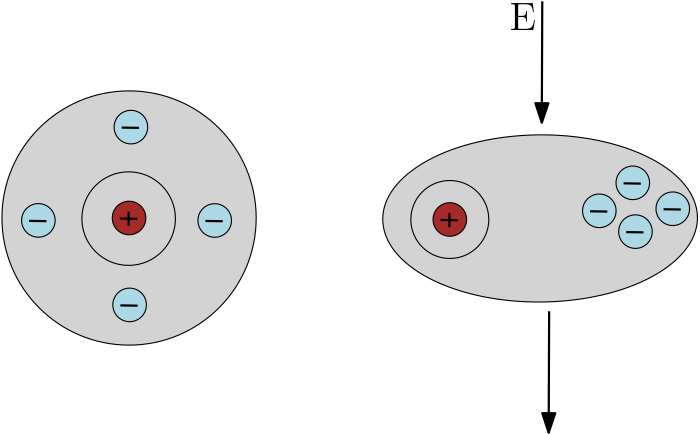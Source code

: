 <?xml version="1.0"?>
<!DOCTYPE ipe SYSTEM "ipe.dtd">
<ipe version="70218" creator="Ipe 7.2.28">
<info created="D:20240508213031" modified="D:20240508221232"/>
<bitmap id="1" width="700" height="461" BitsPerComponent="8" ColorSpace="DeviceRGB" Filter="DCTDecode" length="108755" encoding="base64">
/9j/4QAYRXhpZgAASUkqAAgAAAAAAAAAAAAAAP/sABFEdWNreQABAAQAAABkAAD/4QN/aHR0
cDovL25zLmFkb2JlLmNvbS94YXAvMS4wLwA8P3hwYWNrZXQgYmVnaW49Iu+7vyIgaWQ9Ilc1
TTBNcENlaGlIenJlU3pOVGN6a2M5ZCI/PiA8eDp4bXBtZXRhIHhtbG5zOng9ImFkb2JlOm5z
Om1ldGEvIiB4OnhtcHRrPSJBZG9iZSBYTVAgQ29yZSA1LjYtYzE0OCA3OS4xNjQwMzYsIDIw
MTkvMDgvMTMtMDE6MDY6NTcgICAgICAgICI+IDxyZGY6UkRGIHhtbG5zOnJkZj0iaHR0cDov
L3d3dy53My5vcmcvMTk5OS8wMi8yMi1yZGYtc3ludGF4LW5zIyI+IDxyZGY6RGVzY3JpcHRp
b24gcmRmOmFib3V0PSIiIHhtbG5zOnhtcE1NPSJodHRwOi8vbnMuYWRvYmUuY29tL3hhcC8x
LjAvbW0vIiB4bWxuczpzdFJlZj0iaHR0cDovL25zLmFkb2JlLmNvbS94YXAvMS4wL3NUeXBl
L1Jlc291cmNlUmVmIyIgeG1sbnM6eG1wPSJodHRwOi8vbnMuYWRvYmUuY29tL3hhcC8xLjAv
IiB4bXBNTTpPcmlnaW5hbERvY3VtZW50SUQ9InhtcC5kaWQ6N2Q2MzA4MzgtYjVhMy0yMzQx
LWE0MDQtNmYyMDNkYzBjNzA5IiB4bXBNTTpEb2N1bWVudElEPSJ4bXAuZGlkOjE5NEY3RkMy
M0JFQjExRUQ4NDNEOUFFOTI0QjJCMkNDIiB4bXBNTTpJbnN0YW5jZUlEPSJ4bXAuaWlkOjE5
NEY3RkMxM0JFQjExRUQ4NDNEOUFFOTI0QjJCMkNDIiB4bXA6Q3JlYXRvclRvb2w9IkFkb2Jl
IFBob3Rvc2hvcCBDQyAyMDE5IChXaW5kb3dzKSI+IDx4bXBNTTpEZXJpdmVkRnJvbSBzdFJl
ZjppbnN0YW5jZUlEPSJ4bXAuaWlkOjhmZGNkYjU2LWE4OTgtNGI0ZC05OWRlLTViNzQ2YjA2
N2NkNiIgc3RSZWY6ZG9jdW1lbnRJRD0ieG1wLmRpZDo3ZDYzMDgzOC1iNWEzLTIzNDEtYTQw
NC02ZjIwM2RjMGM3MDkiLz4gPC9yZGY6RGVzY3JpcHRpb24+IDwvcmRmOlJERj4gPC94Onht
cG1ldGE+IDw/eHBhY2tldCBlbmQ9InIiPz7/7gAOQWRvYmUAZMAAAAAB/9sAhAABAQEBAQEB
AQEBAQEBAQEBAQEBAQEBAQEBAQEBAQEBAQEBAQEBAQEBAQEBAgICAgICAgICAgIDAwMDAwMD
AwMDAQEBAQEBAQIBAQICAgECAgMDAwMDAwMDAwMDAwMDAwMDAwMDAwMDAwMDAwMDAwMDAwMD
AwMDAwMDAwMDAwMDAwP/wAARCAHNArwDAREAAhEBAxEB/8QBCgABAAICAgMBAAAAAAAAAAAA
AAcIBgkEBQIDCgEBAQABBQEBAQAAAAAAAAAAAAAFAQIDBAYHCAkQAAAGAwABAwICBAYMCAYC
IwECAwQFBgAHCBESEwkhFDEVQSIWF1EyI9UZCmFxkUIzJFbWV5fXGlJiVJSVlhhYgdJTkzR2
obHRcrJjJSa3mDnwwZJDc9Q2JzezRHSEtDVFVXW1tnfHOHhZOhEAAgEDAQQFBgUOCAoGCAMJ
AAECEQMEBSExEgZBUWETB/BxgZEiMqHRUhQYscHhQmJykiPTVJQVVQjxgjNTJNQWF6KywtKT
ldVWlhlDczQ2Nzhjg7N0tCV1tYR2tuLD40RkNSYnCf/aAAwDAQACEQMRAD8A+/jAGAMAYAwB
gDAGAMAYAwBgDAGAMAYAwBgDAGAMAYAwBgDAGAMAYAwBgDAGAMAYAwBgDAGAMAYAwBgDAGAM
AYAwBgDAGAMAYAwBgDAGAMAYAwBgDAGAMAYAwBgDAGAMAYAwBgDAGAMAYAwBgDAGAMAYAwBg
DAGAMAYAwBgDAGAMAYAwBgDAGAMAYAwBgDAGAMAYAwBgDAGAMAYAwBgDAGAMAYAwBgDAOon5
+EqsJLWWyy0fBV+BjnctNTUq6RYxsXGMEDuXr588cHIi2atkEzHOcwgAAGZ8XFyM3Jt4eHCV
3KuzUYQim5SlJ0UUltbb2JGtm5uJp2Jdz8+7Czg2YSncuTajCEIqspSk9iSSq2zSNsX+sAcb
06zPoGqVTcO0o5isq3G11SBrsXAPlEVDJmUjAt1mr8q7aH9PkiwtiEUKICXyAgOfROlfuw8/
Z+HHKzb2Bh3ZKvd3JzlNJ/K7q3OKfWuJ0PkvXP30fCzStRng4NjU8+zBtd9at2425NOj4Vdu
Qm11NwjVbUYH/vFPL/8AoN6D/wCba0/2gZJfRU5z/aOl+u/+RIj6cXhx+zNY/Bx/y4/3inl/
/Qb0H/zbWn+0DH0VOc/2jpfrv/kR9OLw4/Zmsfg4/wCXH+8U8vf6Deg/+ba0/wBoGPoqc5/t
HS/Xf/Ij6cXhx+zNY/Bx/wAuA/rFXLw/ho7oIf7TfWY//wBQcfRU5z/aOl+u/wDkSr/fh8OV
v0vWfwcf8sP94p5f/wBBvQf/ADbWn+0DH0VOc/2jpfrv/kSn04vDj9max+Dj/lx/vFPL/wDo
N6D/AOba0/2gY+ipzn+0dL9d/wDIj6cXhx+zNY/Bx/y4/wB4p5f/ANBvQf8AzbWn+0DH0VOc
/wBo6X67/wCRH04vDj9max+Dj/lx/vFPL3+g3oP/AJtrP/aBj6KnOf7R0v13/wAiPpxeHH7M
1j8HH/Lj/eKeX/8AQb0H/wA21p/tAx9FTnP9o6X67/5EfTi8OP2ZrH4OP+XH+8U8v/6Deg/+
ba0/2gY+ipzn+0dL9d/8iPpxeHH7M1j8HH/Lj/eKeX/9BvQf/Ntaf7QMfRU5z/aOl+u/+RH0
4vDj9max+Dj/AJc/P94q5e8+P3HdBef4Pt9Z+f7n7wcfRU5z/aOl+u/+RK/Th8OaV/Ves0+9
x/yx+/7xTy//AKDeg/8Am2tP9oGPoqc5/tHS/Xf/ACJT6cXhx+zNY/Bx/wAuP94p5e/0G9B/
821p/tAx9FTnP9o6X67/AORH04vDj9max+Dj/lz8/wB4q5d8+P3HdBef4Pt9Z+f7n7wcfRU5
z/aOl+u/+RK/Th8OaV/Ves0+9x/yx+/7xTy9/oN6D/5trP8A2gY+ipzn+0dL9d/8iU+nF4cf
szWPwcf8uP8AeKeX/wDQb0H/AM21p/tAx9FTnP8AaOl+u/8AkR9OLw4/Zmsfg4/5cf7xTy//
AKDeg/8Am2tP9oGPoqc5/tHS/Xf/ACI+nF4cfszWPwcf8uWK5z+bTjroC7xWvXg3jTlksL1C
Mrim0Y2FZ1+YknRypNY4LHX5ydi4x27WMBEQeHbpqHECgf1CADyvNf7vHPvK+nT1W382z8S1
FyuLHlNzjFbXLgnCEpJLa+DiaW2lDt+Rv3svC7nXVreiTeVpmbemoWnlRtxtzlLYo95buTUG
3sXecMW6KtWk9wWeDn06MAYAwBgDAGAMAYAwBgDAGAMAYAwBgDAGAMAYAwBgDAGAMAYAwBgD
AGAMAYAwBgDAGAMAYAwBgDAGAMAYAwBgDAGAMAYAwBgDAGAMAYAwBgDAGAMAYAwBgDAGAaPv
n5v9kp/FEFXYF+swY7O3PVaZaft1ToqPa80rlwuRo450zFEzV3K1Vr7xB/VUTKJTAJREB+i/
3YtLxM/xDuZWTFSuYen3Ltuu2k3ctWuLzqNyVH0PafI/75+uahpPhNZxMGbhaz9Vs2L1G05W
1avXuGq6HO1BtdKVGUL07ovgvTnxY6g7I3ty023Ta5x04ibOdta7JDysq6kdqW6rRzwgBYG0
M1JHRsciQSpok9wqYef1hEw+lcwcyeJmveNGdyDy1rLwMOCUrdbduUYqONbuyX8m5vik29rd
K9Ww8j5T5Q8GuV/3ddN8UecuX/1lmyco3nC9ehcm5Zt6xBpd9G2uGKitiVUuvaV/+RTjLlyK
5H0t3hybB2LW1J2bI12NmtaWCQdyCDZG0sZRSPdMgkJCWcxknDSUIu2dkTeOWrkhyqJekC+o
/T+FHiDzne551Dw253u2szPw43JRyIRUXW3KKknwxipRlGalFuEZRaada0XGePHhN4d2fDPS
vF7w4sX8DAz52oyxbkpSXDehOUWuOVyUZwlblGaVyUJVTjSjcqW6g+LrujedDYbL17oyRcU6
Xag/hJGx2SpU1zOx5yCohIw0VapuJlH8e7IHqQWIj7a5RASCYBAR9D13xn8NuXNTnpGqalFZ
9uXDONu3duqEumMpW4SipLpVarpoePcs/u4eMPNujW9e0fSJvTb0eK3K7dsWHOL2qUYXrtub
jJbYy4eGSo4tpplfobU911f0nr7Ve36PKVSzR22dbxVmp1tiwTUOykbfBkOk5aOSqNJKIlmC
4+k5fdbOkD/QTFHOoyNd07WuUMrWtAyYX8OWFflbu2pbnG3Pc1RxlFranSUWttGcdgcqavy3
4h4XLXNeHPHzoZ9iN2zehvjKcd6dYzhJPY1WEouqbTqbYPnS05RaR09oym6a1jS6OFp1ekmS
u68qVeqDWbsD+7yMYxOsygWMY0dSLgTJolUVATePBfUABniH7t3MGpahyhqeocwZmRkqxl14
7925dcIRsxlKjnKTUVtbSPpX98LlHRtL530TSeUtNw8S5lYdFbxbFqwrl2d+UI1VuMFKTdIp
vsVaFTJj4gvkOg6i5ubznx8tGtGB5JeMjLjRJa1FbJpmVUKnVY6yOZ1d2QhR8oJomW8/QCiP
0zurHjx4V5OasC3qkVdlLhUpWr0bde25K2oJfdNpdp5dk/us+OGJp8tRuaNJ2oQc3GF/Gnco
lVpWoXpXJS+5jFye5KpU3nvmfcvUmwXGrdK1dvZbw0hZKwOYeRnYOrezFxDhq1kFTvLK/i2Y
LN13qZRR9fuiIj+r9B8dxzVzjy/yZpcdZ5hvOzp0rkYKcYTuVlJNxVLcZOjUW60p2nmXI/h1
zZ4i63c5d5Uxlf1a1ZldlCVy3apCEoxk63ZwjVSnFUrXs2Mz258Y9D6ZhdTbB27qp3CUnZ+w
WVPqrKRsMIwk7c7QlEU3MemzQkVJeGjptqUwNZFdJJuokqVZM5iCUwxWn+IfKnMN/O0vQc5X
NRw8V3bjjbm42047JVceGcoNrigm5JpxaqmjotU8Hue+ULGna3zVpkrek52arFuMr1qM7sk3
WKSnxwjNRbjclGMXFqUZNOLd/fkr5eCY6m560xoLkUnOtt2ZRkoyIprq7a4URvc63erIEfHW
rFzsdYhAiiM1W33jx8g5kg8KrJkMH63l/hDzn815N1XX+aNd/WuDh5PFK6rWRWzBpbPxlm3c
nxNqXBCDjb3RbT2e2eP/AIcvUuf9C5X5K5XWh6pn4jhC07+GlkTg3tas5F2zBwUWu8uXIzu7
5KqVYm/oTvke/wBCUD/rc1T/AJ35P/SH8J/2jc/Rsn8kcb9Enx0/ZNr9Mwv6wU90Xx90V0pd
LdQNLa7cXSyUM/t29JGar8XHQIjIu4pIXsxMSjCM9Dh8wWImJFDgcEjGD6B5zvOZOfuU+UdO
x9U5gy1j4mUq2nwXJSn7KlshCMpbFJN1SpVLeeZ8n+EvPvPmr5micr4Lyc/Alw5C7y1CNt8U
oUc7k4wdZRklSTrRtbDJej+DureTIuKn966of1WtzL0kYxs0dM1+11380VSVWRjHkxV5OWZx
0g5RbqGSSXMmZUqZhL59I5p8peJvJPPF+eJy3mxvZluPE7coTtz4VROSjcjFySbVXGtKqu83
efPBXxJ8NcO3qPN2mzx9Ouz4FdjctXram02oylZncUJNJtKbjxUdK0ZuV09ypE7q+EiBc6x0
TULr0TarfYYuCs8ZSasfY7v7boCaZHA11dMUZdoxj680Mmoqq8IigySEoiCZfGfP3MHO2Ry9
+8RcjrGp5GPypYswlO3K9d7hVwov+RTcW5XGmkoNubrSp9ZcoeGuFzb+6banoOjYeVzzk3Zx
t3o49j51JrUWn/SJRU4qNqLTcrijGCabUTS90hw51HyW1g5HfGq5CoQtjXFnE2FnLQVory8i
CJnH5UvNVmSlWDKUM3TMcrdY6ahyEMJQECm8fQvKXiRyZzxcuWOWs2N/JtKsoOM7c1GtOJQu
Ri5RrROSTSbVd6Pkjn3wa8RfDPHtZnOGnTxsK9LhjdjO1dt8dG+BzszuRjJpNqMmm0m0mk6X
guGoaPH/ABAa72eXkhWMvEleRcKdRDcKMcko0dbCmYQohEIWte/rFeNY8Yb8qXiEWLUUPvSL
GE363m+DrupXPHnK0h66p6dHHp+ru6vey1jxn7ztKwqN973iuucq9249XsuqctaPZ/daxNdj
yw7erSyuJ6t3uN7SeZO3XhV95Uk4x+b9zKxG3Frvk67XYPpbUmqYX4PuZ9mw+stexOyJqya5
RmNgxlLrbC7yyLuSvKbtKTtbWNSnn6bojVMFAVcHBQEy+rz6Q8ctydrut5H7xWsaPkZmXc0m
3byHCxK9clZjRWacNtycI0q6UiqVdDuvETlblnE/dN0DX8TTsC1rt2WLx5MMe1G/OscivHej
BXJVoq1k60VdxXze2oaNX/ik5y2Iy5HVp11mp+DcSPShrjRnRbY3nV5xYDBExtrf3l8WzoNw
KDGQimbeI9gBTUN5/W6jlrXdSyvG3VdKua6sjT4WpqOB3V5d24KH20rUbMe7b9+FyUrtdq6u
L505X0fC/dv0fWLPKzxdUleg5an32M+87x3eiF+WTcVxJJW7tmELXCuF7q2YuPwc3KL4mptu
q1Pscp2Q6lWb/YFUkdm0pCk16rkd2JSSLEKAu1gnqpIhCOUAQkHCwqKnAv4CUvI4P7xuDd8R
MjCzci1DkCMGrNyOPed2dzhhw8WxzXtua/k4qiVet91qX7ombb8I8bM0zDyLnipO5GV+1PKx
1Zhb47nFwuqtultW3/LSdW6dRqLh+HulLDzvYOqYKkRsvpOqmmSWKxx9zqDmVhz1+bLATJH1
TTmhs6Jo94cqqgC18gzMDn/AiB892yPEjlDF5qtcl5OTOHMN7g4LcrV1Rl3kOOFLvB3b4lsX
te97HvbD5cxfBrxBzeR73iJiYcLvKuOrjuXI37DlDurjt3OKz3nfLha4n7HuUuL2GpHDDivo
sOaf+10tTY5hoYxjlbW5/canHyLxQllNUyBHVV1MJWh6otOJmKiCTUwqpFFYnlIPXl/94nKf
9r/7CxyJS5l6bUbV2UV+L732rig7apDa6y2P2X7Wwsj4Q8+rkL+82WJGHKFKq9O9YhJrve5X
DalcV51ubFS26x9pVjtPuN+O3YVk2nxBzPere+Uk7JMauhkJSSXMKjl+rBquq+k9dqm8nXeO
m0UQ6yhhE6ipjGMImERz85fFTS8TRvETV9OwIqGJDMk4xW6KmlNpLoScmktyVEth+vHglrGf
r/hPoWqanN3M6eBGM5vfJ2nK0pSfTKSgnJva223tZdDPPz1MYAwBgDAGAMAYAwBgDAGAMAYA
wBgDAGAMAYAwBgDAGAMAYAwBgDAGAMAYAwBgDAGAMAYAwBgDAGAMAYAwBgDAGAMAYAwBgDAG
AMAYAwBgDAGAMAYAwBgDAGAaCP6xD/8A2jaf/wD8kYH/AOJftTPpz91X/v1n/wD0mf8A8RjH
xh+/F/4Yab/9dt//AAuWYTrPYultWfBtoK37902bfGumkmq0e68LL/kn3sm93dfEYqRM9FRM
voi3P8oKYiIH/AQHN7WtJ1/Wv3jtSwOWc/8AVurSinG/w8XDFYdlyjT7pbK9Bp8s67yty3+6
NpOrc46atW0K3OSljOXCpSlqN9Qk3R+5JqVKbaGpXqj5KGfX8nofS5NXQmiuS9bXykOl6BCO
yyD1zCRjtnEqGkHEewjY9lHwNdXdJtGbNuBSioJzHOb0gX3Dkzwhu8iWNT5hebc1LnjLxbyV
6a4UpyUpKilKTlKdxRcpTl0USSrX5s8Q/wB4LF8T83ReUlp9rSfDTCz8eVyxCXFKVqDjB1cI
QUY27TuKELcFTibrJ8NNrfy+k7MHoXjv/spBsD93YQ8UFF/dYE/+yJdmftWT0ftSFV/+BAVv
9kvyr7f7r/Ffy/730/yXvZ4n4FPw+/str39tvmv6145d7847vvfm/df9F3vtd53necXD7XH3
dfa4T6P/AHmI+Lf9tuV/7tvnv6k4Y918077ufnPfL/tPcex3Pc91w8fsd33/ANrxkP8AzZnp
I9wcOEYgzHZJXVIG5i0FMVQgTbZgf2VLIAmb6L/eBJCl7gev2RDx+p6cnv3eVqP93fMjucX6
o4bvdV+X82n3tOynd1psr21Oa/eslpD8V+UI2uH9fpw7+m/uvnEe4r/G7+nTTfs4Ts/mG07K
dAfI9xnpqGnU6vIbApsbCJ2Q4es0Ah+3cw9ezDZH3EfuX8cxaKKt0fWQVlykJ6i+ryGDwH1+
zyt4Ucw8wZFp3rWLfcu7+W+5hGMW9tIyk0pOjpGrpsNn953lTI538beUuVcW982u5mPwd702
4q9cnOaVVWUYRk4xquKVI1Vamwrmqj6n5+7nsmi6bUerdjbSX1IFr230ztrYFtsNHl0ZEYuQ
iGSjR46LWZqRkni4opLotUTMl2yqBBOJFRzyzm3Udb5n8OrPMeff0XE0WOd3eLp+NYtW7sXH
ijN1S7yEYra4uUuNSjJ0rE9u5G0jl3k3xUyOVdLx+Yc7mGWnK7m6pm5N+7auKXDK2mpPubkm
/ZUowhwOMrcOLhucOsr43YxhD/NH1bGxbVJkwauuhwbNEAEqKBVtgRTg5EiiI+hMVljCBQ/V
KA+AAAAAz2DxZvXcj933Q716TldfzKre90sTS+BHgHgbjWMT967mmxjRULKhqFEtyrl2W/he
7cujYUA7f6a3dubu+0a82DfJWZ1/qvr2QrOvqSAN2tcq8fU9nlp8arHMGyKQffrxEYT7hc4n
UWVOcwj9fAepeHfJvLnL3hrZ1bS8aENVzdCjcv3trncd2x3sk237qlL2UqJJI8O8WPEfnDm3
xkyeXtazJ3NB03mS7axsdKMbdpWL8rEWklVycI+1Jtttt9NDYV86cLsmydn8l17TydiV2fOa
9dRNIJU3TtjYRnpC7PGrYY18xURcsTEKqYVFwOQqKIHOcwEKYQ8q/dvyNHxOQtdyuYO5/U1v
JjK93qUocEbSb4otNS3KkaOrokm2j3L973E5jz/E3lbC5S+cLmO9jThY7iUoXVOV5qsZxaca
JvilVKMauTUU2Wa6Hk97/H9xVBc8ajHd/QnVe5ox272Jtpo0vmwSUVGRblZz0lESp0pROFBo
Qxo2usyGTUD0KyCpQV/wnHcq2eWPE7xCuc0a7+rdK5LwJpWcZuzY77hdYRlGseOv8pfnRrar
SdN3o3O9/nbwc8KLXJ3K/wCute8RNStyd/MUcnK7hySV2cZ0n3ajXu8WFU9jvSTknxaz/il4
zZ7epnTe4to37dVa1/q5Jer3XVGnZuXrN42ZIV+KPdJOCsq7E6co9j2noTTSji+2q5fnETKp
CiHq9g8bef5aHqGj6Do2Lp17U8ulyzk5UIXLWPG5JWoztqVYqT3u46qMFsjLi2fPn7tPhV/a
LStf5m5jzdWx9Kw27WRhYdy5Yv5UrUZXZ2r7i1OUV7qsrhlO49socO3Y10LN0S+fBxtKbpGp
dm6pokTJVP8Ad1V9zWCbtdzbxTXe1GjmtkRk7G8kJJswlkZB0VuiCx0kEznImIpiAj5Rynj6
lpv7xmFj6lnYmbqc43e/uYsIW7Tm8K9Jw4bcYxcotR4nwpyaTkq1PcfELK0jVP3R9RydH07O
07RrcrCxrOZcuXr0bcdSx4xucdyU5KM05cCU5RjF8MG4Ubxbnlvul18BSqGgC24+yVD7L+xJ
QjvSXE8KXf1iPZiwAxZiyguzQJXAHK2H3zIe4BfPnxm7zXLl+H7zSlzP3H6nTscXfU7ri+ZQ
7vj4vZpx8NOLZWlSO5AhzTc/c2cOTPnP9oXHJ7v5u5K/w/rCfe93we3xd1x7Ie01VR2nS7hN
smF+Bv7HrkJ4dmP5aHbURtfxfDekxW2aR3r8soWWP+dhMNKwisoIL/yxI4o+sPbAczaAtJyP
3lVc5F7r9TxjJ3XZ4e5osel7h4fY4HcaXs7HPdtMfNEtcxP3PpW/E/vnr81BWVk8fzhN5SlY
Vzj/ABneK2pP2vaVqiluZG20v/8And0r/wCtMX/8Xm95NaP/AOavP/6qX/wNo5bmD/yN4H/X
Q/8Aul4dU/8AyAblT/1o1j/+9dgZbyR/5m9b/wCryPqWTP4m/wDk35c++xP8TJHXH/yBbjz/
APDtS/8A3G4Y5G/8zGufe5P/AO6Mnif/AOTrQfv8X6t8kTYRN7bG+CznOT1avtC57CQsEbJW
N/Sn1kmbmavMLbstjMOZJzErrTbmMZJKIEdesTETRABP4IXyETpn9mdK/eQ1SzrSwsfSHblG
Eb0bcLKnKzYcVFSSgpN1celvdtZNazLnbXP3RNIyeW5allcwu7GU548r1zIduOTkxm3K23dl
CMeFS2tKK9r2U6Vz+EHa8ddWPS/Cd8WTd13emvrRYKqwkjCo3POHgV6xeIwiSxvaFaUgXjZ2
YvgTG/Lzm/Ao51v7xmh3dOvaR4k6YnHK07JtwuSjsfCpq5ZlVbaRmpRr92uw4D90Lmazq+Jr
3g/rbUsXU8S7dtRntTk7fc5EaPY3K24Sa6rTfWd18wk805x5f43+PeuzBHbmnU2GumxTNVUv
S+/Z5mvAwKzxABMqUs5alpZ+Xz48malH6gOa/gJiXObOcte8Ucu3wwv352rFU9juNTmk+ngt
q1B/fG7+9TqdjkXw85a8F9Ou8V2zjwvZFGvajai7cHKO9K7dd6a3KsOw3r/FN/8AI8OVf/5c
G/8A4jns+b/Gn/xS1n/3pf8As4H13+7z/wCC+gf+6S/9tdNhGeXHs4wBgDAGAMAYAwBgDAGA
MAYAwBgDAGAMAYAwBgDAGAMAYAwBgDAGAMAYAwBgDAGAMAYAwBgDAGAMAYAwBgDAGAMAYAwB
gDAGAMAYAwBgDAGAMAYAwBgDAGAMA0xfOvp23bV4mLNVCNdTC2n9mV/Z09HsUVHDw1XbQFpq
s1IJIJAY6iUMjaSvF/ACJGyCh/wKOfQH7tuv4OieIfzfOmoRz8OePCTdF3jnbuQTfXPu3GPX
JpdJ8q/vg8q6nzL4TfOdMhK5LTM+3l3IxVX3UbV61OVOqHeqcn0Ri29iZ8msr2T0LOc2QXJM
jdWLjQlddIvoeoFqlVSdt3CNhkLUkoNoRiCWZcAm5RZXwd2YBKb0fxAAufb1nw/5Vx+brnPN
rHkuZrqald724007atfybn3a9iKWyPbv2n5r5Pixzzlcg2/DHIyovk61JONnubKaavSv/wAq
ravfyknLbP7ndsKwfj9B+oDnZnnBf/Ufyi91aQorDW9A3vKoVCIZljoWPsldqNzcwccmmKTe
Ph5a2QcvKsGLRMfSgiRb20SgAEAoAAB5drngx4bcxalPVtT02DzrkuKcrdy7aU5b3KUbU4Rc
m9rdKt767T3Hlr94/wAYuU9Ht6Fo+sTWm2Y8NuN21YvuEVsUYzvWrk1GK2RipcMVRRSSSKlW
fcOzbts/981zuUzbdmjYom0nttiXCWfqTEE9bP4dQ6bsqjX7KOXaJgi1BMGyaRATKQCfq53G
Fy/o2m6N/Z7T8e3Y0fupW+7guFcM01LattZJusq8Tbq3XaeZ6lzjzLrHMf8Aa3Vsu7k8wd9G
73tx8b4oNOOyScVGNEowS4EkoqKSoS1vHtDpHorZFJ27tLYir/Y2uGzRtSbTXYOApUhXisJY
04yXZDU42IT+8ayhxVIscplCj9PPj6ZB8ueHnKPKuk5Oh6NiKOlZjbvW7k53YzrHgafeylsc
djS2HTc3eL/iBzvrmFzJr+e563p6Xze7bt2rErfDPvE07ELe1S2pur7aFkFPmH+RRV7W35+g
3IK1hNymzQTo2vUWMl900Bkc9kYJVgjWyKppB60jPCqikt/KE8H/AFs5JeAfhTG3dtrS1S9S
r76+3Gjr7DdysO3haqtjqjvJfvVeOUrtm69ZdbKdEsbESlVcP4yKsJXKb1xqVHtVHtK4a57P
6I1PvW49J0O5x0LuG/GsJrTZTU+pSDR+a1Pm8jOGSr0hDOYBgLx61If+QbJ+jwIF8AIgPWar
4ecp63y1j8o6ljzuaDi8Hd2+9uxce7i4wrOM1OVE2tsnXpOE0Txf585d5yzOfdIy4WuZ85XF
eu9xYkpK7OM50tytu1Gsop+zBU6KJshSy7JuNv2bObgn5NJ5sCx3t/sqXmSR7Bqi5uUnYFLQ
9kyxTVulFt0lZtUyoN00StygPoAgE/Vzo8TSMDB0e3oONBx0uzjRx4w4pNq1GCtqPE25OkFT
ib4ulupxudzDquo8xXuasu4pa3kZk8qc+GKTvXLjuylwKKgqzbfCoqK3JU2Fpbh8i/XN73hr
Poyz7IjX+3dQR0xE6/sidDorJtDMJ5pKMZNBaCZ19CDlRXazLgoGdILGJ6/JRASlEOLwPCbk
XTeXczlXDxJx0PPnCV+3315ubg4uLU3cc40cY+7JJ02npOqePfifrPNen866hnwnzFpcLkce
583xoqEbilGacI2VbnVTkvbjJquyhPP9Nf8AI/8A6cIT/VFqb/M7Oa+jz4Tfs65+k5P5U6/6
Wvjp+1rf6Hhf1cqpo7t3p7nC63e/ac2e9qc7siQdy13bjDwExXbDKPHryQPIPKtNRj+AK9Qc
yC4oKptyHQKqYhBAv0ztOYvDjk3mvT8bTNew438bDgoWXx3IThFJR4VchKM2moqqcmm1V7Tz
zlLxl8RuR9WztZ5a1GWPl6jdlcyF3dqdu5OUpSc3auQlaUk5So4wTim0qLYZ7sz5Ke0Nya12
DqLZ+4VLlQNnyTSTtcLLVKmmOdaPfQUowbQkihAoyNbjGUlXGi6TViqggRUpzAXyqoJozR/C
Hw+5f1fF13RsD5vqeHBxtzjdu/bKcZOcXNxuScbkouU1JtUVfZjSY5i/eC8Vua9AzeWeYNT+
daNnzUrtudjH+1lblFQkrSlajGVqElG24RUk5UrKTfT6x+Qzr3TWr6Rp3V+23NNoWvLM8ttX
jYmuVYr9tLSMrLzUgnITa0MtLTUQ/kJxyZZi7WWaKFOBTJiUhALn1nwq5E5h1nI17WcFZGp5
VpW7kpXLtHGMYwjwwU1GElGEaTilJb67XXW5c8dvFDlLl7E5X5d1KWLo+Ffd21GNqzVSlOc5
KU3bc7kJSnJyt3JSg9icaJUw3pDs3pbrV1CL772hKXVrXPdPBQaLCHrlZjHTggpuJFvW62wi
of8ANV0f5MzoyJlxT/U9fp+mSPKXh9yhyNG4uWcOGPcve/NyncuSS3Rdy5KU+FPbwpqNdtKk
Rz94tc/+JjsrnLULmVYx9tu2o27VqMnWsu6tRt23Oja43Fzp7NabBLdk9CzfNsHyRJXRkvoW
uOknsRTy1OqovGzlCwyFpSUNaEoglmX9M3JrK+DuzAJTegf1AAuLPh/yrj83XOebWPJczXU1
K73txpp21a/k3Pu17EUtke3ftGT4sc8ZfINvwyv5cXydaacbPc2U01elfX41W++/lJOW2e7Z
7uwW3snoW888VHlazXRk/wBH0Z1EvazU06nVWTtg5hFZFaNOpZGcQhYnvsqSq4iCzk4H9f63
nwHimB4f8q6bzVf50w8eUeYslSVy53txqSnw8X4tzdtV4VuiqU2F2q+LXPWtck43h5qOXGfK
mG4O1ZVmxFx7tTUfxkbauyopy96brXbWiFx7J6Fv3PlL5btN0ZSGktfHh1KpVU6nVWTuPPAg
9CLMpZGcQhYnv24SCvn3nJ/X6v1vPgMYHh/yrpnNN/nPCx5R5iyePvLne3WpcdOL8W5u2q8K
3RVOgrqvi5z3rXJOP4eajlxnypiuDt2u5sRceDi4fxkbauunFLfN1rtqZfo/5COuuc9bS2od
TbZXgtdTB5RRWtSdaqlobMDTaKiEsEG4skLKPINN/wC8Y6hGqiZBWMKngDiJs0OY/CvkTmzV
4a7rmCrmqwUfxkbl225cHu8atziptUSTkm6Km7YSfJ/jr4n8iaDLlnlvUnZ0STk+7lasXVHj
rx8DvW5ygpVbag0uJuVOJtly/ifluL9NSNy696S23JV3Y2kJdwlrnWTQ6JHFpVslZftBmoaI
YHVsFtkQB06Zgh4bRzRRUijk5gEop+feN9nxB1+3j8h8pYEbukajbTv5DTpb7u5F8E5ypbtR
2RlX2rk0moJUafrn7tN7wo5XuZXilz3qkrHMOl3ZLHxU4p3O9tSj3lu3Fu7fm6zhSkLVusZX
G0040A6v6FuHYfR973HKMHoyF7nm0bTqq2A791E1xmCUPTqsyRbkEzp6RkmmU4JFEV3iqhgA
RP8AX1HkflXB5B5SxtBtSj3eNbcrtx7FK4/au3G3uVa0rugkug8O8T+etS8Vuf8AL5nuQnxZ
V2NuxaXtOFmNIWbUUt8qUrRe1clJrbI+7fhHU1k0Zx7zzqm4Ii1tVR1tDN7CxMHhSNl5IV5t
9FLh+H3MU4kzNlfHkvuJG8CIeBH82PEnW8TmPnvVNawHxYV/Lk4P5UY0hGS7JKPEuxn7E+EH
Lufyn4ZaLy/qseDUsfBh3sfkTm3clB9sHPgfanQtpnEHpAwBgDAGAMAYAwBgDAGAMAYAwBgD
AGAMAYAwBgDAGAMAYAwBgDAGAMAYAwBgDAGAMAYAwBgDAGAMAYAwBgDAGAMAYAwBgDAGAMAY
AwBgDAGAMAYAwBgDAGAMA9Thug6QWaukUnLZyko3cN3CZFkHCCxBTWRWRUAyaqSqZhKYpgED
APgfpl0ZShJTg2pp1TWxprc0+hotnCFyDt3EpW5Jppqqaexpp7Gmt6NXOxvho+P3ZVnkLW/0
++qz+UWUdPmVAuVmp0Co6WOZRZwjAxMgnFsjKnMIiVBJJMP0FDPZNK8ffFDScOODbz43rUFR
O9at3Z0W5OclxS88m32nz5rX7rfgvreoT1K7pbsXrjrKNi7ctW6724203CHmgorsMD/oKfjz
/wAhti/627r/ADhkl9JDxS/OcX9HtfERX0RfBT8yyv0m4P6Cn48/8hti/wCtu6/zhj6SHil+
c4v6Pa+IfRF8FPzLK/Sbg/oKfjz/AMhti/627r/OGPpIeKX5zi/o9r4h9EXwU/Msr9JuD+gp
+PP/ACG2L/rbuv8AOGPpIeKX5zi/o9r4h9EXwU/Msr9JuD+gp+PP/IbYv+tu6/zhj6SHil+c
4v6Pa+IfRF8FPzLK/Sbg/oKfjz/yG2L/AK27r/OGPpIeKX5zi/o9r4h9EXwU/Msr9JuD+gp+
PP8AyG2L/rbuv84Y+kh4pfnOL+j2viH0RfBT8yyv0m4P6Cn48/8AIbYv+tu6/wA4Y+kh4pfn
OL+j2viH0RfBT8yyv0m4P6Cn48/8hti/627r/OGPpIeKX5zi/o9r4h9EXwU/Msr9JuD+gp+P
P/IbYv8Arbuv84Y+kh4pfnOL+j2viH0RfBT8yyv0m4P6Cn48/wDIbYv+tu6/zhj6SHil+c4v
6Pa+IfRF8FPzLK/Sbg/oKfjz/wAhti/627r/ADhj6SHil+c4v6Pa+IfRF8FPzLK/Sbg/oKfj
z/yG2L/rbuv84Y+kh4pfnOL+j2viH0RfBT8yyv0m4P6Cn48/8hti/wCtu6/zhj6SHil+c4v6
Pa+IfRF8FPzLK/Sbg/oKfjz/AMhti/627r/OGPpIeKX5zi/o9r4h9EXwU/Msr9JuD+gp+PP/
ACG2L/rbuv8AOGPpIeKX5zi/o9r4h9EXwU/Msr9JuD+gp+PP/IbYv+tu6/zhj6SHil+c4v6P
a+IfRF8FPzLK/Sbg/oKfjz/yF2L/AK2rr/OGPpIeKX5zi/o9r4h9EbwU/Msr9JuFguffi74p
5otrS/a31Im5usaqC8LZbtOzN3kYBwACAO4ILA7dtIt8Xz+q4SSKumP8Q5frnL80eMniFzdg
y0zVs5rT5qk7dqEbUZrqnwJOUeuLfC+lHY8mfu+eFPImpx1nQ9Mi9Vg6wuXpzvO219tbU24Q
kuicYqS6GjYLnl57SMAYAwBgDAGAMAYAwBgDAGAMAYAwBgDAGAMAYAwBgDAGAMAYAwBgDAGA
MAYAwBgDAGAMAYAwBgDAGAMAYAwBgDAGAMAYAwBgDAGAMAYAwBgDAGAMAYAwBgDAGAMAYAwB
gDAGAMAYAwBgDAGAMAYAwBgDAGAMAYAwBgDAGAMAYAwBgDAGAMAYAwBgDAGAMAYAwBgDAGAM
AYAwBgDAGAMAYAwBgDAGAMAYB81/9Yt4d52muG+x+7V4XY0f1BrPSdfRo9/re+99VKIgfya3
wEWwWJrWrbKh9XSDgkfMOUlFHcKuZYFfUoJjkTMQDHu4eDebODvhl+QrZnLkFsjXt52ZyPBu
7ZYZXf8Av7ZDxR1CHZSsa5gS7Q2Zc0Ki4Rfz7o4niSMjKAoBDCJCEKUC8umvlJYNdhcn6T3J
y303pGmdQQFfp3OnR+2IuktqNtnZDChEsh6nOV6Ju05snV03bI+OXWgi2qMjXUwIen2UlfUQ
oFiN/wDd73XG5ZDnLQXNu2+vt6VWhxG09n1DVkxrqo17VFEsMk7j6ua8X/Z1rq1baXi9lipB
ev15A68hIt49ZdQGzf21lAJ+5Z6a1v13pWs7x1cE8zgZ17ZK/MVm3xYwN3od5pFik6ffde3m
AMs5NB3Gk22Fdxz9t7ihCroCYhzpmIcwGofdXyCd1Uj5paLyFQuWrvsLn9xyfbL8rV4jYHPc
CN79zbWpK866bbT9pkm1ria7qpGcka8tVlHjWRknCx3aTNwn7CpALwba+QaSgNubU0rzlypv
LsG46Aj68/3261TIa0qlX15I2iEJaIXXsfZNo3OoR96267qzhvJGr8UKx2rR43F0u3UXTTMB
Gm1vmJ5y11o7i3oev0rcW0df9t7hQ0jQIak0tyttGt39xV77KDVLHrZ4dCaJbmNwoLitPY4D
k+ylFBOssRqkouAEi8t/Iu23x0LdOTtvczbz4/6KrmtEd4VnXW73Gs5kmytKrWVGnL3yk2rV
N7vlXkFIGzOkGkvHC6BxHKukQMJ/Uf2wKrbm+WFpsHW/WL/R3I/Um4eYtS1vdesbz2Rr1hQP
2BbXmnwc5X7k81pRpW8xG3ttU7Xs+mohLTteiHSCSrRx9mV57BhEDrvj/wCxazzV8Kvxu7M2
cjsTa9/2VpLRWtNZa4paAXHcW79s26HFOCptTbTktHN3skZgwcvnz6RfNWEZFMXLtyumiiI4
BebnPuf98Gzdlc+bc0NsfmDpbWVBjduudP7FmqNakrrp+cmZSuxGy9cX7XlgsVTtVfSsUUaN
k0/cbvImRUTRcIgCiZzga/qv899Is/P2t+w0OJ+tkeNp101iNudMFi9fGpWlpte2Eoz9ZxVn
dxj9m7Do1VtInaTNmhoRSFZHTOJFlwTV9sDYH1J31TuernqPTFC1bsvqHpHfEHOW/V2idKEr
H52919WDRqVj2jcrfdZ+sUbXutIl1MNGwykk+J907cEQapOFfUUoGDbZ+Q6wc78za46V6M5R
2vpqMnt80HTG2abN3DV9jltHQV/vCevmG5rHPUuzWGpz2tGc4/ZLLLNXhHSbB2VZRJIxDpAB
Oc913Xo3tvXfD8JSrJabpbNBXTo253SNXZo1PVuv69aoijVYbGdcBWey2wrbILtY5sgb3QTY
rrmKKRDGKB2/W/XOseONcQ182HH3G2TN3vNa1VqbVWtIH9qdo7i2vcllkatrzX9dM6YNns3J
A1WWUWdOWjFk0bqruF0kkxNgFc9DfI2veuga7yr0jyxu/jDfGxalar/piv7XktbXim7jqlK/
LlrYhTNlaiuFzqpLzVI+WQcykA9UavGyBhUTFdIAUEDUzxfadzdx/Lt1bsLpHmboRrEcd9DE
1VpmfY9aMoDS3LCFQ09GTrJhYtJ632dGsNz3Ler+xnkHr9eOno5k0fNGqvs/bqgIH0V762nd
dSUxhP6+0Psnoi0y1miqywoms5GgQr5kWSQfuVrRZZ3Y9vpsBCU+HIw9Dpwms7dgsuiRJqr6
zCQCFOP+2av1hKb21+71xetIb45hvcHr7fWkdjOalKWGlyduqzK8UWdjrDRbDZ6rZ6deqlIE
eRj9s6KZUqapVEUxIHqA5/ZPZdY5BgtUIq69vO5NsdA7UjtJ6F0zro9bZWXYuxpGAnrUoyVs
V1nK1TajXYWs1l8+kJOSfIot0UfSQqqyiaRwIo3n8gz7mvipr15vPmfamtpomwdYa3ndCzlj
13I3iBm9obnrGmYl8pZqlY7NSJKDSe2hGUIu2eKHXYAAe2msIplAl7efYdW0V05xVzHNVCwT
c92vZt31ao2eLdxyUPTHukdSv9uSi9jaOzkeu2s5ExyjVuLX1GTcCUTl9AiJQNEfD/b26dW9
DfMvR9c8pdQ9sXGr/Jrt2yvY3X03Q4Wra61glQdXQsHAx9x3JfqnDv7K9Wg5M8VVYMrtyKTQ
xlStSLtjLgbaXXyvcwm4Thu+YBtsWza+stlgdaV/WDCsN2G6ne8rJsRtqKN0VJ1GblYyPrOx
kNmOixT1KSfNWTESHXWcFbl9wQOVsPrrqGN4j6I3wlw/tjWO9NXQlo/INK2zY2hZaVkmUfGN
XR9oQVyhLxYNdzFZqsY8XlF2Tlwi/d/lS7RNsoqoj7oEE/GT3D1puz4ztYdI7+5Y3Bc9pfuV
1BY4FxT7Jz9J2vrp9cYKMF/sekViBtdIpusWD2RefeOY6cPBmYsjHOREfbBIwFpOb+8Ge5+g
Njcm7S0bsjmfpTXmtK3u4ut9gzevbcxu+lrVYpCnsNiUe4a2tVnh5NhF2+MUi5Rq5Bm6YvDp
l9ChTiYoFIlfnEjH+ttqbnovCPXWz9P84be3FqzqDZNJY64Gv6iR0vdZ6qWiyQLKz3OtWjcy
bGNiEZl+2q0e/CKjnYAuv76SqRQLu9A/IppfStC53stRgL70Teevvsf+yxprSUVGzGwN0Nnd
RSvruejDWKWrlarNMrdNXJJTEzMPmTGNbHKKhhOYpBA5Tbt13rvmLafTHYnPuyuQ47U8ioxl
KJaJ2gbatNuI7Tr6FVNrodN2O3M7VIXeyWVvBRcf5byC80BkPZBMU1lAML1h8hsnM7y1Zojo
Pk3ffJs50JG2J/zzZdpPNaWSp7Gk6nX1rdPa8nJLWt1thtabZa1JutJJQUyRL7tu1ckbuFV2
6iIAcr5bejt48mfHd1Tv/napu7LtXXWpbjNwEq2d0tJLWoNa/JLK7ZkYu+HGFtUZrwyRJBaI
Ig8cyAJgkRuqAmLgEaaw+RuZ1p8fsH1x3LpbY2jnrOJ1dA1+soy2vtubK6NsuwK9TWtIf6wq
WoJF0yPbNvXSwmaxtdOVk6bKgY65GzYpjpgZBpz5MHdh3trjnbqDkPoLiS/b4b2R1zm/3NI6
otlH3E4qkUawzNMa3HUd9u8VTdrtK0U8h+zUuLZ0s3QX9hRYyQlECzPc24dmaA5E6F3Lp7X8
jsvYuu9WW6zVutRcrVodwg5jYh0utaFnFxesYJ1H0tqU8u6aGOZZ63ZHQQTUWUIQwGiX4suh
qhyR8dGs+0OjtP8AUZuhuy2vP8RHLWDe8z1JtnvbcOyqgnYqfY9L67c7Im6zqwlvczj46UQo
3rRYmIaFNI+hNsU+AbV9DfI2teugq5yr0jyzu/jDfGxqlar/AKYr+15HW14pu46pSvy5a2IU
3ZOorhc6sS81SPlkHMpAPVGr1sgYVEhcJACggcDTHybQ2++sducm625v3lYJjQG7LhqHeW12
zOvN9P6ubQVbaz1Us09apaVilJZ/sVZc6DCDh0JOTaET+4elboKJGOBWGZ+dOnR9K29t2H4w
6qumh+Yd77j0n1juyqMNfq07Rv7nL9I0mZtrdhPW6Atm1mKbJs3m5JvWY+QGFinRTOVffIKI
gT9qX5YaNsroTSenrDzr0HqHXXWUNYpbjfonZkNVIfX3Rh6nXXFylY5hV29ndbM1jJy9LQGY
g2lqh4p9KxxTnFu3OUEzAbKdmbIpGndd3nbGyrCyqevdbVOwXm7WaR90WUFV6vFuZmblFyN0
13KxWcezUOCaSaiypgAiZDHMUogfLh8qfyP7P3z8eqdkguPOvOeNSbh31xo80Z0JcV6FDs71
VHnTGn5/7q41CmbDk9nadir9VUnAxRZ+PRRk0jlRWFBRy3RWA3Jbg2HqcflU4z1HNx25TbhU
5s6g2ZR5eu7LkoPSiNWYSmuKpao3Ymsm70rC8WZ0rKt1Yl2sgIRoonMBjGMT2wIWa/LzN3mx
dM1LnzgrqTo+f5E6A2No7eJNcPNWxEVDhr100KMvVJnYlypjXYVrsUW7CQa1iFB5IotAL9wd
JVZskuBPk58qHLDDjDVPbtcdXy/0PfErVaXpLWlMqC0lu/Zu3bjKvICK0nX9frPGpk9lsp+K
fNZFs4dItI4I50us5BsiKwgddz98jquwt/V/lbpDljePFO/dhU+y7B0zVtwyWsrnVN0VOnA2
c25vQ9k6fut4qK17psW8SeTFddrNpJo0Ey6ZV26ZlgApl8W29ofW8b85O4N57DfMNc6U+V/s
eWm7Na5aUlmdK1xRKHq+SUZRqS6j1w2iYeOQUBpHsyD5MIJIJCcxSiBaylfJ+Z7c9DtNy8fd
K84ah6nskTSuf94bRb66cQE3drTGuJah1DaNOqN2sF70jO7GZM1QhE51iRNZz6Grk7V0oVHA
NhW5dkM9N6f2tt6Qi3c4w1Vra87IfQjBZBs+mGdGq8pZ3MWycOf8Wbu5BGLMimdT9QhzgJvo
A4BpjS+enVkTUuf927E5C68oHKPT0dU4jS3Sa9KrVng7tt+61hWx1TVMZrCr2aS3Iie6Omqs
VXpp3BtY6akCAZISsRF6AF0eT/kKjuid37d5i2bz7uDk7o3U1MrW3FNUbnea8l3tx0bdZmVr
9X2pVLJrG43WrPo4JyHVYSrT7sFoqQEG5zKGA4kArHN/NJXiwN13rrvizrPb/C2s56zwV67X
oUVrVejfZ0mZdQV02Dr7VUpfo/dm09RVF9HO/vrFDwaqBkmqqzVJ0iQ6hQJ36q+UzTPMc1xX
FxtB2f0M37zJev3BOdBRkPbXVpXrWtorY1TSjmMjLwqbttslCeYtWD467eNYA4F5IOGrJJZc
gFf4j5lpqbseytEx3x29ku+3dTMo223TkBslp9WfYakmmgO4fcbXdJtkJaImKbKLD9g3bMZ5
1OOJUDNUWKgkUOQCzsf8ofNkvxHr3uiHa7HmKLtaVg6Rr3VkXT1Hm87TuawW53r5joqMoJXp
fO0E71HOo1w1UdJtWgtF3Cy6bVJRYoHb6N7weX3fyPL29ua9v8obqsuvpva+q4jZEpry5VHb
lBq8nExVwVp1+1da7XX07nR3NgYGmYB8Zq/bt3ibhD7lv61iAU6f/Nk1e1roK66v4R633ZSe
Rt57p051Bcdds9cFgNZtdI2OUiLJZa5+11yq81t+SGCYpTS8LV2Uk6jo9yQHSia/hIwGA/IR
8mnRdCvXxOz3EWq7Bu3SfZuzmU48lKzZtMV9bd1Zl9PXO61fSEYttJ0V/QpSWRSaT7mbEI9B
FCOMy+8KqooiYDe7RJuwWWk1GxWynPteWicrcLLWOhycrDzsjTJyQjm7qVq72br7l5BTDqCe
qnbHdM1VGy5khOmYSGAcA1OWr5l9P0rgvcfb9h1JsorvR/Q935YuXP0KpFT+0Tbsou5g1DJ1
CJGOFSPk3QpKEnR9oDCSL9ZvBjEHyBa913Rrt30LyJz1Sq/N3mX630xsPoaFs8S4Zt4Oiabo
sHTn7S5WQq4GVdIWycvsZGMUUB9YrrGOPkhBwDQh8d/yZW/mvk/qG0SXKXX3UNH053f3rP8A
QW5KA1pjuu6iocbvS3Tx144dm7CrFq2m4rFQMR46Y1hnIIRjQPSuuioUyZQN9e4e+tP621Dz
/tGkRFx39Ldbr1Bpyzq/ULKLkL1uxa61P9vmEnClsUtX4KAqEBRCqTc7NSjxowh4xIyixxVM
kiqB0/PneMbuB1vrX+x9LbE516L5rq0Pd9o6E2HJU6dl1KRaouwSVMvtCutInJ2nXui2larS
LJGQarkM2kWK7ZyiiqT0iBQCpfPrr+yaB1D2I/4o69rfFl7aVBPYnVMrEa0Q17pqZtlgaU9U
Zqtu78x2faaLU7a+IxlbTHQRoQhynO1VdlKX1gb+CHIqQiqRyKJqEKdNQhgOQ5DgBiHIcoiU
xDFHyAh9BDANYuzPkilNF7AgW2+ePugtQc+WjdsJoCF6bs01paRp6d3t9sSpFAn7BR6xs2d2
JWtZ3+yOUG8bNOWIHILlEXjVoChfIHedQ/IxDc29N6u5Mi+ft0b33DuzTV72vq2vaha1p0rP
u6DZoKAmK3MyFrmqzWaRHN2c2D9xOTEkzjEEURSAyjlRFFQDOuIu5q32ZG7dhHmqdlc+bz53
vrbWm/tAbbRgT3LXNokoVtY4B23m6nLTtTuFOtkG6B1EzMa7VavkkziXx6fqBkvUXYVd5vnN
T61htc7A3rv3fMlZI/UGjtXIwZbJYWVMjW0pdbnZLDa5eAqFB1zTWz9oWSmZR4kkRd63QRIu
usRIQIKrXakZ0hprtfXE5q3ZvOfRPO+sLU02vpbZw19WwwLG563s83r6/U24Umcn6je6DcGU
a4FhLRjwTJO2bhu4SbuERJgFV/j/AOxazzV8Kvxu7M2cjsTa9/2VpLRWtNZa4paAXHcW79s2
6HFOCptTbTktHN3skZgwcvnz6RfNWEZFMXLtyumiiI4BeLnnvKN2hsbaGit66ZvXIu/9Ta8Y
7ontcbYsNCsERPaNlJaWg2+3qRseg2Kep1iqMVMQ6rKZ9SzZ1DPRIk5SAp01DgRjzv8AJJbu
r7hTJ3Q/EXRVm5Avcs7iq12VY5fU9CptgYtnjtilfa3qO1XhjuuX1bIrsTi1mDQzdV0kdNZJ
qdA/ugBUzkb5Ce5NtfKz8gnL155duDrQ+k7/AM50+AfIXzQ7JnzVVLfpCWvB71bjMJJK57UU
31KmaSzJoxVkHFfYLotl0myqTgpgLS6m+U6B3l1vt/kTVfMm/rhYufehJfR+89mRzOoN9Vas
hGlLiLPAbNs1klLFHquI66y791FxkNHIv5oTxbpyugg3BI6oGF8h9acr665++RbqqRmdta21
Hpvt7rxpvGc3dsaa2f8AZ3DUNjjaldJPWbA7mUcVmgz8lHpEr1aZFMqmoqRBMnrUTTKBY/l3
sbdXRttYFsXA/R3PWn7RUXdwou39yWHS7RSXbJLR/wCWxVo1dWNi2HZFAm7EwkSumTZ+yE5U
klSuvtViFTOBVH+sD9Q9Bck/F10Ts/nGDtaV3dQ8TT3W16jZK7XpHRcNb7DDV15sNMJd+zmX
r1Ysn+VMTw5FZFhISCDwvoI3MoUCBqvW9I8gxvxVQl555680JfNvdu3SsVfV852dZtzv67t7
YOpry2kbhve1rbIu0NtaoWCBqIuyQ7R6DGPfPhUSbE9S6KgF9tpfItIw+zdyax5y5J392A95
sUjGfQVg1G71nXa5SbHJ19vbB1vU3+zbtUP3p7ajqu/aPnkFDAr9mR63SWcJulStxAo38l3T
tX33zf8AD90Pz7dbIlr7dXy5fHC5i5JoaaqE0+q1l2TNxdkp9siDHZSLJwism4jJmJdlEpHC
CqCxTekfIF4Nv/I8pW+i7jzBzlyrvnsXZOm4ip2Pox1qN1rSqU3SEVeI13NVOClbftq7UeGt
mzrHCtBeM65FKLuRanKdZVAPV6QKyfAhsmW23z52dfpZxdjFsHyl94PoaN2GWTbW6t151sxo
7hKrMRMu4cvK67rjBwRqpGiYCsVEzIgAenAN5uAMA1ffNLo/avSfxbdnaO0hTn+wdrbE1UlD
0qmRbiOayNhlG9trUqowZLyzyPjyuBYx6pygosQDCX0gImEAEDqvlL0btjeHxE9QaC1VSJS6
bhu/M7emVWhxqsclLTFo+2gExiG60g9ZxpHJFGynkyi5Ew9A/rfhgEZfIvzdvTcFF+JWI1pQ
pa1Sug/kj4Y3JuNNg+iUDUnWOq2Ng/eLa5Nw+kWhHUfBFXKRVNsZddcVAKmmp58YBTPsD49J
epfIl0n2BaeS+juz9K9ZUvQCR23KPTVj0ntzRuy9I1F3rRaNnNestz6MiNla+u9cOykEpX81
fP4R43cIlakQW9ZwNznAGjNeaA5oq9U1vz3cOXYyyT1w2LO6b2FfybPvcBbrrYHsnPyVvuyN
02G2mbDY1wK+cmSmHoEUXEpj+4B8ApX05rborWfy5cx9sa853uvQ2npLkK/8bXxLWdioUZaN
UWO87319suO2XaIm/WaqpSevGMLXXBHRo1Zy/TUL+q3OIkKcCgm1PjvnNJdg9d7G2Rxj1f2p
p/qXeg7+1vsjk7rq36vuusbBcazWIC36v2hp5ToHR0O6gIGZrQOYewx6kmckWuRquRMECEIB
Yi/cMzsFTvhmiea+ULppeiaS+Q9Lo3dGpJ2+xGwLLpaCudA3q5uVludsVvFrb2By7u91RVdj
GyMkCbiQ8E/VKYSgWoufP+5JH5xNKdNNaRLOdA1/41tw6XmNhpPY4sRE7Sn+g6Lbo2rLM/zA
kylIydZjlHKaxGwomIgJRUAxfTgFFOb6H8hnEvKuxvi5rHDU5uxnEqdLw2gOvYfaup65oWa1
juu7bDvlen9xRMrYGO0q3f6s4v7ho/hYyClVJJRomZFz6VxXKBgFh+MXoK+/FF8P9YmdPzVo
3VwJ+7O7bU5VHb8ho+3bEhFNaWPXOxaJWNyUuxxn7F7IgGtiJIRa4SjZk7UaKM1nKabgTYBe
H46uY9P1vZWzd3VX4+eseUdho6jX1NG7B6x36pt22Wusz1hJY5+gVWIcdEbzdQsBH2GtsX5n
CgsmzpVYDI+oRVHAKi6q4q6pr/8AVgrhxRP6fsaPVEjzd0lUWOnVH8C6si1hu269n2eoQpXq
UwrAlcv67OsliALwColUAhxIYolACwuydI9Y8q9Uc19+6g59sfU0KhwRUOMenNB0y40uG3PT
U6bYmWxqrsPTrS+TdcpNudJWGQkY6eizTDNw7SI1VbnP7ZgEC/8Adayw7/4W3NrzpnR9z5pr
G8NdbLpFmoe5ZXXz+3UutrtZFpBbAnXFItdsp0O+jwQbzrdE0kqePVQIDgSnIYAA1v8A9X9p
24tm6XvXf3SzmOndx9IROrtLUezx4rrsZvm/kusrauoNzinTsrd2o23Pev2luaqhmrMHJZdB
QqXtgmYQLf8Ayc81702k9476V5orMDsrc/DPRyG74vStos7enRe5KNY6VY9a7LpsPZ5EisDX
dgFq1mO7r76RL9mi+b+lQxSqD5AgiHqHU/fvcXG/Rez+Vb5xjz3w2ruK+xcbu22a3kN57h3Z
s+gr6sYw8TWdT3DYMFWtUU+vScg7dvH8mVzNPDtgRbkRSMocCZvjv0Nt3UHUfy03PZFIk6rV
t89oV7ZWoZt6vGrs7zSEtCa0rS8/FAxeul0Wzeeh3LU5HBEFSqom/U8eBEDgfLLqPozbUFy8
z1lTNk7h5zrm+SzfaGgNK7JR1RtrcepP2SmmdXiISzr26hhM1GA2Auyf2Gukl2Ss6xTKkB/S
Q+AQD8QfIexOa+r/AJQNgynLK3J2lejLByNbNDa6G1QdvKyiKTqO11G5tZSTg5yfbNrcpYyl
k5Zom5ct2jmW9lJyuBDGAC8XyQ68pW2dP1XXuyOLNk9nUiYvbJ8/jNRWin1DYum5qHjZBzWt
s1Cen9h6xssPPRcocGqD6uyiUqzByZT6o+4Agaz7Jwn3vvP4U9kc07amJeb6ZabbDcPOdR3D
siGvN/iNbak6Mrm6OedIbx3LHC9hbdsAlQp7eHlZwqzlIFXBCncH9kyuAdjPI969k/Ib8SvR
Vz4NvXMekuXb31UfbKmzNj6qsl+jrJszlW2UpnPoQWubfaotPVqlsOhFR71R5+bP3bgqp49s
2D3TAdTzCXvDgrdnyhWtx8fez+htbdQ9/bU3JpB7p7Y2nI66uySlSoEHGSd3g9iXapM4PWVp
bxyZmMu2dPnjFwxfkeR6QGaGXAmPSXGFu5++MfYWp+oOVEezbt0lvza/QfRfMmrJ2lOo2uSv
Rm33+xpyCotg2FYaJE2H9zKDpoZF42fMnzmQZGXjzAb2TYBknBvMvVkDy93RpzYyWz6NqDaU
xsGscNak6R2s23RujTmprFqBrUVYnYuyWU7cnilek9iqvH8LEupiXkISIOVFZcyg+koFTKXq
n5G3/wAKGvePKXzzufQO+eX2HN2jtlQbLbeuKhbumtH6we1pnvcnMW3qbeXX7CutjUyMdNYm
Rl1IV8QFjogUpjlUEDKuBOKrVqn5Z7B09Q+H7Vx7zFbPjsW0rHsrhd4K43Wd2vC9C123rzOx
U42839xDWOw1dwKTUh5SQWcNIf33CiSqoJ4BLfFPLXQetfjZ+SDT981pOQGydyb6+Tm2aupr
x1DryVprW6J+9uNYPmH2sm5YtUbkWRSUbJrqonAFwMqUnqHAIHpvH/ZfOWovhS6v1xoh3t7c
XDfEcfzF01yYvdqnV9gOqdsLTut4+2P9TzVgkkdfq7U13e6A3TVauZRs1l2JlGxHBR9CpALU
9p6m3z8rnx53uqR/O20OWdpVzcOrdp6s1J0TdqtUJbaxtLWmnbHbQNvndH3m9K66g764bvoV
Jf78JCNfN0n3pTKVJUAIK485G1BN9F6hsVt+Kzt3Q9109ZX99Z7U6C7He7q1NrTYERVZZlGy
dESc9S7HebAGaCZcRbd2hX24Ak5Md2mkQolADbZ8g+hLV1Nwx1zzhRnbBjdN3c8bY1pUnUqb
241OyWymy0TClfqidMEGisi4TIooJgBMphMP0DANVex9F9d9k/Gny0yi+a7Dzx1pwZv/AJQ3
VStE7+tevz1zdlx4+Sri0jCM7xQ7DdYSIo2yirSTSFlnhW7lJ02SWWQbonBcAM6sdd6z+Rjq
jhy0X7kHY/F+iuIt1zHSV7sG8LlqmavuzttxWvLTrula31RX9U3K9JuqEkvd3r+UsEk5j03b
Zukmg1FQ30A2tdaVWw3vlbpij1GKcTtsuXPu5qrWIRoZEruZsNh1zZIiFimpnCqDcriQkniS
JBOchAMcPUYA8jgGk9fhzq+H+Pn4VLrrnW0ZN9YfGVWueblaeartbYurI39s356JprdusWdu
9+RqUHsqJi5lwrByDpRSOSkGglMr6FPIgTTD1Dqfv3uLjfovZ/Kt84x574bV3FfYuN3bbNby
G89w7s2fQV9WMYeJrOp7hsGCrWqKfXpOQdu3j+TK5mnh2wItyIpGUOBNXxr6H25pzdfyr2jZ
tIk6hBb2+Qq1bX1LISK8aqS7a6daZ1BW2trjU2L12uhHOJuAetyFclQWEyBh9HpEBEDX1QeL
ep4z4ifmj0FI6jsLXcHSXQ/yfXHRdCVkoAZW+VXdUrKK6wfxSpJk8YwRugKCdsm7XbHAFAFU
pPV9QLKbv5j33Zbr8B8rAa3mpCK5Y2M0legjIOYhMusmP/ZAsVATfTjdWSSO5Sb29yWPEWZX
IkVUD+8N6sA2HfIHy+67T4o6a5Vj7ManSu8dR2qjwlmFRym2iLA9aA5r7iUFmU7pSDPNNEE5
BNMpzKsjqk9JvV6RA0Udff0mfZXx/QfIkr8a131bsvW1u5QkNtXZ9t7TUzrW3E0Xt/VttlXH
OrKq2qRstxSsy9RF0RGXYwjeJjAWKoss5TQTWA2bbc0Nt2d+Zfjjo2IpEm/0pQOL+pta3O/o
Lxv5VXrvc7zqmWqsA+bKPSSguZyPhnSiJ0250v5AwGOUfACBq6+PnpfprRey/mJjNScN7L6w
rk/8wHUqdUnNT7G1dXFoXaTim6ZQka3tSP2ja6kao0JOFCKepWGLCYDys7SVZlWSS+5Akhp8
W3VunOFuG5alR1A2b2RyP27YPkHv+mW1qLXtcbMte35/aclt/TNAuU2zSiq29gIPbSyVekXa
CTE8hFgJzJEcisUCycPSeoe9++uMOmtmcr7B410LwWz3za4ljuy0awk9xbn3PujXp9RBBQtZ
1bbNhRte1ZTa65dyCso7lW7iYdGbpptRRA6hAK6U740OgNy8ifPHzFdI59pid7S+QXpXbWgL
VMSaZYi1U6wsdQ2PW9ndOqu/fSjOmWuwUw0fJEEpHpGRnBRQEfBDAY3zjxhQbRs/StY3n8SH
alG2DR9ga9u9r2Nce5prcXLdJvevXwWyD2fS3M91XOS11j4m3wSC0ez/AGVRkkiuSEVQKmCo
YBv660qlhvfKvTNHqMU4nbXcufdzVSsQbQUSupmw2LXNkiIWKbGcKotyuJGSeJIkFQ5CAY4e
owB5HANFuzeMeo5j4uvgl0hE6mn3e0+WelPiuufQtJRkoAsjryo6OqhY3a8jMKnmSRsk2pMg
chXKbNZ0c3o9SRVCl8gBdp5zhtuX+bTYHQT+mzSPPFp+Jar86obLbvo0saXaqXVGwrlNU9u2
LIDMtphvS51q/BYWpW5iGACqichilAoDqOj/ACP8rfH1N/ElV+FZbbd4gtdbV540p1xGbL1L
C8pz2qLy8skVXds7ZTl7MjtWmWmuVm2e9K1ptWJZZ+9ZnK2XWIt6wAnO0/H5tvUO7/6u5S9c
Qczs/Vvx6w269cbq2gmrFM0YGPV46baoqdplI16/byAM7bbYwUkUmiTj7UypCH9JQA2AWd1z
oTcMR81vTXSchSZRloq48B896ormwFHMaEPObHqu39l2GdrjZmR8aVO+hoOWQWUUUblRKRwU
pTiI+MA1MxHxa9Q3r4xNR0WW1ZKE3Lzn8mvQHYDLnWb2zIacW3bq+wb33h6aez2rQpn7vX1g
tettkjL1+QB23BrIJtwcGRIdQQAvFwFytpdPo2rbcD41ezuZ75qGrX79l9t9V9OLbfja9P3B
lFU+zVChwivTu6XMq2t9ceuTnkiMUGApxxBMJVzIeAMj+PfmTfmpOX/lXpmy9dTVas29+8/k
T2tp+BfvIh06uGuNuN2SOuZ+NBlJvG7NnbHDdUW6Tk6CoefUoQgGARAp4Tj/AK91X8dXwX3C
H56t2ytzfHBc9S7A3dzLXp6kxu0pWvq6duusbfG1CRslmiqU/tVOVtaLr7FSSTK7IkdNNUpg
84B9NNPm5Gy1KrWOXrMxSpafrsJNSdNsKkWtP1KQlY1s+e1mcWhH8rDKy8E5XM1cmaOnLUyy
RhSVUJ6TiBoRYcF7ydfLXsNvPUIr/wCOuyXl78gqsxISUS4g5frexc/l5PkdXFraa6cqk3Kx
kJS8uF1EjoqSSqJgUAwCQQO2+HniXojQO1d32fpmtuopvzvr2qfHvx9Lu5Vo/TufKuodi7H2
NC7Pj2DR29/J294jrvXI0ya4pPRNVxKuQAKn4A8eS+T+iqH8T3yL6AtGs5uu7l25sL5SZDWV
Pcv4UkhaWu77HtV1qaQjZBtKqxjdC4ozzM7VRdwiKYLFFX2/A+AKybc+Mnd174u+ES6zWjbf
tPYHx6aLiqRvnk6u7uf6B2dZ4LZ3OlJ1lsIlB2tV7XWWzTZGrrLUWrtCMPOxsdPIFctFnfpM
QhwLw8I8t6tr0J05tDXPB/TvJ+x9ganQ1Q2meq95G2zsbZlfbxtmlY6Bj2rvfe8VanB1mySh
ikBy7ZlXVdmOkUU/UbAKaXfiXq2X/qtzHiCI09ZDdXo8sa9pCmmiyFfbWULPB7brNhmYL79S
ZTr4uk4GPXVH/HfQqUPSBjGMBRA+mKttXjOqwDJRMGz9pXotqokuHrK3eIRqCRk1ipHD1Aks
XwYCm+vj6D+nAPik3d8d3bW2uU5Kr7j4Q2ju/wCRmC6iol0212tZ94VOx0u264h+rKvcY2R5
pqznZxjMYRPUiTdgpXE65W28THxz5Q5RdnbJOQPob2nojb078zXJPRMPSZR3pPX/ABB07ra6
bATcRycPDXa7bI1PLVWsuUFHyco4fS7GCdLp+03USKVuYTGKPjyBxeQtB7i1/wDKf8ve9blS
ZOB1D0DE/H000zb3TqMUjry81HpvaEBso0Uzav15Ft+zcvYGLZc7lBAFVDgCYqAQwlAr58q/
CF62/wBP819jVrTGwuqKPq3VO0NF7g511b0LY+dNqDWLvYKzdq9tHUtpib1riJsVhgJ6tGaS
sDITUcjKMV0RKc6rdP2wMp4/5V1vA6s7A2Dq7hPpblnZm1NIuNVs1umt2G21tDa8Qzqd0f16
FRbOt6bpPWGNYstkWbIlevWyiqrw3t+US+QApRYvjE6CvnxR/D/V5nUEzad1cCBrC77U5W/f
A/0hbdiQi2srFrvYtDrG5KXYoz9i9lV9pYySEYsEo2ZO1WirJZykRwJsAs1ybwtpLY8Z1E4h
uEet+L7ntblu/csl3D1Vvc+5rm/pm2k5BO0VinQLnovd7uLha5OR7KV9052DZ6sYvsiYTLDg
ErfHXsTtDnjV/M/A++eBtmN5LQdFoehn3UmtL3paY5ksmutaVoafW9ssTO7xBbNi5Ccha4xV
fV01a++bPHpvR6kimEgH5p/V/QvNvzD9t7EW5+vWyefvkRi+XLLCb6pUzQU6loqw846Jf6qs
tX2zAz1virp6LEvDtHMY7iY6QKseQKkZMhUVlSgSD8augNu6W378sVp2dRZCowe+O/ZnbGpZ
h6tFro3nXL3TusIRnZI08e9drpsQmYl239tyVFZNVI/kgefIgUFq3xpdHbd+Nb5PeYZqGDUe
39w/Jh1b05z6pdHzU1WtrJn0lVt56QlbIrALzCn7vtjOai3bPCGKV0mzcKCdIhy+nANrfJ/W
XT+5rS015vn49d6cwzFeqjte/wCyLZeNH2rTC9zj/wApQRhdXTNJ2NN3O7w1hM6crtXq0JHF
aotvQ5KmqcpRAh750tAbg6j+K3q7Q2hKPI7H21sKH1uwqFMiXMYzfTLiM3HryekQSdTL6NjU
CMoeKcOFDKrkKCaRvxHwAgfvyVaC2/unffxPWbWFHkrbAaI7+hdtbclWLiNbtqPryP05tGDc
2aU/MHzRVZoWYmWrYpG5VlzKrlACCHkQA1b3L48JzQfUnWdh2jxH1v2brDpHpe59G6n3ByZ2
Db9bz1Kc7aLDvrNqzbmnHPRGjopi2pllYrhF2GPLKJuIdRBBf2hbgmAFpOleGrGXkH4otQ8q
8uWnVdf0r8n3FvS2wdHvrvDXKc0lQYfbtq2puqZtFxd3Gej7CeuS9mdunhmElIe6quJGoKF9
BcAyqCq3Xvx89tdqW/WvHuwezNDd5bMo+96tb9U7G1TXbjp/bbLX0Vri46/2pGbZtlNMlrpy
SqsH0RMR671KObrKImbmN5KmBNnw3aI3/oPTPVUZ0lr5rrbYm0fkH6y34nBRc2jZK8vXtz2i
Guse9rE+QjdxM19F3IOWbd04btHDj7QVDIJgYoYBt4wBgDAGAMAYAwBgDAGAMAYAwBgDAGAV
76e5g1L2BqWS0bvJhZJvV8/MQEpaaxXbpaqOlb2UBIpSQVW0vqhKw0lM0ubOkCMpFKrfaSDY
RSWKYo+MAmqt1yv06uwNRqcJFVqrVaGi65Wq5BMG0XCQEBCMUI2HhYeMZJos46Li45smg3QS
IRNFJMpCgBQAMA7rAGAMAYAwBgDAGAMAYAwBgDAGAMAYAwBgDAGAMAYAwBgDAGAMAYAwCufP
fLOo+YXW+3uqI+aYuek+hb109tNSZnHk3+Y7X2JFVeFsb+KK68Ehoc0ZTmCaDJEASS9oxvqY
5jCBYzAGAMAYAwBgDAGAMAYAwBgDAGAMAYAwBgDAGAMAYAwBgDAGAMAYAwBgDAGAMAYAwBgD
AGAMAYAwBgDAGAMAYAwBgDAGAMAYAwBgDAGAMAYAwBgDAGAMAYAwBgDAGAMAYAwBgDAGAVi7
YWqDXjrqh/sCPtUvRYrnjcc1cImj2yQolxla1C6/n5aajKzc4o5H9Zm5CPZqIt3qfq9hQ4GE
pygJRAo7H/IzrTUHHHxty+qdObU2nsTuHUGpGXI3OCl+q5tiWJBTQsNtJwx2DuTaNkiKw2/Y
ihkIMzOP3rh2+eCUUUXKywgAGx/RN/2JszWsNbdq6TsvPV7dOZZlO6stdqpF3koReKk3Ucm7
bWrXszOVmahplJuDtkumqksdsqQVkEFPUmUCBun+n946KlHBNZ8Tbb6NqkBTBvFxvNS2Toqh
Qse0QePkntVq8ZsfYMHZ7lf2sbHmegxTYtWKqSiSZHwuFARACt2+fmC0Dp/l3iLr2q03Ye5N
R9y7t1NprXreixgr3yId7YpWwLbHuVqagjJPZ2xRD7X60MvDtlCnGTW9IuCIpHVwDKNOfJHM
z/TNK5R6g5I3Lxhs3dlbtFu5rdbMtmptg1Dd8bSIZCwXSqMLXqG5W+Hqu3KjBnWfv608VMoD
Bso4QcLpgAiBCsV8u982ZsrrnUXNfx89D9GXjjfoG3aY2Yaq3bUdJp68NVIysSCNnhrhs6yV
GPmLha1JWSJGVONJIvypxHuvl2RHrL3gKy/Jt2Pr3sP4ida9H6IlLhBV65dk8XV2YgbCzfU3
YNHs9f7G1tWL/rPYMARx91B2mrT8c4YSTI6h0/cS8lMdMxTGA2DbP2LqNb5ceVdPy9V2gvul
rx/0ZtWnXOK2hNQ2po6mDd9dUuyV616oauQhrlZ5F46RXZSLlMBjyIfq+4cUxQAwTYfyzNKw
33BtXX3Ju8ty8cc326403fvW1NmtatavAONaOFGO2rTq/XUvam2wN0a+07JM3rWzTEW3QSbO
Ix8DIkgVqqcAJp6e+Q+q6UmtC6w0nqa99e9DdRVqavWi9OajlKlAt5vW1cYQsjO7XvGy75Lw
dI1zrGPQsTEhZJ6squ8cOiItGzg/rAgGvzgfcl63D81PyMP77rLaOkp2C464mhpfUWzX8HJr
1OcQntxryS9clqhYbLSLNWpgXRHDSWinRkXhDj7pUXBFkEwN1u99lX/VtKbz2stEXroi3yNi
ia8woVEsWu6k4apSYOjuLRZLJsy2VKBh6lCJtf8AG1UDvn/qVTKgzXExvQBWbmL5BaJvb/tR
1vZVHn+adr8VyUOj0tr3Y9lpFiY0Wt2ijLbLqGxo6/USdnapYNfWekNHLxB77jZwiLJwRw3S
FMBOBH3MnyE7Z60s9Dt2q+Dt6seONmJruaP1lsC8aho6lgghScrQ19a8+ylrNuRprm0EQKaN
fPGjWSXSXSWNHkQP7oAerWvyYhuDsrcfGutuYdyW2d563O31rvDa8e6rTLU2sKlLa2gr7Vdg
WGwz7uFVk5K2v5dSNZ1qFSlpYhWijxx7DYQHAIptXy+Sjxzt+8868I9QdU8t87267Ujc/TGr
pHUcXDqzusllG2yv3EazuV8g9j9DxdBetXLR+7g2aaCz5mugxF4ZMRECY9vfKFq2AqfIznmy
i2LrvZXeNeslv5U1tQbNSaAjfKdSqjF3a7W+x3raE1XK3SIKpQk2zK8TX+4lPvHJW6bJRQqo
JgZdunvsOc+bNTbk3Xz3s6n7i3dtOp6C1ryw2surZvYVl3te5WfjqhQ217aXVLUrSPmGVbdS
n5w6mG7RCKTFRUCr/wCLCBYznDaO4NsUN3P7w5utXLt6j593Cude2jYGt9mles0GMc9b2OBt
+spyZhZGEeGfmbl98rN2Rw2WAyAEBNRQCnm2Ni6oqnyzcrUaQqG0JXd20OQOlDUuzxe1JiK1
NEVDXtv11OWCEsupvuU69O2uffy6H2c2oQyzNND2xKYBTOiBUf4rO6+9umOpe8dedC82TVe1
hq/qezUGPszrbmjpZrzQaB0/rWaYaGVgqQwY2LaR5GWk1pIbKgq9QA8qCR1AKj6CAb+8AYAw
BgDAGAMAYAwBgDAGAMAYAwBgDAGAMAYAwBgDAGAMAYAwBgDAGAMAYAwBgDAGAMAYAwBgDAGA
MAYAwBgDAGAMAYAwBgDAGAMAYAwBgDAGAMAYAwBgDAGAVo7RpFq2Xx31driiw61hu1/5t3jS
qfANlmjZxN2i06ys8HARCDiQcNGDdaSlXySJTrqpJFE/k5ylARADVRLc2y0Z8WfxxcsdFfHP
dOx3Ot+a+eqdtim0HZGsKjsXnfa+qdGUyuo2Oo2Oa2PQHw2JpZ0H0eSUq1gRcs/aMoCiiCvk
QLm/FfqbqTS/Li9M6qnLQ9nh23s+Z09Utg7BT29tHUvOsrOEV1Dqfam3kXDtvs6+VCHTVB1K
JqrEKiui091cWorqAa+etuS+hdod9b5tu7eP3nffON51HqCA4mrsnuStVHSPM1+r8ZONt1Lb
m13YLPAKrvL9ZX7CWQsjGJs0iiwjBZNwSOqRAoGtHY+iuoeQvia/q72j5vWUPFdU6i+WHRbR
PVd6tEbHwTq5GJ2TYoiuy9wq69ojY9hPxkij7D5EXREgcJnVIHhQhQNxyWvOse7O8uON77h5
Us3HGkOA5Hcd9aDsvY+rrpsfd249p61c6qYwdPjNT2K5xcRqmpQ0s9fOpSResnkq6K3SSZlS
BQ4AUU4B3/1Xo7oz5q1dP8VWrrWiznyobkSij6v2rq2kXGt7OJr/AFik/jrxE7Xn6nHIa7ko
NWMVQmY1zIOmi6LwizE4C3EwGfbI+NDqmt/Eo30ejV4jYnUO1PkK1p21uOja9nYwKnTJK+do
VLeezKzTZy0uq8hMwOsKmmdMy5hTVfnZrHQTP7iZDAbEtic87il/mm5q6gjKU7eaKpvA3QGn
7Rfk5GFKzhdi2nb2uLNXa25ilZJOfVWl4WKcrJrItFGxQQMU6hDekDAaXKH8TrLm5DY3Oe4/
i53P3NA2Da+45vXXQmoOxlaBr2/as2zfJ66Mq7vXV1p33q5lryyVhjbV4eRJGwcvGTCDT7j1
KKLqeoDZ90rzZvvl/rvlrurjnnRz0NUNV8hS3DGz+V61sWsU68VvUTSxw171jb9PS2yZiPpM
zL1Kci1IyYaO37N1IxwthTXUFEQKB2fFGp+tZH5Oew+w+gOex0NRd+8ucy03XkCbYNW2FKw7
zV1q2klJVu7yVafLRra9GYziEi5bxpXMS1bvEkSPXLgi5sAkz5ZtJ9E7spXOEdqmnW/cmj6t
0FDWbr/nHW+zEdQ7B3zpZCtzzRhWIi4O7JTmElAQV4cx8nMV1eUYpWFm2+3MoAAICBr94/8A
jCvi9x+a+k2Pm1hxFoP5DNB6L1vpisVWw0+3J0xH9xu39T3h7Jo1WUdMCXaPl55rNyrMplmJ
l5H2U3jsSqqYBefgfaHdGrKhz7xp0NwPa4JxpiiU/T1k6moG3NMzfOdiqmuKZ+zVf2LWohe1
xu3kHtmSrrQHECtW0FmDh75BQUSD6QMk4B573DqLr/5a9mbGpTur0nojqvWt601NOZGFdku9
Qr3PtDqErOs2sZJPX0c1b2OOcNQI9TbLnOiYxSCTwYQKT8+Uz5GPjp5+2TwHqfiZXpxgjfuh
ZPlPp2E2/qml6kCpbz2DcdnxK3TEDbJuO2LULBr+xX92jIJwkRPJzTZqT7c5VDicQMmtXAcB
oP4+OHuENi8PX75Eq/o6hqs5PZuntj0TVOwNO7cjWyDhG462m7XsTVV9r6Nil7PKotZKElUH
TBgzTK7TOCoFADLKdoTo2B+MCmaH7n5StXyLS07s+yJWDSb/AGnrezbZ1doxxbLRZtOjZdt3
yyUmK2vtzT8O1h49xNRUkwk1XioLNVzA1MqoBYT4mtH9MaM13vKF3Uhsal6cndyKzPI+iN17
ZJvndGitMEqkCwe1W87bTnrQWYay9xbPX8TEmlJVWCYKlQUernMb0AeW7Oe9w2v5huF+kIGl
O3+k9Scqdc0XYN8LIwqLGv2/Y0xqs9MglI1xJJTr11Nowjs5Dt2qqCZEDe4cgiUDAYBw1qvp
XmXu75DaZdeerBK6O6z6UnetNfdSV+70BxQIplK6t1nSSartFIdzjPZrG8oy9PcmBZCMcxii
ByG98v4CBuewBgDAGAMAYAwBgDAGAMAYAwBgDAGAMAYAwBgDAGAMAYAwBgDAGAMAYAwBgDAG
AMAYAwBgDAGAMAYAwBgDAGAMAYAwBgDAGAMAYAwBgDAGAMAYAwBgDAGAMAYAwBgDAGAV837y
/p/ph1ot5tqEkZhzzlv2kdMapVjp2Ugxhdt69i7NC1qZeljHCBJmOQjbe/SVYuQUbLe8BjF9
RCCUCweAV40Vy3p3nCw9AWjVEHJQst01uyc6D22d9PSkyhL7PscDX67MTEY3knDhODZO46st
f8UbehuRQpjFKHqEMAsPgDAGAMAYAwBgDAGAMAYAwBgDAGAMAYAwBgDAGAMAYAwBgDAGAMAY
AwBgDAGAMAYAwBgDAGAMAYAwBgDAGAMAYAwBgDAGAMAYAwBgDAGAMAYAwBgDAGAMAYAwBgDA
GAMAYAwBgDAGAMAYAwBgDAGAMAYAwBgDAGAMAYAwBgDAGAMAYAwBgDAGAMAYAwBgDAGAMAYA
wBgDAGAMAYAwBgDAGAMAYAwBgDAGAMAYAwBgDAGAMAYAwBgDAGAMAYAwBgDANcvyT9XbV41o
PPG36HEVGZoMv2Fzvp/odOzxcu8cwmlN03JPXEzcK3JRcswSgZmp2OfjHfvum79uogU6Jkii
oCyYFbuw/kw2Xzx8nvEXIFWplam9GbYaxjTpq8P4906sNEsG9Zq30Pl5rXpVCzxzCGTmL5ri
WJKldxz0yzZZt7IpCJjYBK0l2Jva4dpd1c96qS0zB625A4+1/cTbB2eM41g2/U22m12t9ZjN
g2mOmmrOA1dTdc1pnITSCTUz/wBl/wC/9yiQpSHA6nf3yraf4t5d4y2/0jsPRl5uXUdp0Brt
CV0htGsN9ST73aH5I3vW8dbz1um1H05zzQUZE0s4lkzOwRjF2orKl98qmAc/qD5DE6FsL4wn
fP1y0zs7QvbXSNi1hb9msZdC4Vt1rmK09sW7p2bXV4rNob1lFZpYqemRZ4r+YNBbkWT9BT/y
hANg2pd76R35DSdj0ZuHV+5a/Cy7mAmZvVl9q1/iYmdZmEruGk5Cqysq0YSjYSj626pyKl8f
UuAYtP8AV/LtU2tF6JtHR+ia5u2c9P5PqGc21Q4nZkoKhCKJEYUZ9PIWV0osmoUxCkbCY5RA
SgIYBI1n2drelWShU6436mVS27UmJOvaxrFjs0NC2DYc9CQryyTEJSIeReNpC0y0VXo9d84b
sU11kWaKixygmQxgA6l5u3TcdYdiVJ/tfXDK1ahp0dsPa1bd3WuN53WlBl2sw9ibrfYlWRK+
qNUk2VefrN5B+m3arJMlzEOJUjiUCj3x+/Ktyv8AIo53FCabvlDTuuptvbZ16TXaO0qDar5b
qDq+wxNaa78hqvWpd3LJ6kvj+YSNDyZkjtHKZyelYxzCQoGL/Lf1h0dyhqLmhblk+pWm2Oje
5ea+SI+X3VVrNcaLXWW/JqbrRrE9g6jbaZNOVYaTRarD7bz6oFVKBBMYolAmHmiK+RynNdoS
3bW1ORNjRzasJvNbteb9R7V1y8jZpgnJuZda3r7C2deUZaOcoFblbpNCNlCGKoJjmASgAGHf
FZ2bcOyvjW5w7O33+wNJtmzKFabZsJauFdVjXsEFYvNxrLiRbftNOTC8NEki62RwsZ0/VKkY
TiKgEAPAFzdQ7+0X0DEStg0RuXVm54OBlVoKcmNV36rX+NhppudQi8TKvatKyjePkUzInAUV
jEU/VH6fTAMZnesuW6vt6E5+snR+ioDe9lUSSr+mZnbNEjdpzSzgEzN0YugvJ1G0vV3JVSim
RNqYygGASgPnAKcz/wAu/G9V+Qsfjws22NYV3YCWokb06u09t7XERXkdqSOya/r+B5nJFPZx
KZU3pNM58s0lCiUj00YBFCIqAp6iAXikui+foa0GpExvHUUVcy7BgdTDUpLY9PY2UNpWqDZW
es63/I3MwlJje7DW5JvIMoj2vv3TJdNdNIyZymECO+ctmbJ2JdupGNzv3NF4quud9SOvtaNd
A2iUslvosDE1KsP5Oj9Gt3r56zre6YuYlFF3Me2BuCLFy3EyQAYh1AMqqfV/Lt92hJ6Qo/R2
irluWFSerzGqKttiiWDY0WjGmXJJKP6XFTruxNSxxmygOPW3D2BTN6/T4HAIo+QztjXnx78i
7j6l2E4gnIa+qku6pNNmLPFVZ1s7YZYp+9q+u687lFSGeTc8uxUP7LVNw6KzQXWIicEjBgFM
ecuueq9jac5f29aup/itu0LvXqer0qbmNYXC3sKa411ZKU/dOdA6Ysj3Ylob7M6vi7y3Uaop
GFoi6bNFANGJKgoCQGz/AGz0Xz9oX8l/fjvHUWnRsax0K+G0NjVChDNqpmKRUkSW0S8WMh7R
zgBxS9QEEQAfHkMAp/8AJl2Df+Ree9Tbg02hR7I+vnVfKGnnZ7Q0fz0A8oG8duVqk2WRhlIK
dhjBLDXpk6sa795Zsmt6FDorE/UEC4O3+iuf+fW0A93xvDUelmlrlUoKrudrbGqGvkbHNLGK
VKKglLXLxRZaQOJw/kkBUOHn6hgFL/jg7M2J2FO/IA3vDGkNYXmT5ANz8wareUlpIoEndYa9
rdAla5YLC9fTk03mbBLLWdwqo7Zg0ZqIimCaIekTHA2aYAwBgDAGAMAYAwBgDAGAMAYAwBgD
AGAMAYAwBgDAGAMAYAwCKt6SmxYPSm3ZvUBINTa0LrS8S+tkbNGPZqvOL1GVqSe1VtNxEdKQ
r+SinM2gimuii8bKqJmECqEEQMAGjvob5ct7V34Yuae6tDa4pNm6v6bg9QxFR1hKRsxMUlps
57DTFt3bDqxBLJV7CpHVSva4tKTcoviqoO0UAWE4AcDAWy3D8gd0dpfE+w51hqpLzXyMbOos
zLFs7N9MDUebmGmZHdu4bNGR0TNRglsMRE/l0Yg4XcqNmTuQKZRJwYCpHAmGJ68Pqqid0ba6
d3Bykvr3mHal3QiA09sNH86oGuImnVyxVLX/AEKtcJxGKqnQs45lSgWNA7NBwSSYAin5WIY4
FWJ75e9ebe+JToH5A+SbNqud2lqblaQ3lJaglbhBbKf6du7yjvbfWaDu6DotijJSGlTEZnBd
movHuFSpKe2YAL6sAv3zx13prdETrWon3Fppz0RYdM672jdtJ1zYNXc7ArZLhT4axvXS2vwn
XlwjIRJeTH2lHKI+EvSJjj58iBaWScKNI5+6SAoqtmTpwmBwExBURQUUIBygYoiX1FDyACH0
/TgHzs/GX0X8z/euheeew5Ta/wAeNS0ftey2N5YtcN+fd8/vNa0qjbctmu7FGxVo/fw8rSVj
lmVOXWZuVGijdBRwT3EzgQwGA2IUfrrZli+VvfnEEhGVAupda8Z6V6Frcw1jZRK8Hud+2bfK
ZYI+WlVJpaHeV4IyvNVGqSbBBdFYFBMsoU4FIBbZz0tzoy22z0C831ptrvOQbndMNNuNmUxH
aLxumkkudRtQ1JktoXArdciggVqI+2cpv4ogOAdtuLfGkOeKme+b83DrDSlJI4K0Nbdr3yr6
+rguzFE5WhJm1ykVHqOjEARBMqgnEAEfHjAKS94fKvyxwpylDdYz96o+0aleJeqRWpYWkbPo
abrb6diuNcq0vMa7lnkupG2mFozGwfm8yuw+7BlGNVlTB4LgFuK/1RzJbKjQtgVbonR1koe1
ZKww+sLtA7WosvUdjStRYT8raY+i2SPnXENbXdciqpJunxGCzgzVtHOVVPSRBQxQIjtXRT61
7Q4xDnzeHINk09viW2q+spbFsgkrsXcVKpdKVkGr3kv9lJleBvz6p2ASuLKoIPEGUZ6TfyYi
Y5QJg3H1DzVzspCI7+6C0ppJaynBOvI7Z2jSdeLTpjOU2YflCVsm4lSRKDtYiQiiBwBQwFEf
IgGATO2k415Gt5lnIMnUQ7YpSbWVbukFo5zGroFdISCD1NQzZVks1MChVSmEhkxAwD4+uAaH
+ZvlNvPcva/Rusuat4cIRuh+arRfNdt6LZrlJXbo3oB1WNbw8z+/ikOKdeWdcrXPMXsOzM40
0knFzf3zdo98Lt3BSEwDaJzTu17aOStYbx3ltrmewSL+gt7Fsbb3P95JJcwPHrddy1lZyg3u
xSzpJWnoroCmLhw8OUi5FCe4IFDAJY1PvHS2+YF3aNH7b1ruGtx8geJfz2sbxWr3DsJRNIi5
417I1iSk2rR+VFUpxRUMVT0GA3jwIDgFKvi17Dv3Y3FUZ0du9Ki1qy/vT6Zp82tU2j+t09lW
tL772XreDlFkrBPTy7BX9lKe3XkFlHgomc+6qUqKYgmQCH+jvlEpcVtX4+6xyPt3nPftP6S7
cjeZd1ydNusHtBaqV6R1jsm1CMLJUK5GZ1y1oTtPRKBn6btIyJFk/Z9QgcgG4fAGAMAYAwBg
DAGAMAYAwBgDAGAMAYBQn5R+eluqPjx7B0XHtDPbHcdGXZ5RkE1VkFR2RTY8bzrYyLlsYrls
qS91uPEFE/1yfiAD+AgfNvW5qx/IH8Z/yRfK5V4Vd1sSftvK24NFgT75jKJRvxfVLW19lGjN
aSKkdkk/3KTYyQimUqDgjgTj6yn84Bsi4OXZ7f8Ajn+STvIrRRNT5CLZ2PvurOnrR6ylh0pU
qNN6N0UwkW8iVJ4l7NA1gi7SKZNIvof+Sl9IgYwGvLekJWC/1f34J9jXKHr6lJ1Lu74mrrs2
22SOjXMHR9VoS9fjLjO2d9JIqt46nB+ZNkpEyog2MmoUFgEn4AbAPlLq3Pu8NxfBVXISJ1bt
Dnu596zK0XE1U9fn9TWuCbc+7YlWYMC1lZWsTtdNLMSnUQTFVi79J0lyKpHUTMBymGv47QPz
xbT13ytTKTqgd6/DNaNrz9VqsDF1ilWfeGqOmYHXmo7jM16KQZQSchDQt0dMVnBUSnXaq+lQ
xgKHgDXlpGxfFQPwgbSqHVielHPXjqibchuqaTsJCrq9wWDvJxI2tssaOhJoQ3dL7WkdmOUV
aW5ZFMoWPM0MzORsmb0AWY3/ADmydK0b+rWbk7esDSjyuptrV6B6g2lepD8prVD2Be+NrpT4
pXZdrmDIsa87mLYYGTp9JLIpfmIn91QBERwCf+Dtlar3x81vy23PWVtq+1daWDmngyAb2qtr
t7HRbOeEj911+yNYOeRKvXrjEtHySrRw4Yqu2QrkVQFQVE1CFA674Cl9JVtH5CtVM3WpoPoG
p/Jx3pJSmtI9Wnxm3qnqmR25Ft6y6e09r9vboXXcgZs3/L1ftyRSoAkCJh8FAAOw/rHLaGe8
38KM7FtGU0fX3fyycMtZ3dUHY4GnzWoIZe0WpKT2jD220tJCsVaUoDIx5ZvIyTddgxVaFWcJ
nSIcogWd4UjNCViJ39C6o+WTY3yTzcvSGcpJQWzenee9/SWqYuGbWJp+bV+O0nU6o9rjG0O5
pNF6u/K4SXUZtipimYpgOB861VcbKa/1Z/4gFYCRpMPoonUGsj9hy21avZLrpaO52S3jvVZZ
1vuqU+Xr9mndFpbXTqxrK3ayDIqrUCldLFYC78gbceWNObRnuwb301r/AK1+Ma23xLim96yf
aa+PurO6oOwF381ETGitnbSiZHeO1mci019YI95HQ8mdugQrWUWagoZPwQgHX/CTbPjwY8ea
NgbxN85Rndqt2VY9Uwu6Hmu2HVzzuRe5z57sW5R95Mhsx9enN8B6NeMmQ5TMSpBGiKBA8Adn
sVPQevP6yRUpncI6ZozHaPxRhBa7fbHCk1pPY+9C9m1xaOjqi7sZWadt2s3hI8vsItjrzJWh
Se2X2gDwBy+CuetMX/5hvmq3PfNeVi77D1j0JyYw1nN2+IYWX93Dh1ydraZfWGhNJhu8b1G3
SDyPalXlmBUJBRFmgkKvoTKXAKSUcd/BwD/Wdh5gLPm3UX5NO2zVstSPJkuRoIte0ubYoUkY
QppobwOtQmPyUGfh0aU9gEhBQSiAG6D477l8TslqzmmH4pm+RQlTaxSPq2vUp7qhPeTZo2qj
Ib6ErEM1A2UjdG7QT/tYZ0T78XIqmfiJjGEQMX+fyIiJb4de+1JaKjJQ8Roefl4k0lHtH4xc
u3dMG7eVjhdorfYybdF0oVNwl6VkwUMBTB5HAKo/KLW69VtP/BlF1iBha5GD8vXxrOxjoGLY
xDEXTlCwncuRaR6Ddv8AcODh5Of0+o4/URHAKkvpnaanyefJpAba2X8X2uNmWW40WD1tAfIx
qq+XebufGCWsK8jr9voyZc7o1RSXOtXVlUsB7PFxbV6sFkM4UkTm/kPAHYdKaVkeffhd451a
pvbVnRVYhPks5Ee622HpNRdzqxrrSd7YjpqoUKjSDmzW9WRrWtWL4YJkoMg49DVgmj6vKQ4B
Y5jZ+TaZ8zvyAvvknmNCVizyunebG3Dk11BI0iKoTnmJamysft6I1TJ7WWb1ZO0PN2qSRbK1
jTFeOGxm3vFOkBvAGZf1e5DWqNc+UY+lmEbG6Zf/ACr7/l9QtoONk4ivG1lMa601JUp5WY6W
SQdN6w/g3KS8d6CEbGZqJmblBAUwwD6GsAYAwBgDAGAMAYAwBgDAGAMAYAwBgDAGAMAYAwBg
DAGAMAYAwD5CPj+16Sx/JK7+OKcr5Da1+KbcvyHb6bxT5OTXYqVrtJ7WD8tkTM6KEWsqnrvo
C/iCPqVO1KiQQD0qFNgGRfCTWrDsbrplrC8RkgJPhN0Fu3hyOWmSvnBybH2909d21amoeUdA
DZ4mblbSFZTWBIyqqQSZU1jEEAA4FlOWKka+Tf8AWT6clX0bU8sfUF+iYyvLMEJT82mHnF+u
UYhmixcJqpOHaskZIEQEvkFfSIeB8DgFX9cWvRFl/qom12OpZzVcrdah8X0jU94x1CdVU9sr
OxYPVUnFycFtSPghCaiLc0kI92Q6UsRN2cxFDh5ARMIGd9a8+aK575L+DjeGjtQ6+1Vtmr9v
fGnVovYNKrUdC3Betb4aR1J29CT9lbIhOWpjfq5OOEZEJNw7O5UMCxzCsUpwA+pKc/8AzLMf
/suQ/wDyRbAPiw+BmF5qjOR+KLvb/mx2xpu+Rl8u0i94KP2By9UNVhJs+kNjkjNbPdNWWkH2
wnCbIbkQdO488r96/UlVFGyqZFkCkA3AU0ZkP6wF2wNcBEbCHxRc6jAg49H24zIbu26MWC/u
AKfsi+9Hq9QCHp8+fpgGh/mHVWyOlfj4Q0lfewfif546GktvScruu17o1hdaz8impu343cq0
u7t1outj6Irx193DdmTdvFSDWAJGv4tVBpHIqMBSKYDcddJXQlb+ca/q/IxLaxbQynHOjmfx
2zXQRa3HakVm0bHaP+1eXXDu7j+xTPcru1jWjqEFUJ80QYhEBM29QYB7fn1htHXf4VL7a9LR
+o7Nqet7H5ks1Ptet2dOmteVupJ9a6nTvFlq01VkXcBE19NsD0JV4wOVH2fuPfN6PdwDp/lQ
qXM3TN/+D+rUxbWOzObNk/IPNl9Op5quS+rb1Ak0XuGQnIhGRozpetT9YsMmwWaTLZJRRtIo
KuWzgDlVVKIEq9e0qm66+Yj4BaRr6pVmiUuuU/5UY+vVCmwMVWKxAsC6J0msDGFgIRqxioto
CqpjAkgkQnqMI+PIjgEH8kW7jeudt/LGl8kktzzX+uDdM2FerPepn1FYNXfx/wD7Iwv/AGc0
tNv9vmbsj6wQrP3o2RCGEGRbCZyL0DKeg4gfSVAnr7qvwqlYNDr1VxDRx68aC+zUgFq+qyRN
Emh/sPMeeHUjjJ/b+z/IiiJfR+r4wDQZ8SFEo8Nd/m8koamVOIkYX5Rukq3DP4uuQ0c8ia6T
Q+iVywMY5ZskVmMODhY6n2yRio+4cxvT6jCIgaPNVyd7jPhf/q968jLaRrPLiG6dovt+23pq
rXO6811+9MbHuY3M6/QNZpljpp3urz7NWWOK0pLMoRrPpRSrwTEKAABvf4G01ZXXfl66bDqr
42ro6svMbXX+19M8AVmSq5Lt7F+ZTWpt0bGiXu69p+5KVhsnNwjOVMRMztm9+3A4lbgGAaha
0MwT+rua6cSCVgcaAafJ5fXvajeuIyjhwvxc1+SHaa2/iSreCKebXqoV4qRpcjUBOaNKuBv5
L3MAsn2paPjMuXdXwfvOJZPluzX6t9v1yGlZXlpXX0nE13U8jq7YTiJrd5kNVCrARKjyfiiL
QcfKmI9AjaROzTKmD0RA+tfAGAMAYAwBgDAGAMAYAwBgDAGAMAYB+GKBgEpgAxTAJTFMACBg
EPAgID9BAQwDAazqfVlKoQ6qputKBUtXmYzEWbW9ZptdgaEaNsKjxafjhp8VHNa8LGcVkXBn
iP2/tuTLqCoBhObyBzoXXev63RGWra7RadAayja4FOjtdQtZhIuiR9RBiaMCrMqixYoV9rXA
jTi3+xTbla+wIp+j0/TAOH+6vV4a5R08Gt6F+6NvWm1Mb6s/Y+vfu5Qp7JokwZ1RGkfl37Mp
VpoxRIikxK1BqmkQpCkAoAGAdWx0dpWLYayiozT+ro6L0o4F3pqNY6/qbRhqR0aIeV8znWTN
vEpt6E4NAyLhkJ4orQwtF1EfPtnMUQMmGh0YbwXZw0yqDsktVNRS7CGuxH7cFpB5Ys+emltn
2f58FVNOkB6Md9x9oLsAW9v3A9WAYk+0LoyU2VH7mk9MankdwRLYGUXtd9rqnu9lRrMolMVp
H3pxDqWhm2KJCiCabopAEA+n0wDLbxQ6Ns6qzNF2TTKpsKkWNodhYadeK7EWyqzzBTwKjKZr
08zfxEo0OIfVNdE5B/SGAdbVtV6voz8krSdb0KnyidVgqInJVan16vvyUirOJF1WaaR5ExzR
wWq111Lu1GEcBvtGajpYySZBUOJgPCL1NquE2BYNswus9fxG1LbFs4O1bLi6bXGGwLNCxxkj
R8PYLk0jUrHMxbEyBBRbuXKiSQkL6Sh4DAOFtjSum99VYlG3nqXWW6KUnKM5xOn7YodV2LVi
TUem4SYTBK/cIqYiSyjFJ4sVFwCPupFVOBTABjeQMH1HyPyloCRnJfQ/MfPWk5azxZYOySmo
9L631vI2GEIuDkkPOPabWoZzLRZHIAoDdwZREDh6vT5+uASlV9c69pFJj9aUuh0yoa4iYtaE
itf1erwkBSYyFcisZxER9UiWLSCZRa5nKgnbpoFSMKhvJR9Q+QMW1fz/AKG0gaYPpfSeo9Qn
sS53VgNq/W9NoBp10oudyo5mDVSGiRk11HKplDHX9ZhOYTCPkRHAPyQ590LL7IZbkldI6ik9
vRqaKMdtWQ1tTHuyGCLc5VEEmV5cwqlnapoKEKYhU3RQKIAIePGAd7dNTar2RJ0+a2JrPX99
mdezRbLQZa6U2uWmTo9jJ7fon6e/nI186rU0T2ieHTI6C4ekP1voGAdpB0Gi1iw3G3Vul1Kv
WzYjyJkdgWeDrkPE2G8yEBFJQUE+uM0wZt5KzPIWEQIzaKvVVztmpCpJiVMALgCr0Gi0hzan
lLpdTqDu9WZ5dbs6q9ch4BzcblItWTGQttqXimbRWw2Z8yjm6Kz92KzpVJBMhlBKQoABhFY5
159pOwZ7bdM0Vpyo7VtQGC0bNrGsaTAbBsgHIZM4T1zioRpY5gDpnMUfuHKnkBEP04Bnd1o9
L2TVZyibFqFXv1Is7E8ZZabda/E2qq2GNUORRSPnK9OtH8RLMVDplEyThFRMRKAiH0DAONYt
d6/uBKmnbaNTrQShWSIuVFJYqzCzZKXb4BBw2gbVUyybJyFcskI2eKptHzP2XTYipypnKBjA
IGN7R0TpDeDONj91ab1Vt9hCu038Ox2jryo39nEvklU1knsa2tkRLIsXaayRDlUSKQ4GKAgP
kAwDsZTUOppurV2jTWr9dy9JqExXbDU6fKUqtSFWq8/UJFGYqc5Xa+7jFYmFmKvLt03Uc5bI
pLMnJCqomIcAMAHH2NpbTm4iQKe3NTaz2mSrSqE7WCbGodWu5K5NtVkXDaYgS2aKkwiJVsu3
TOm4b+2sQ5CiBgEAEAMkrtIpdPdWR9UqhV6u9uc2FluDyuwETCOrXYwjI6ECwWRxGNGy07Nh
DRDRp926FVf7Vqil6vQmQpQMowBgDAGAMAYAwBgDAGAMAYAwBgDAGAMAYAwBgDAGAMAYAwBg
DAMOitd6/gbhbNhwdGp0Nf763gml5vEVWYWOuFza1doePrTa2WZmyRmrE3rrBQyDEjxdYrRE
wkSAhREMA/KvrnXtIlblO0uiU2oTexrAFs2FMVerwkBK3u1Fj2kSWy3KQiWLR3aLAEUwQbA9
fHXc/bopp+v0EKAAe2tUCiUyRt0vT6VUqpLbAsI26+SlarcPBSN2tZo5hDms9uexbNq5slhN
ERbVqL14ZZyLZskl6/QmQoAYOz5y56j4HZdWYaI0yxrG6XT57uOuM9X0htA7ZeSbQWEk72XE
IwZI+9upBiIorqSibo6qX6hhEv0wDL5/WmuLXF1aEtOv6TZIWjT1btVJiJ+qQUxF0+z00wHq
FjqzCRYOWlfnqqcAGNeNCIuGIh5ROTAM0OQihDJqFKdM5TEOQ5QMQ5DAJTFMUwCUxTFHwID9
BDAKax/xyfHrEzbGyxfB/GcbY4uVbTsZYI/l/SLObjptk6I+ZzDGVb0dN+0lWj5MqyThNQqy
apQOUwGABwCz7SgURhdZjZTGlVJnsawwMTVZ+/tK5Dt7rOVeAdv38FW5i1IsyTsnAwr6VdLN
Gay527ZVyqdMhTKHEQMGn+ceerZsKN25adD6Zsu1oYiScRs6f1fSJnYUURudM6BI26SMG5sj
EiJ0SCQEnJQKJAEPHgMAyPZeotUbor4VLcWsdebYqoOkXwVnZdLrd7r4PW5gO3eBDWiNlY37
pA5QEint+soh5AQwDtW+v6G0pY63aUmottdmh3FdGhN63DI0sa+7SVQdwQ1ZNkWDGHdIrnIo
19j2DlOYBKICOAYnF6D0VBwuua3CaV1LD13T00ayakgYvXFOj4XVtiO0lGBp7XMW0hkWNImj
MZt6iLqMTarik7XJ6vSqoBgMvmKHRrDZ6hdZ+mVScuWvjTpqFbZiuw8nZ6Qa0x6cTZjVCees
15WtGsUUiRs/Fkqj943KCavrIABgGG7P5+0Lu5xXXe59I6i266qL0slU3Oz9bU2/OKxIlETF
kK6ta4WWUhXpTD5BVsKSgD+nAJXbt27Rug1aoItmrZFJu2bN0iIt27dEhU0UEEUylTSRSTKB
SlKAFKUAAA8YBitc17QKcNtNUaPT6sN+skncr2NcrMLBjdbhNNWjGYtdtGMZNRsdklmUegi5
fPPedLpIJkOcxSFAAOJBat1lV6A01RWdc0Su6tYRSsEx1rBVGvxFAZQa51VF4ZpTo+Pb11tF
LKLnMduRsVExjmES+RHAOh1boPRejkJJrpTS2ptPtZhUy8u21brmn6/QlVzLrOjLSSNTholN
8qZy4UUEyoGETnMb8RERAyao6417QKr+wtDodMpNJBabcBTqjV4Ot1UHFlkX0xY1/wBnoZiy
iPesEvJuXT03s+p25cKqqiY6hzCBgVY5j5spDSDYUznvR9RY1i6m2TW2VY1PQoBpXtinaSce
e/QbaKgGiMTdTsJt6gMq3Km+FF2sT3fSqcDAThgDAGAMAYAwBgDAGAMAYAwBgDAGAMAYAwBg
DAGAMAYAwBgHTzlhgKwwVlbJOQ9ei0PqtJTkmyiWCIAAiIqvH67dun9A8/UwZVJvcCrds794
lo64NbJ1Toto8McEk2LPYtcm366wj4BBuxg3sk7cuDD9ATTIY4j9ADMU71m1/KzhHztL6rKp
N7kdAX5DeXnZSHr81tq7JKfVJbXnM3S2wUFQ8CPqSXpupJtJQogH0EoiA5oT1vRrX8rlY8fP
cj8ZerV17oy9R7P+3zpX3fa/d72WPkBH3S/Hz3UZt4A/oEfug53Fv+P/ABvqH1/D65i/tDoN
OL55jcPX3kafVHc3a04ZV8x4G+QrmNp6zT8luSmJpB5UXv8Ay707Qm6YfiJjuLfqCGRIUAH6
iJgAP05kt63o13Zby8aXmuR+MO1dW+MvUdzVvkE4hubozCA6o0erIEP7S0dJ7Aga9JNlfPgU
XcfYXUU9aLgI/UipCGD+DJC3es3VW1OEl2ST+oyxpremWlr9nrVtj05aq2GDs0Ur49qTr8sw
mY9TyHqD23sc4ctj+Q+oeDfhmVpreUO8ygGAMAYAwBgDAGAMAYAwBgDAGAMAYAwBgDAGAMAY
AwBgDAGAMAYAwBgDAGAMAYAwBgDAGAMAYAwBgDAGAMAYAwBgDAGAMAYAwBgDAGAMAYAwBgDA
GAMAYAwBgDAGAMAYAwBgDAGAMAYAwBgEKbm6N0Zz1FspTc20KnQgl1ftq9Dysh9xbbc/ERAk
TR6RFpv7jeZtUQH22MQxevFPA+lMfA5ZcuW7MHduyjG2t7bSS87exFUm3RbysSvUfTm11PZ5
v5LmICuuPX9rtnrmwLaTry6IG8pSETqSEjbhu2Sbu2/66SUrG1tf1eCKgj59QchqHPegYVY2
pu/cXyPd/Ce9Lp4FI2IYl6W9U8vLfQ8jc+9K7GA6m+Ozr00j3AgKtA5Wp0BzxVCJmD6tnV6l
HG0N8unCACJQdRtqgSK+fWLUg+kCcJqHiVql58On27VmPW1xy9DdI+uBuQwIL3235eXScqK+
P7kFlKftBPaZiNn2Y5SldWnd01ad32OQ9PkQNIyu1Zu2rvBETCI+vyAiPkc5TK5o17MTV/Ju
tN9EnFeqPDH4DZjjWoe6kvR8dSztTolGoLMI6iUuo0mPKQqZWNRrULWmZUyeAImDaFZMkQIU
A+genwGRM8vJuT7yU33nWtj+ChlUIpUpsMt9Zx/Exv8A54f/AHOYZXLkvek352yvDHqR4+R8
+fI+f4f05YVot3QeXrMH98b+6P8A7nL43Jx91teZlOGPUjGLRTKdeGQxl1qVYuMcYpiGj7VX
4mxMjEOHg5BazDN4gJTAP1D0+BzLDKyLc+8jN951va/hqU4IvZTYVfmuAOPZWTJPRejaxr2y
NwH7G0addTumLHGKCAB70ZLatlam5ZLB48+ogh9fr+OS2LzNruH/ANnybqVa+82vwZNxp6DF
LGsz96Kfo8n8Jwi859Ca89CuhO0dntmaJvUnROna5B9N0lQpfr7YWl06170CiuqUPR7zi7yC
KYfr/bHN5A/Vaf4k6tZfDn27V6HWlwS9Lj7Pqga88C2/cbT8vLeeBOlusNTKil0FycvfKygA
C42lx/aB2e3SSE4B93LaXuzWl7UYEQbgKq6UP+0qpRASJAuPgTd1p/Pug5tI35SsXH8rbH8J
bUu2UYmnPEvR3bfLy3FlNMdNaF6EbyJtQbPrVvk4M/s2ao+66gdh0x35/wDQL3rSztYXYNEk
wAQH7WYjGTjwID6PAgOdjavWr9tXbEoztPc4tNPzNbDWaadHsZOuZCgwBgDAGAMAYAwBgDAG
AMAYAwBgDAGAMAYAwBgDAGAMAYAwBgDAGAMAYAwBgDAGAMAYAwBgDAGAMAYAwBgDAGAMAYAw
BgDAGAMAYAwBgDAGAMAYAwBgDAGAMAYAwBgDAGAMAYBB+9OjdO84V6OsG2behBqWB8eHplVj
WMjZdgbEsJSEOSs65oFdaydvvNgOVUpjNo1m4OimPure2iU6hcd69Zx7Ur+ROMLMVVyk0kl2
tlUnJ0iqsqspL9l9PIgZoV3wrpl8ICmdy3rV56/uMUp+BztVgntS88tnzVT+IoFvsIeQEfyd
wQSj5trviLj4rePo8FdvbuOdVFeaOxv+M49dGjes4Tl7VzYur7PxVJZ0xyjo3REnI2ml1FSU
2VOoC3tG5dgTErsbc9sTP6DLIz2zri6l7WrHKqpgoEeg4bxiR/qk3TD6Z5bqmu6nrE+LOuym
q7FXYt+5KiW+mxLtJC3Yt217KLGZDmYYAwBgGJXi/UTWNaf3PZV1qWvafF+3+Z2u8WOHqdbj
xWOCaIPZyeeMIxsZZQQKQDqgJzD4DyOZrGPfybitY8ZTuPckqt06ikpRiqtlSlfkh4tTcigl
uZSQQ9XgJqF1luGeqpi+QD3iXGF19IVQ7UQHyCxXopCX6gbx9clly/nuPE+7T6nKkvVSpi7+
HUyy+r9zaj3bCuLHp7ZtE2fCMnJWUlIUW0w1mSiJAyYKjGTRIp25XhJVMg+TtXZEXCf4GIAh
kZk4eThyUMmEoNqqqmqqtK7ejqMkZxluZJeaxcMAYAwCv+6OXdHb9cRcvsWkN1btXCCWobTq
0hJ0bb1KN6hUKaobRqDuGu0GgC4godqk9+ycHKHvIqAHjJXTNa1HSbnHg3ZQrvSex+dbU9mz
amuwxXLNu4qSXl5dRDKIdmcxJGUhpF33PptkInUrtkc1mj9cVGLT9ACFftpSQGqd+JM26YiV
nLJVSdOPqMMnJLGIhnqOh+I1rIax9ZgoXP5yC2Pzw3r+K3WuyKI+9guPtW93V9n4/WWd0P01
pvo+MmXWsrOqtP1Ny3jr/rmzxUnTdqa0mXBDmJC7D1zZG0da6o9UFFQEDuGwNXpUzKNVl0fC
g+l2MixlWlfxpxuWZbpRdU/LpW9dJoOLi6SVGT7mYoMAYAwBgDAGAMAYAwBgDAGAMAYAwBgD
AGAMAYAwBgDAGAMAYAwBgDAGAMAYAwBgDAGAMAYAwBgDAGAMAYAwBgDAGAMAYAwBgDAGAMAY
AwBgDAGAMAYAwBgDAGAMAYAwDXnfOsb7t+12HS/DURXrpP1yVd1raXTlxQevOdtHy7NQUZav
RQxq7N5vjckV9SjW4RyjGxS4h+dSjE4EaOeZ5g5p07QLbjdfeZrWy2nt27nJ/arp+U1uXSs9
nHneezZDr+Iz7SvLNG1JPSGy52XsO5egbIwKwuPQe01WUzsOVZiodwpXask1aNK9qzXqLhQR
b1utNIyKJ4Kosm4c+45U8O1vmPUtdvd5lTatJ+zBbIx8y6+11lv9qhL2se3aVEtvl5dRZrOf
M4wBgDAGAV16P3q40tWq5H1CtE2HuvatjJQNH6vCQ/LAt90cMnMi6k7BJkRdLV3XFEhGi8xZ
Zf2VfsYxsYqRFni7RsvIafhfOpu5dfDiW1xTlTclTYuuTbSSqqt9Cq1juT4VRe8yPdYcd1tp
PRu3ej5Vr0r0YX1u/wBvrrEJrUjWzh0BTLV/n3V8itJ1vU1bYB5RI8QItZJJIPVJybs3pAmf
K1SUo/N8FOzidKWxy7ZtUcvM/ZX2sY7i2Frpntl5eXxlyyFKkmVFIpE0SF9BUUylIkUgB49J
UygBAL4/R48ZF8c6cNXwvorsMvDH0lXNw8ial2tKJ3yIaPdPb0iWxkqn0HqD7OnbUgTlEqiL
KWkmbUY3YlPOqUPua7ZW0rBuiiImbAqBFSb+Jqd/H/FXPxmI99uW2PnS+1f3UXGXRxIxztKW
1bJdZ13Ou6L5MWS4c99AtoKM6K1ZGRs68l6y1Xi6Xu/V0u6Xja5u7XUU+cvHkUydyLU8dYoU
y7lWtzyYoCqszdRzp1fn4lpQjnYVXhT2U6YS6Yyokun2XRcSe5NSjFbk68E/e8vLyRbXIoyj
AGAMAYBXDd3L2ut1yURdjOLBrPdlRarNtf8AQGrn6NY2zTE1jlVViyzP2rqPuFMfKkD72tz7
WUr74PBlWgqlTVTnNG5g1LRL/e4lx8D96L2xl5099PQ+hNVMN2xC7GjW0imqdVbJ58sMNq7u
xtARkZOSbOva07FpkctDaM2NJPFyNIqubbh3Dp8rzntWTVVTTRRfuXFUm3BhCOkk3JwjEvce
XubdP1+Pdr8Vnrfbb39sH0+b3l1NbXEXsedl13w8t5sZzqjXGAMAYAwBgDAGAMAYAwBgDAGA
MAYAwBgDAGAMAYAwBgDAGAMAYAwBgDAGAMA/DGKQpjGMBSlATGMYQApSgHkTGEfAAAAH1HAK
w37tjkPV6rpte+ldKQEgyMJHcMfYlZf2BscPPkq1eipB9OEN5AQABb/UQ8B9ctnKFpcV1qMe
ttJethJvcRZ/SL6El/T+7ep9J7oKqIFbvdS8ub4tMA4MYPJf/hwXosXTGiZ/0KOZFFIf0GyM
u67o1luNzKs8SVaKSk/VGpkVm69vC6HuP1vu+ZAP2H+Pzp16ifz7UvsK48tawhjD/e+4yfdA
Tt9Q+n1H1wIeA/hHyGQt7nrlmy2u/lKS6FCf1WkvhMqxL76PhPUXcvfEoY35bx7oKvNjh/Ju
Lp2VPDJomEfoK0LTuW7PHKgAfiBZYv1/ARD65GXPEnQYbIW8mf8AFgl8M/rF6wbz3tL1/Eep
Sy/I6/8AP21S4trHq8+Pvbnuu5e15/D1faVCme96f0+PR5/sZpy8T9NXuYt9+eUV8Zf8wn8p
epnXnN8myvn27pwex8/h69XdBynp/T+Jdvw/ueQ+n97/AA/2Ms/vPxHuxJ+m58VtlfmE/lfB
9k8Sl+Tkg+T3/g1yH0/UJp7oViIePx/lDbxkPPqD6fxQ8fj9fwx/efi/mkv9L/8AwkPmE/lf
B9k5qUx8krEAM5bcQ2Tx9RIzU3rTzGD+ADOjXIpBH+Hwbx/BlY+KGA/fxLy804v6qRT5hP5S
9RyjbR+QiLJ/L8ycsW/wICdWI622LUFxIH8f7ePluU7IgqqIfxSqPUS/wnDNq34maLL+Us5M
fRB/5aKPBu9DXw/EeZOnuooYQ/a74+tpyqYf4ZfTm9uabwmkUP4yhENl7J0XJOSF/H0ptzLG
D+KQTfq5I2vEDlq57925D76Ev8niMbw766K+Xafh+/aVCH9vYvPPZusfSUTLvJzmHYd3g2ZS
/wAc761aVbbUqjJIn/DVfFIP6BHJmzzLoN+PHDKtKL+VWP8AjJGJ2LydOF17Nv1DIax8iPEV
renjGfS+rYOVSMVNeIvk6OtJZuufx6Wy8bsNCsPEnIiYABMSAYR+gBktZyMfIVce5bmvuZJ/
UZjcZLemi28HPwVnjG01WpuIsMM8L62ctByTOWjHRP8AhNn7BZw1XL/ZKcQzNSm8odvgDAGA
MAYAwBgDAGAMAYAwBgDAGAMAYAwBgDAOBKysXBRclNzckwh4WHYPJWXl5V43j4uKi49uo7fy
Uk/dqItGLBi0ROqssqcqaSZRMYQABHANYruzbA+Q0yjany9u1HwcsKqLy7wrqTp23exWPkyZ
2dClEBZWPVXNcoUBBWeQM1sdyamEI07CKUK+f+cc2c729OU9P0mUZZy2SnvUH0pdDkuvcns2
tOm9jYjue1c9zqL2Uij03WlQrtA15VoGk0eoxbaErFTq8WzhYCBiWhfS3YRkWwSRatUCeREQ
KUBMYRMYRMIiPit+/eybrvX5OV2Tq23Vv0sloxUVSO4ynMJUYAwBgDAGAUc1xHl2X3N0TsiW
L92x5wpWt+cNdoKG9aMHZth1mH3zueXRQOUyacjYK7aqKzKsT0qkbsVUxESLeAmrtz5vo9qz
B0nflKcu2KbhHbXocbmym3i7DAo8V5t7l/D9dEub4665V5aPVk+l+k9E8+qXgk0emE3Rtaka
zPbCVwYotgPXC3GaiBmiwZpxkDsW/uA3F2j6/T7hPOliadn5/F8xs3b3BTi4ISlStaV4U6Vo
6V30ZknchD3ml6UvqlfP6W34r/8A/ZDwx/8AHU6T/wA9M3P7O69+ZZX+iuf5pZ84s/Kj618Z
PGiuyeR+oZGww/NfT+gN/wAtUmLKTtMZpnblE2U/rkdJOFWke/nGtPnJdeLZvnSB00lFikIo
cglKIiA5q5Wl6lgxU8yxetQe5zhKKe75SXWvWXxu25ukWm/OvrEVdksRpNn5d6UivDSZ1Nv2
la3tD0giU0pqTpaajNMWatOyl9IOmxr1YKzKIkUESJuowihQA4FMG5pVxXLF/CntU7bkl2wT
nWvR7Kkv4zMd1UkpLr+x5eYvOIeBEP4BEP7mQu7YZ1tVRlAMAYAwBgHSWWtVy516aqVvgYa0
1ayRruGsNbsMazmYKciX6JkHsZLRUgi4ZSDF2icSqJKkMQxR8CGZLV25ZmrlqTjNdKdH5fX2
lGlJUZQNursH48DHctDXDbnBTYvrfQxhlrtt3jSMT8ieRgFDi/tG1uZYVH9ZwwOLyyUtmQTt
RfxKINmHs3KnPMMtQ07WJcOTsjG490n0KfU30S3N7JbaOUVk4jh7dv3er4vLzGzCtWWu3OvQ
duqE7EWirWaKYTtdsdfkWkvBzsLKNk3kbLREowVXZSMc/aLEVRWSOdNQhgMURAc9NNA7vAGA
MAYAwBgDAGAMAYAwBgDAGAMAYAwBgDAGAMAYAwBgDAGAMAYBXLcPXXNWhHbWJ2ruSm1uzyKn
sQ9DaPHFq2ZYHIl9RWda1hT20/sKzPTFDyVFhGOVTfoKOY7161jw72/OMLa6ZNJet0KpOTol
VkHL9Y9A7DEEufeMNlKRi5zJt9hdOz0RzlVTIKF/kJVpRnSNz3i4RKYQE7STrMC68fT6fjnJ
Z3PXLuG3GF137i6Laqvw5Uj6mzYjiXpb1Tz/ABLaelPWvcewSgfZvV1P03HOUxK6rPLOn4Nx
ONDD5AQa7V6BDZbZyQ5R8CYtOaKFHyYhyiIenkc7xNvOsdPsQjt2OTctnb7lH6GjahgfLfl8
J6T8Bc92EqZ9wfvV6QdlVK4UP0VufZe1YMzohimBw015MWNLVkEYTlAwkjYJkj6g8+jyAeOR
y+dOY8tviyZwg+iFIfDFKXwmzHEsRW5N+XXUsPRNJaZ1cVINbal1pQRRIBE1afRqzXXIFAvp
D1OoqMauVDekPHkxxHxnP3c3Lv8A8tclN1rVurr53V/CZlbityJQExjfiYw/2xEf/bzBO5cu
OtyTk+11LlFLckfmWFRgDAGAMAYAwBgABEPqAiA/2B8ZVNp1WxhpPeY5aKdULwxGLutTrNxj
BAxRjrVARNhYiU4eDlFpLtHiAgYPxD0/XM8crIhLjU5cdKVe109JbwR6irsnwFyO5lXFhrmn
2GqbS4L6T3DQ1lumgLeXwIiQU7Lpmx0eXL7Zh8lD3RKH4ePAiAy2LzPr+EksfKvKK6HLjXqn
xL4DFLHsz96Kr5dVDiE526KoZAHSnbm0gaJn9SNS6TplJ6HrCKJAKINGtkatdYboAy3p9JnE
ja5cxPPqAg+BKbrMHxK1S1szbdq7GnU4tvtadF6Is1p4EH7ja8vLpP1HdvcutD+naPL1G3nB
Iiqde08s7OZRdqFsQfCPp1JvU1MaKvFS/rHIjbVSkH6F9f452GF4iaHkUjlK5Zls2044/BSf
rh6TWlhXY7qP4PsfCZrTO/eYbNYmFEtN1k9GbPkA8NtW9H1Sx6Iur1cogVRGuI7HjoOCvySQ
iH+NVt/MMTeQ9C5gzsMLUsDUYceDet3Y/cyTfpW9PsaNWUJw99NFyklUl0k10FE1kVkyKorJ
HKokqkoUDpqJqEESHTOQQEBARAQHyGbpaezAGAMAYAwBgDAGAMAYAwBgDAGAMA47x40j2jp+
/dN2LFi3XePXrxdJs0ZtGyRlnLp05WMRFu3bokMc5zmApCgIiIAGAaqyJSHyTTyM/Ymj+M+P
ery6LukU94Rwwd9vWGHeEXa7BvLJQEnBOVIaQbApX4RUAC9uCFknxRhis273y/nTnL5rxaVp
Ul3zqrk093Q4Ra6eiUuj3Vtq1v4uLx/jLnu9CNkqSSaKaaKKaaKKKZEkUUiFTSSSTKBE0kky
AUiaaZCgBSgAAAB4DPGW3J8T3slkqbEeeUAwBgDAGAMAYBSfQjslY6z7s1y+8IyNvt+jOlIU
qpiENI1m56Fo2gXSjEpjAdyWHsXNC5XXoAQbi8Q9Yh75PVL5cO80zFyFuhGdt79lLkrlX0L+
VVKvb0bmYYy/Gyj17fgS+sYD3v8AFPxF8mK2q3HYmsZvYqul0rohr00Psa/UEIhPYJ6qpagc
FpFggwlRfmpcd6Bc+6KHsj7fp9w/qy6PzBqWhK4tPnw97w8WyLrw1p70ZfKe6gu2IXqcfR5/
rNGvL/dWvhN/7s12/wDjit8/5/5N/wB4HMX86vwLf5MxfMrPV9X4y+/B3xF8I/GrZNh2zkDV
c9ryc2nBQlcurmY2XsK+pyUTXpB3KRaCDa62KbQjlEXj5QxjoFIc4CAGEQDIjVuZdV1q1Gzn
T4oRrT2YLfT5MY9SMlrHt2nWK2+n42SX3iujNa/0xqREPdntz9YcywUGgmPqXTS1ltytdBWS
TMkQfc+xjKvp92K6ngSJ+4QB8CYvnDo0ZRneyE6RhYuJ9vHFwS6velH1i806RfWvq/wl4jD5
MI/wiI/+zkM3V1My2Kh+ZQqMAYAwBgDAACID5D8cDfsZrdm4aZ+O+yy+09aREjNcO2uZez+9
tNQLNzJPeXJuYdqvZzf2k4Fkms5Ppx4+cHd3moMkxCJ9ak5EIgUsizX9f5L5z4+HSNWnt2K3
cb9ChJ/BFvzN7qReVi0/GW93SjaHCTcPZYaJsVdlY6dr8/GMZqDm4d62komYh5Rqk9jZSLkW
aizR/HSDNciqKyRzJqpnAxREBAc9Y3EcdngDAGAMAYAwBgDAGAMAYAwBgDAGAMAYAwBgDAGA
MAYAwDprDYq/UoSUs1rnYasVuDZrSM1YLDJsoWEiI9sUTuH8pKyS7ZhHs0CB5OqqoQhQ+oiG
AUWd9yP9nrmiuNNKWvpFNRQW5dwyr4dScxtDe4ZEXzbbtli30nsWNRN6VPepcJZEF0TeUljD
9M53VOatF0nihfuqeRH7SFJOvU3VRi30JuvYZrePduUoqJ9L8qnUuuceg91F+66j6fszGEdA
mZbSHJv5rovXDdIQEFY2w7QM/ld+7BMoQwpOFkpmsxbxMf1ohL6+fNdV8SNRvydvTIQsWdvt
e9N9qbXCvwa9pv28GC23Nr+Dy9JPenuc9Ec/snLLTGp6Rrwz9MicvLQEI2JZ7ABDCcqlnt7s
HVqtDgDj592QeOVPP99nCZmqahqE+8y7s5y7W3v37W26Pq3dhuRtQgqRSJpyPMgwBgDAGAMA
YAwBgDAGAMAYAwBgDAGAMAxe5Uil7Grr6obCqFXvdTlClJJVi5V+JtFekClERKD2Fm2j6Oc+
gR8h60x8D+GZ7ORfx5KdmTjJbqdHau3t3lHGMt6KfJ8ORGtl1pXkzc+2eV5ATqOU6fWpkNla
EeOVFPdVTlNEbQPYKtGsXZvBVhrS9akPa/VReICAGDsdN5+13Bajekr9hfazq3TslXir53Jd
hqXMK1PbHY+zyp9Q7QvRnVOkzgj0hz032pTW4iC+7uQSTFoBu1KcSfmdv5ytTpbaVaAqRTKr
JV6Su5EUwDwqYw+gvpGlc+6LqCUclvGvfdbYV++W1LbSsoxVek0LmHdhu2ry8tha3T2+tN9A
V1a06a2NV9gRLJyMfMEg5AozNZlil9S0Bca07K1slLsrT8F4yWaM37c36qiJB+mdrCcLkFct
tSttVTTqn5mtjNZpp0e8lzLigwBgDAGAMAYAwBgDAGAMAYBrH2o/ddz7WsfP0A+cocjaXsn5
P0/Y45ZRAm/9nxRkHZuWoKQR9Pu64qJjJL7Jcon8PlzpVoBEBmiI8DzrzStIsfq/Df8A8wuR
2tfaRf8AlS6Opbd7ibmLj97Ljl7iL+tmzZk2bsmTdBmzZoItWjRqim3atWrdMqLds2bolIkg
3QRIBCEKAFKUAAAAAzwiUnJuUnWTJlJJUR78tAwBgDAGAMAYAwCnHTetr6wtOvupdGwZ7NuH
SzGcgLDrtB01jld6aItK7B/fNVtHzxRsza3aOkYdpPVJZ2smzCbY/ZuDot5BZwjMadk2pW56
dlOli7ulSvBP7WXm2tSoq0dVVxSeG7Fp95HeicNMbt1rv+jtNgausRJ2EUduYmWYuWrqIs9P
s8cJU5ul3uqyiTWepd1r7g/tPouRQbu2x/HqJ6TFMbSy8O/hXe6vLbSqa2pp7mmtjT6Gtj6G
y+E1NVRK+aheYpeb3S9Y1CwX/YlpgqTSarHqStjtNmkmsRCQ0ekJSC4ev3iiSKfuKnKmmTyJ
1VTlTIUxzFKOaxYu5N1WbMXK5J0SRSUlFVe4pxpCJs3R25GfX18rU7Tte1CtzdN5G17bYxzC
WwsBbvti37oS8VyQSTkaxZtmsGLeNrsW5Ii/iasRVV4mk7ll2jOWy7kNPxXplmSlek63ZLaq
9EItbGlt4ntTk1RtRjJ4Yp3J95L3VuL5ZBmcYAwBgDAGAMAYB4mKU5TEOUpyHKYhyHKBiHKY
BKYpimASmKYo+BAfoIZVNp1W8NJqj3GvKmLG4C2tE6+crmQ4j3xcyRWr1lRN+Xco71uMmc7b
VSqhv5OJ0LueeeG/ZfyJW1atC4xBfQyko1Jr7jyPzT+srS0rOf8ATLcfYk/t4rob38SW6u1x
63Ftw+Xj92+OPus2h56KaQwBgDAGAMAYAwBgDAGAMAYAwBgDAGAMAYAwBgDAOO7dtWDVy+fO
W7JkybrO3jx2sm2atGrZMyzhy5cLGIig3QRIJznOIFKUBERAAwDXzJ9oW7dT17VuE9dx25Um
7txFy/S9/eyVW5SqbpAyiTk8BYo9BW19By7JVIwAwp6Jok6gAk7nY71FPnM63zXpOhxcbsu9
yl/0cGm69Unujv3bZU28LM9rHuXXsVI9Z5QXFsFa5qMvXWN9netr/FvEZaJjtgxrGH0PSJZE
fWg613z1GKOKIwdRygFFpJzn7QT6BkyqFkAU8mHyHWeeNY1ZO1CXc4z+1hVbO175dtfZafuo
k7WHbt7Xtl5ery2l1ilKQhEyFKRNMoETIQAKQhCgAFKQpQApSlAPAAH0DONq2bZ5ZQDAGAMA
YAwBgDAGAMAYAwBgDAGAMAYAwBgDAGAMAefH4fTAK0be5M09t+xN9hLx83rfdEa0BjCb60/N
ONdbhjGif1QjntrhSlLcq6gYREIawoS0MImMItfUPqyc0jmLVNFlXCuSVtvbF7Yvzxezb07K
9TW8w3ce3d95bSLU9sdccweUt21Rx1zpVp5E27tJVZGI3/S48g/VztPnmME8bshi3A4e7MUJ
Ur/0lERrRUync561oXiBp+otWNRXzfJ+VvtvtrtcN1XWqXyiNvYc7e2G1fD9n6vYXU1NuLV+
9qTHbF1Bea9sGlyiizdvOVx+R4i3kGglK/h5VsIJvoSfi1Tgm8j3iSD1mr5TWSTOAlz0CMoz
ipQacGqpp1TXWn0o0t2x7yScqBgDAGAMAYAwBgDAGAUf7C3DdmS1G5f0NMlieiuiizTWKtaS
Cch+4nT8ADRPaXQkswP/ACKjiqM5JCNrLVwJEpS2yTBI3qbJPTJQ2vazZ0LTZ51yjuboR+VN
7l5lvl2LroZbNt3ZqK3dJMmoNTUbRWs6bqTW0UaHpdGh0oeHbLLqPZB0PuKOpGZm5Jfy6mbH
YZRwu+knywmXfP3Cq6phOoYc+bM3Mv5+VPLyG5Xpybbfb5fWVFRE7CCtxUUSRmoXjAGAMAYA
wBgDAGAMAq5tDkbV2xbi42nAyV60hut00aR7zdGibN+wl4nI9gP+Ixt5YKsZmhbUi2JRErZt
a4WbRZgYRbFROPqySx9Tv2YdzeUb2NtfBNVSfWn70e1wcW+lmOVpPbHY/Ly21I/NoTs9uqVr
Hd9qmhCeEyHneWdVy1uFAPoAq2JhPwMIo8Evnyp+TAX1fX2/H0zcjmaJ3bU8aXePqez4ZOXw
mPu71d6p5dlDIKtxfQi2mD2Du277L6k2DWJBKZqMvvSaipOn0OaTT9BZfX+nqnC1TUlam24m
MDeYNDO7AgmYUwkRIIgOtd1W53bs4cIWLTVJcC9qSr9tJtza648Ti3toXxtdM3V+XluqXDER
EfI/URyLbbdXvMu7YhlAMAYAwBgDAGAMAYBhWx9d0vblCt+sdjV9jaaLfK/JVi01+RIJ20nD
yrc7Z0j6iiVZs5TAwKILpGIs3XIRVMxVCFMGfGyLuJfjkWJON2Ek006OqdfL6hbOKnFxe4rv
yDs+6wFiu3HW9LE7su49HRUZPUXYMwcAkugOcZd2pF0TaqypwIMheKs9bGrV2AgCKc81TfGA
qEuzE/0ly5rdrXtNjlxor8fZuLqkulLqlvXVtXQQV+07Vxx6Ogvjk8YRgDAGAMAYAwBgDAGA
MAYAwBgDAGAMAYAwBgFa9/dSa90GpAVh0ysOx9y3xN0GrtCa1ZIT+1NhrNDAm6esYtZ0yjKz
TolQwDJ2ScdRtfik/IuXhDCQh9TNzsTTsd5ebcjbsR6X0vqS3t9SVWXQhKb4YqrK0Ic3bR6X
epWzueZh5Cn++i/rfGWu5eQdaIr5UlyOmR922FRCJk+l7S0MkmJm8g1Y01uuUTJQ66pEngeO
cxeIGVnKWLpPFYxnVOX28l517vmj2e06tKTsYSj7VzbL4PLz+ovaxYsoxkzjIxm0jo2OaoMo
+PYNkWbFiyaplRbNGbRsRNu1at0SAQiZClIQoAAAAZ5xKcpvik6s30ktxystKjAGAMAYAwBg
DAGAMAYAwBgDAGAMAYAwBgDAGAMAYAwBgDAH4fUPplU6Oq3gqHtPkqHnbjIbq0PcJHmzo12D
c0jsyjxrd7WNlkZAcGsJv7VirhhVtxQQEUMmm5d/bWKNIYfy2UZiY4H6rQObdT0KfBCXeYfT
bltj6OmPnj11aluNa9iwurql1+X1/gORq7rmaiLtX9E9dU6L0buyxugi9f2iKk3Utz90E8TT
MIl09fpNBovE3RciRlVaTYCtLEgQRFn+atUzPR9u0PmPTdftcWJLhyEvaty95dq+Uu1elJ7C
Ju2Z2XSW7rL0ZPGEYAwBgDAGAMAYBil6u9V1pSrZsS8zTSu0yjV2ZtlqnnwnBpEQEAwXk5WQ
XBIiiyhGrJsc3oIUyhxD0lKYwgAgUd4+pllshLt15tqEdQ24+oPyaaY1mXIU0npzQEKDs+kt
KE8+QZSUdBSKk9ZipgUF7ZNvw8nQbtQJ8+c6a/LWNTlasv8AoNn2Yfddcv4z2rsUdxNYllW4
KT99+Xl6S7OcWbYwBgDAGAMAYAwBgDAGAMAYAwBgDAGAMAYAwBgDAGAMAYBTrsDWNylYOmdA
aWihkuh+YZaS2BryIbn9hzs2nPWSbXbmgnS3pMRRlt2oNPZYlV8JN7KyiXhjE+29YdZyhrv6
j1RTutrDuezcWylG/ef3vvL0qntGrlWe9t7PeXl9j+At1qnZ1N3TrWiba17KkmqTsaqwtwrM
kUhklFomdYov2ybxqp4XYSTQFhRdNVQKu1cpqIqlKoQxQ+ik01xRdYvcQhn+VAwBgDAGAMAY
AwBgDAGAMAYAwBgDAGAMAolurpm82K/THNPIUfXrdu6LRbBtTaVnQdSWmOW42UQI4ZPNgjGO
Wi922vKMFQcQlFYOkHzlMSO5NxGxx03C/P6/zHg6Bj8d98eTJezbT2vtfVHt3vdFNmazYned
I+71mX6E5ppGiE5+fRkZ7Y24r+Zu821vrYa7WW2hs2TbiYyBZWRbNmkfXqlEGOKcRXIduwgY
Zv4TaNSfrnP4HrOvahreQ72XN8H2sVsjFdSXwve297dETNqxC0qRW0sVkIZhgDAGAMAYAwBg
DAGAMAYAwBgDAGAMAYAwBgDAGAMAYAwBgDAGAMAYBgmy9Ya93JSJ3W+06fBXujWVsDWarViZ
EfR7sqZyrNnCYG9K7GSj3JCrNXbc6Tpo4IRVFQihSmDZxcvJw7qv4s5QuxdU02tq3Py+uWzh
GapIpax2FtPghZtE7nslm3XxcZykyg99zp3c/t/mFqr6UmUP0K9STVebJ0wzN6Um9+9Ay8Gl
4CxA4QKpNB7byrztZ1VRwdSpbz9ylsUZ9nZL/Bk91G1EicjFdt8UNsTZrHyDCWYMZWKfM5OL
k2baQjZKPcovWEgweokcs3zF42Oo3ds3bdQqiSqZjEUIYDFEQEBz0E0jmYAwBgDAGAMA13dZ
Ll31uzTXFrXy6qDlBt0l0+QnrFBTTtAsiLXWGs5Hyn7B0t37hYkBdIRMDivVSaQOUorJGzkO
ddaWkaPKNt/0m/7EfN9u+h7vZr0OSNnFtd5d27l5fZ9Bd0RERER+ojnzw25Or3snEqKi3DKA
YAwBgDAGAMAYAwBgDAAAI/gHn+1gbj99Jv8Agm/uDlaMpVdaAgIfiAh/bDBWqe4/MoBgDAGA
MAYAwBgDAGAMAB9PqH6MqCkHOq6nPvT+2+VnPqa632uxsPVfNqZ/dKxjDS9kZsumdWxHqAjV
JOq7NszC1otkSgBG12N6fUCKno9/5E1n9ZaQsW465ONSPbwP3OlvZRx27WknQhMu13dyvQ/q
+W02J525qjAGAMAYAwBgDAGAMAYAwBgDAGAMAYBr+3TunYG5tjWDlTl2eWrUrWys2/SnSDJs
2fsdBxcw0SfNtea8K8QcxNj6StUM5Iu2QWIsxqMcunKSSaqqsewe8rzRzPY5fxqRpPUJr2I9
C+6l2dS3yo+hNrYx7Er0vuCf9P6c11oagxGtdXV5KvVaIO7dmKdy6k5idm5Rwd7O2u2WCSWd
TVruNmklVHcnKv113z90oZVZQxh858/Z2dk6jkyy8uTnek9rfl9SiW5JJJE1btxtx4YrYSdm
mXjAGAfoAI/gAj/aDKiqW8ek3/BN/cHFGUqutH5+H45QqMAYAwBgDAGAMAYAwBgDAGAMAYAw
BgDAGAMAYAwBgDAGAMAYB6l0EXKCzZyik4bOUlG7huumRZBwgsQyayC6KhTJqoqpmEpimASm
KIgIeMujJxfFF0kg0mqPca81UJT463zmyVdpJTnBUrJKvrzQmCDyVmOM3sk5FV9sLW8e3I4e
yHMaztYy9hriBTq0oTHkYsgxQO2bT2Hk3nTv3HSdXl+M2K3cb39UJvr6Iye/ZGW2jcVlYnD+
Mt7ulfXNm8ZJxs3Gx8zDSDGXh5di0k4qVjHbd/Gyca/bpumMhHvmqirV6xetVSKJKpnMmomY
DFEQEBz1QjznYAwBgDAPBRRNFNRZZQiSSRDqKqqGKRNNNMomOoocwgUhCFARERHwABgGubiB
BbYsVtnr+XRU/M+tr+rcqOo5SMm5Zc5Upualc8skiiBSpsLLTGB7aUClIJlLOcVA931jngHP
uqrUdalYtutnH9hdVV73p4q160o9RM4Vvgt8T3vb5egvRnDm4MAYAwBgDAGAMAYAwCAt89P6
O5qioqQ27eGsHJ2RZVnS6TEMZO2bKv8AJJAHqi6FrmsNJa4256U5ylP9kzVTRE5RVOmUfObu
NgZOUnO3GlqKq5NqMUutydElv2tqtGlV7CiblNW7acrj3JbX6ihll7A6+2modLUOpaTzVT1h
ODe39Crm2Lt58zOXwR010zrmba06kuv/AKIkWXtUm58D6HUe2UKYmZu80fDVJyllX/uPZtp/
fSVZLofsU6VJkxY0HNv+1fkrUOrfL4Ni9fnRE7+jbruBxcbQ7P6ctC6pQK5i6BOUrRFQU+gA
b2IjW9Qb2ZsA+Pp/8HDeA/hN+tmGWtNezj42PCNaqqlca/Clw/4JLWuXsCH8o7k5eenwJfXO
hNzZQ1Te66vPUjx1+P3ivbfZTdUTD+Jxbxm+I+M8m/gBuBQ/QAZj/XeodHcJf9RY+vbb+E2f
1Jpn81/hT/zjsmmobXXRKrr3qfsGgLJGA6KRN5v9mxRjF/ikfRm74bZp3rb/AIRSuETiH4KB
9cujreRX8bZxp/8Aq1B+u24GK5oGnTXsqcX2Sf8AlVJHgt8936rVKo4ndPdZ1hIxzLxFshVe
edsmRHwBSRlzqadw1lJOW5PPpSeQMeV0oAAd22KInLnjmaPkrhv2rmPPZ7UHxxXni+GW3pbc
muhMi7/Lt+HtYt1SXVJU+FVXwLzlwdHd06U3NaGusJUlo0jvRw2Uck0fu2MZVK6y6TcgndPK
DKs5KZom2IhECmMLyry8skVMomV9oQMUtLmm3la+cY8oX8avvQdUuySaUovskott0VSFvW72
NPu8mDhPt3PzPc/Q2XMyOLBgDAGAMAYAwBgDAGAUg7vjJet6yqvTNPYLPb5x9fIzfLJBkUgP
5vWseyfVrf8ATCKnKYBb2nSc/NAUhgOQsg1aOAKKrdIS9fyTqj0zXbblKmPd9ifVSVKOnXGV
HXqTNXLt95adPeRsAhJqLskNEWGDeoScJPRjCah5JsImbyEXKNEn0e9bmMUphQdtFyKEEQAf
SYPpn0QQh2eAMAYAwBgDAGAMAYAwBgDAGAMAYBSTqndF9JYKvyzztINmXRG3YV3OPrq4ZIy8
Tzppds+/J7LvWyRiwGayE0d6J4qmRLjwnOWPyKgGYR8mZKE1/W8fQdPll3aO69kI/Kl8S3v0
JbWjLZtSvT4Vu6SUtK6ZoegdcQOr9cx7ppX4QHjty/lXy0vZrVZJh2tKWi73SwOxNIWa7XGd
dLyErJOTGXePFznMIAIAHzjqGfk6nlzzMqTldnKu363VsouxJLcidt2424qMSVc0S8fjlUm3
RbwUa3H35p/XFrmdWa7irX0fu6DOZtN6w0shFSqdJeD5ImntfY85JwustVEKqAe4hLSqcoYn
n7dk4P6UzSMNNnG2sjMnCxjS2pzrWS+4ik5Tf3qaW5tbTJj2cjLlwYsHNre+hedvYvXXsKoT
e5e8dpKHWfbB1Jy3XljiZGs6nqyu79hJNlCCU7SV2fs1pW6j9z4HyCrCpo+yfyAGVDwbEs/S
cdcGNZnel8q4+BPbWqjHikvw0n1LaTdjly5Lbl3adkFX4X8RHjrTE3Pfr33prsTYK5xEywv+
h7Pr1oJjfUxW0fo1pqhu0b+f4pCiYxQ/E5h/WzBLW8lutq1jQ81pSfrucZJQ0HTYKjjOXnk/
rUOCTm6jtze7H37qaMdfxgeN+2ew3ypT/T+UBtPbymYsR+n4C3En/F/Hzb+vNQfvdw11dxY+
tbT+EyPRNMf/AEdP40/84yGPqe/6YYV9W9q9FQipS+lGI2sOv991MgF/BMWVxqMbbvQoAek5
hnDHAB8kEpvrmWGtJ0WTjY84p19lStv4JOL/AAadZrXeXcKe21K5CXnUvqqvwku1ntTqPWCh
Ud86Pru8agiPhxsblhR+wv0c1KBSg7meer/JqurAVMoCdwetWWQkDm8g2h1A8AGWukZipYnL
Hv8AVd2wf/rI7F2VhGK6ZERf0PPsVlapeh2bJep7/Q2+w2AaQ6G0v0fV3Fu0vf4W7xkc7CMs
DJqLqOs1QmfBxPAXinzDePtNLsCXtm9TKTZtXIAURAgl+ua+VhZOG0r8aJ7U96a601VNbd6b
T6GRKl7Tg6qa3p70TPmoVGAMAYAwBgDAGAMAYAwBgDAGAMAYAwBgGA7E2prHUUISybV2HStb
wKqxmzeWvFnhqwxeOipiqLJitMPGgP3xiF8lQR9xY36CjmzYxMnKdMeEpvsVemnndK7abi2U
4x3srIz+R/hZ9IBGI9O6xScGOCYLPpCQjIwBERD1GmpKNaQ5Evp/HFcCAH18+MkJaDqcYcfd
t9iUq+qhj7+2/JfGW7rFpq92go+00uyQFvrEukK8VY6tMxthgZNEpzJmWj5iIcvI56kVQglE
yahgAwCH4hkXesXbE3bvRcZren66efathljKMtqO+zEVGAMAYB4KpJrJqIrJprIrJnSWRVIV
RJVJQokUSVTOBiKJqEMIGKICAgPgfpl0ZOL4o7GGk1R7jX3r9Y/BW06/qR2sqXjDeNtJCaUf
LnOdpy/umzvFFWujnq6pjAx0nteVWONKOYQSr8+oMEX0tHsSk39y5H5peqWVpmc/6bbj7Mm/
fiuh/dJetdbTZDZeP3cuOPuM2d56GaYwBgDAKSfILaZmN5vmdb1R6vH3jpO2UzmKoPWp1UXc
e43VNJVa2TbJ2iomswkKvrZSclWzgo/yLhiQw+CgJg0NUzFp+m383e7dttLrluivTJovtx45
qPWyx9dr8PUq/BVSusW8XX6xCxddgoxomRFpHQ0IxQjIxi2RTAqaTdoyakTIUoABSlAA+mfL
d2crlyVybcpSbbb6e06GKpFI7jMZUYAwBgDAGAMAYAwDXD0z2RZ2l0mOceVEK9Y91RSbMm09
o2VstL6p5pj5VsV2yGzMmDlotfdwSkcqVzE05s4biRA5Hsq4ZtDtyvJW1jY+JYWZqdeCVeC2
nSdxrf8AewT2Ob6fZipSrw7OFhX9RucFn2bS96b3LsXW+z0uipWrevNOVyhTc3eX0pYdkbht
yRE71vHZDxGe2fbgKA+GJ5UjdswqdTbCYSs69Bt46Cj0fCaDUoAImi83UcjOpCdIY0fdtx2Q
j6Ol9cpNyfSztcPAxsGHDYj7T3yfvPzv6yol1EtZom4MAYAwBgGD7E1tQ9s1lSobGq0XbIAz
lJ+2aySahXURKtzFUaTldl2iraYrNhYKkKdvIR7hs9bqFAyapTAA5nxsnIw7qv405QurpXSu
prc11p1TMd6zayLbtX4qVt9D8tj7UcvWPU2yORXsfVukLdN7b5ddLto2B6OsRvvtoaFVcLJt
WER0Y7bpJlvWsBUUIijfiJkkYvyUbAmskK0wWdtvG1iNLMY2tU+QtkLv/Vr7Wf8A6Pc/+je6
Bx2o6Rcwa38es8TpX20PP1rt3rp6zce3cN3jdu7aLoOmjtBF01dNlU3DZ02cJlVQcN10jHSX
QXSOBiHKIlMUQEBEByKlGUJOMlSSIpNNVW492WgYAwBgDAGAMAYBxnjJlJM3cdJNG0hHSDVw
xkGD1BJyzfMXaJ27tm7bLFOi4bOm6hiKEOAlOQwgICA5fCbtzU470+tr4Vt9RRqqoVW+P2Rd
w2l7FoGZcu3dg5I2pdeb1nT85lH0jSaoaOs+j5p0qoYyjh5M6BuVWXdq+RKZ+ZwUBH0jn07o
OetT0fHza1nO2uL76Psy/wAJM5+7HguOPRUvNkuYxgDAGAMAYAwBgDAGAMAYAwBgEQb73RVu
e9SXTbluRkJCOqkeh+XV6FR+6sVztcy+awNKoNWZf/f1rvluk2URGIiJSKPXiYHMQnqMWy7d
t2LUr11qNqEXKTe5JKrb8yKpNui3sgHlbS1o1xXLPsbcDhjM9Kb6mGl/3rOsFfu42JlCMxaV
PUlQeG8qDrvTNcUJCxXj0leKpupI5CuH64Z84c0a9c17UpX9qxY7LcduyPRv6Xvls3um1JE5
jWVahTpLU5zRsHVzk5C1iFl7JZJeMr9dr8Y+mp6emnzaLh4WHi2yr2SlZWSeqos4+Oj2aJ1V
llTlTTTKJjCAAI5fCE7k1btpubdEltbfYijaiqvcaZdjdAbS7UUdMNcztw0bx2uAoNrZCKSF
P3t1DHCb9eRr8r4bWDSGiZYgf4s9bg2t1laGBVBSKZqgdxKXbuNo67uCjd1Vb2/at2n1U3Tm
ulbYRe/ieyM1pujTy0sjMrHHe1R3OXa+lL4X2I7ykUam60q0bSde1eDplRiAN+X16ux6EZGo
qH/wzpRFAoGdyDkfqs5WMo4WN+socw/XIC/fvZN138icp3pb23V/wdm5HXW7duzBW7UVG2ty
SojKsxF4wBgDAGAQ7d9OsLBbWW2KJZp3TO/YNsVtX93UArRKynaJHTVJXNgQjwpq7tugOVES
A6g59F03MQPU2UaOSJOUpHC1O/hwdhpXMKXvW5V4e1xa2wl91GnbVVT0M7TcbPj+NVLq3TXv
L412P4C53LHYsrsG0f8AZ+6HhIPXPS0dEvZiE/IF3RtYdA1OH9ssnf8ASshKHO/I6iyKpnnq
q9OaarxlSnEXTE6T5TfycWxcs/PtOcpYtaST963J7lOnQ/tZL2ZdFH7K4vKxMjAu9zkbn7sl
ukvj61vXm2l/MjDAMAYAwBgDAGAMAYAwBgDAGAMAYAwCpnRO7LzAWKn6B5/joGe6M2pHSM1G
O7Qi6fUbTGs4d03jrJu/ZzKNctH76GjX7tNhBQyS7VxZZ1QrVNZBsg/dtJXT8OzOEszNbjhw
2dTnJ7ox2Pqq3R8K6G+GMsNybrwQ95jV3GmoKLLhsC7tHW/d6PkE/wBod77sSj7nenjgDmXU
a1No8ajWNV1Ju4UMLOCrDKLjGpB8+2dYyqylMjVci5+KsfisRboR2KlKe1v4n2ycn27EVjaS
2y2yLVO2bN+zVjnzNo9jlkvYWYO2qDlkqj49PsqNFkztzpen6ekSiHjNBXrqouJ0TqlXYvRu
L+CPVtKVXnjaJrktKbU5ClIrmjeBzBIOkoCNWT0Tt5w2J+pXt7agilmdenWUimUUC2KLRY2u
IA/uNXpkwVaOJOzqjuR+b6knexuivvw7YSe1feusHTbHpWOVqntW9kvLy6+0mDnbezbetPlX
cnXHevto6/sbzX26tUyjtN/K622PEINnL+JLJJJIIWGrTcc8bytfmUUyITEI9bOQIkoZVBLW
z8KWHcTi+LHmqwkt0ovs3pramntTTW2lS63PjVH7yJ+zQMgwBgDAME2drSlbk17cdWbGg29j
o98gX9cskO4E6f3Me/S9ArNXKQkcR8mwXAjhm7RMRw0dpJrJHIqmQwbGLk3sPIhk48nG9CSa
a3pp18q7OstnFTi4vcQnx3sy8gW+cxbwnHVg3nzmrDMlbpJkKg93bpWzfmQaf3oUhQBNaTsT
GEeQ9jBITFQtcJI+PSkq39X0roGsWtc02GbCne+7NL7WaSr6HVNV20dHtTIG9bdqbi93R5i7
eTRiGAMAoBucw7B7v5c14HrViNJat3P0xYieAUakss3+SaI1W1epG9RDKPGdyt75oYQ/k1oY
TB+sBRDgfETN+b6JHHXvXri2Vo6RVarzScWbmFDiu16l5fBUuXngxMjAGAMAYAwBgDAGAUE7
a6Pt9DCqc9aIfNW3Re6Y6UfMrO4aIykdojUkO4bsLrvWfjFyKNX76PcPE4urRzkARlbI6RBQ
qjRq9KEnh2bFuzLUczbjW2ko7ncm9qgn0dcmtqim9jca58XFu52Ssa1sW+T6o/H0LrfZUqtr
TW1U1LTY2j01q6Si2Kz6RfyUq9XlrJarJMujyFkulyn3hjyFludrlllHklIuTnXcuFBERAoF
KWHysq9m35ZF91uS6tiSWxRityjFbElsSO+sWLWNZjYsqluK/hb62+lmeZrmUYAwBgDAGAMA
9S6Dd23cNHjZs8ZvG67R4yeIJO2b1m6SOg6ZvGjgijd00dIKGTVSUKYihDCUwCAiGE2nVNpo
b9j3HQcmbNecp7LqvLdqeuXPOG2JN3F8uWORcrOTac2ECDuYd8xTEi6Mooek2KObuH2vlV1B
Oy+2dQQGMmnFph0nGtYxpZL2alZjW4v5yG7vPvluudban0zZxOrad8wuq9YX9Em93yJdXmfR
1buo3GZEEWMAYAwBgDAGAMAYBS+jGHXXyH7OgClMjC9Kc40jZLYyhxI3PfdDWqR19Zis0AN6
FHz+l36BO5U8eoyTFEB+hA8+4eGuW7ulXsOTVbVxSS6lNUf+FFv+MQ+dGlxS6/L65sEz0c0h
gDAGAMAYAwBgDAGAMAYAwBgGu+3nHo/s6OqJh+61DxEnB3Wzo/yosrP1ZsOvHf6/g3ACQzdy
XSepJcLAun5ASyNuiFSiJmxwL5v4ia380wo6Taf46+uKf3idEnt3SlV7mvZo95vYVrjnxvcv
Ly85dzPECXH45VJt0W8GlLoLYpu1NozutmDv7jj3RtvNC3Bu3Mb8u6g3tUX5DSlbkTh4JLaK
0hPNgQfN/wBZrZbc3UQUBRnFH+5lbt39T4yhBU1W7Gtem1bktlOqc1ue+MHWtZLhmdG01ZU/
nmQq48X7K+U10vsT9b7FtkYREwiI/UR/+X+0ABnOHYn5gDAGAMAYAwBgEbbU1fB7XrSELJSE
vWp6CmGFu17sKrLkY3fV+wYMVFK5fqVJnKYGc3DrKmKokcDNZBkquzdEUbOFUzbeFm3sG+r9
qjVKSi/dnF74yXU/WnRqjSNfLxbOZYdi8vZfT0p9DXavsbi7nF/S05u6s2jX22W8XC9JaPeR
lb3BERCKjOBtTOUbrOKRuihtVzGWDX+1oloo5QRETHiZRB9GKmMoy9xWUzsa0oxzcTbg3dse
uLXvQl2xezZsapLYpJHA37FzEvyxb3vx3Poa6GvP8a6C6uRpjGAMAYAwBgDAGAMAYAwBgDAG
AfoB5EA/hEA/u5VJyait7YboqlFeL2v7dTHSnTUob72Z3NvW50irP1B9RozTfOs5L6golYZF
P6xZMk7LCWGXWSTN7R5GXcrePWoYxprV5xhbsYcNkbdtNr7qaUm69OxxjWm6KMFpe05Pr8vL
tJZ2l2RyFo21jQ92dV82aevBYtjODTNqb01dr22BCSijpKMmBrlutMRMBFSKrFcqDj2fZWMi
cCGESG8auPpOqZdvvsXHvXLVaVjCTVdj3pdTXrL5XrUXSUkmR1/SUfHP/wB/7ib/AOOs0R/n
7mb9Qa5+aZH+jl8RT5xZ+UiwOpN6aR39ASNr0RuPVW7KvETKtdlrLqPYdQ2TARdgRYsZNaCk
ZmmTE1HMplGNlGzgzVVQq5UHCSgl9ChBHSysLLwpq3mWp2rjVUpJxbW1V29FU/UXxnCarBpo
rhc2RNWd4aYu0UAtIjqnWl90lsBmj6Um0tsbTESvuDTljVRTIUi0s1142vcc5cHEyyrVNgl5
9tsUoSFuTy9IuWpbbmPJTX3kvZkt+6vd0SolR9LZia4LqfQ/q+VS8eQpnGAMAYAwCjnYyb/U
a+vO1aq3VPKc2OZBvuBmzIqZW18p3VzGI7qjnaTcoGd/u4/LGF5aes3hJWtqkL5Bc5D93yDr
P6t1ZYt2VMXIpF9kvtHv3p7KJbpN9BpZtrjhxLevLy8xsOZvGsg0av2LhF2yfNkHjN23UKq3
dNXKRVm7hBUgiRRFZE4GKYBEBKICGe+EOcnAGAa/9MKnt/Y3c1/XKVROpvOeub4F0AlOQ8Lr
zWj3c8mRAwfxPZufR0m3WD6CKrXwbyBCePF/E7J49Rx8RPZbsuXpnJ/WgvWSunxpFy639T+E
uZnmBIDKgrHszs/lXT849q2wN7a/ibdGKAlK0yMlVLddIhQxCqELMU6mt7BZogVSHASfctUv
WH1L58Dklj6Rn5MVOEGrbVVJ1UX6aUr2bzHK7CJ1VC7r5B2VMsK3VugNflsku5SYw1dtb19r
yfnHy5ykRYQULsJhV5ObfqmMHpQaJLKj/wAHL7+i6hjxc3Digk23GrSS6W6URSN6Ei2IgIfQ
Q8D/AADkU006PeZd+4ZQDAGAY/bLTAUarWW62uSQh6vUICXs9jlnJgK3jYOBj3EpKvljD+Cb
Vi1Ocf4fGZbFqV+9GzH3pSS9fV29RSUuGLZo80gtZdiKXPqHYrJwy2N0w/jbmnEvg/xqgaYj
266OiNUolFNIWqNYpL0JKQTKUgLWKaknJygosYAzazkQlfWFYp81x6xVN0p/9JPp3yVFWvsR
iug7XRsL5phqU1+Pue1Lr+5XoXwtk95DksMAYB0VmtNWpMG9tF1s9cptZjQKaRsltnYqtQDA
Dj4TB5MzTtjHNjKm+hCnUAxzfQoCP0y+1au35q1ZjKdx7lFNt+hVZbKcIR45tRiultJetlcF
e5eRUlxb/v1rjjwPp+8YVvYsrDD4/vy2KLpbyvHRH8fcB0KYh9fV4+uSK0PVmq9xL0ygn6nJ
P4DV/WGFWneL1Sp66UJ4omyNd7Rh1LBrO+07YMIisDZ1J0yyRNjbMHYgJvsZT8rdOFYiRAoe
RbOiorlD8SBmjfxsjFn3eTbnbn1STVe1V3rtWw2bd21djxWpRlHsaf1DNMwl4wBgEf7U1vDb
c1/ZNezjp5GN55qgaNn4xUzaaqNoiXjeZp93rzxMPej7JSbTHtJWPcJ+DoO2iZg/DxmxiZVz
CyYZVr34Pc9zT2Si+tSVYtdTMORYt5ViWPd/k5qnxPzp7V2l9OKN8T2/9DQs7fkWjHcdCmp7
UW9IpkmRu0Z7b108/I7RIsGqZEyNYS4EIhOxqZQEhY+TRApjAHqGW1KxZs31cxnXFuxU4fey
2qu17Vub+UnsR53K3csXJY93+UhJp+jp+uW0yOAwBgD8foH1yqVdi3gqxsXt3kvVM4/q9133
r9raohwdpM1OAkHN5tcG6T8eprO1mis7LOwjnwPkE3bdE4h9QDJTH0bPyIqcYcNuSqnKqTXY
6U9G8xSvQiNddu8l7WnGFXpW+9furVLuCNIapz8g5o1rnHSnn0tYKs3pnWp2bc+A8im0brHA
PxDGRo2oY8XOUOK3FVbjVpLtdKfXEb0JFp/w+g/TItqmx7zKMoCl3RoEq3R3BG0i+sol3VsT
Q0qsHn2m9d3dpW5ziR1/qACRzsDUFdakDwI+85J+jznpfhplO3ql3F2KE7Tfa2mmvUk/NXtI
/Pj7Cl018vrGwXPbCKGAMAYAwBgDAGAMAYAwBgDAMK2TfIPVuvL1suzrFb13X1Qsd0nFjKES
9EVWYh5MvvSop+oVQzZmYC+fxMIBjZ07ECpXENFsFQ52qVgvKIpbS3S+nehNtmUQO2cF2Huq
RVvUtEuG6hSmbfskxlGsIigH6jZvGpop+E0yAHzRzPqL1TW7+V9o5UjufsrZGlPuUn52ydxo
d3aS8vKpbbOfNgo531uW1a103G0LVswaE3f0VbGmldVzKH67qmnmY2SmdhbVBEpgV9nVOsoa
WmUjfQikmiybeoFHKYDJabC3Gc8zIXFi2IOck/tnsUYdVZScY9ibl0GSzYnl5EMWGyU3tfUl
tb9CT9OwqfRaPVtZ0ura8pEd+U1KlwcfXYBiJ/dWTj45EqJF3rjwBnkm+UAzh2ub9ddyqoob
6mHIW/fu5V6eRfdb05Nt9r+t1dh6Hbtws242rSpbiqJdiMrzEXjAGAR/sLbGrdSsGkptHY1J
16ykDqJxZrdY4yGdTKqXj3UIGMdOCys+5S8h6kmSDhQofUShmfHxMrLk44tudxrfwpunne5e
lox3L1qyq3ZRin1ulfN0v0EKtu4+RHTgG/7+Ksw8mAv3k9B3yrQpfP8AfqWKz1CHrySP6RUM
6BMA+om8Zuy0TV4qvcTfmcZP1Rk38BgWoYTdO8XpTS9bVCy8LNwlliWFgrU3DWSAlkAdRU/X
ZaPnYOVamHwVzGTES5dxsg3EQ8AdFU5fP6cjZwnbm7dyMo3FvTTTXnT2o2oyjJcUWnF9KdV6
0dnlpUYAwCB9n2dzoG9667Dgk3BR08oer7zZMElFVrjy5b5JmXYjdy2RD3JGS1LJlbXSIL9T
+Yt80T8fmBhCa0e73rnpVx/i7/uV+1vJew+zj22354v7Ug9ew+/xfnMF+Os7fPH7Zej3l5mu
k3stnLZ62bvGTlu8Zu0EXTR40WTcNXbVwmVZu5bOEjHSXbuETgchyiJTFEBAfA5qTi4ScJb0
zkE01Vbj35aVGAMAYAwBgDAGAMAYB10vMRFfjHs3PSsbBw0aiZxIy8w/axcWwbl8epd7IPlU
GjVEvkPJlDlKH8OZLdq5dlw203Jso2lvIRgeseV7TOJ1msdM89WOyKrlbJV6B3VrWYnFXJzA
QjdOJjrM5kDrmOPgCAmJhH6eM37mj6nZt97dszVvr2fGWK9bbontJ/EBD8QEP7eRrTTo1RmR
NPcfpR8GKP8AAYB/uDlYPhmpdTRSW1NdhRj4/Dow2mr7qxUTFndLdL9M0axoqCIKldTu6Lft
WGdAQ36/2slVtjMV0T+PCiZwMHkMmdcU5X7d6VOGVmFF1cMUnX+MpL0U6DFZptS6/L6xVTuj
4H/jy+RbeQdEdO0zZU/sstLrtBK8qu0rBT4ktdq68q4ikgiIsgoC7KpMre4qIiJw9P0Dx9ZH
SecNT0fE+Z41O74q7o9SXTF9CXSWXMWF2XE9/l2lOP8AdMPhp/0Ybt/1+XL/AMXJP+8TW+z1
Q/JmP5ja8q/GbbuAfjn5i+M/VFs0typA2uvUS67DfbRnWduuEndJBW2yFarNTcuG0lKgC7Zk
aHqTIoIB+qChTG/E45zOt63l67kxycv+UjBRW7cnJ9Cj8pmxZsxsqkev4viOx3sqWz9gcKUV
gIKyNIm+g+jpsqZimMwq9Y0dZOfW53oFN6m5Zay9KtgbAYABwLJcSer2FPTTC/E6blX5bpxj
aXa5SU9nmVt16vSUntuRXU6+XrLs5DmY6yZmoauRbycsMvFwMJHJCvITE1INIqKYIAIAKz2R
frN2bVIBEP1lDlD65kt2rl2ShbTcm6FHJLeQpXur+WbdOJ1iqdMc+WeyrLlao16u7p1tNzqr
k5gKVunERlmdSB1zGEAAgJiYR/Rm/d0fU7NvvbtmcbfXs+MsV223RPaT8ICH0EBAf4B+mRrT
To9jMiae4ZQHDkY6PmI9/ESzJrJRUqydRsnHPUE3LKQjnyCjV6yeNlinScNXbZUyahDAJTkM
ICHgcujKUJKUW1JdK3lGqqhVT4/ZeRhtQWbniwu3Lyx8i7JsvPKTqQW92QlNa1xNhPaJmnAq
f424M40pYoJos7W9R3r9i6WEREwgH0/oWofrTSLGa2nclCkqfLj7MvhVfMzn7sO7uOPR9YvX
ksYxgGvPh8DyFd6PuKiguBvXaHTkw2dGKAGXh4K/r0OBKIgJvUVtDVFFIv1EAAngM+f/ABAu
q7zHd64RhH1Qi/qtkzhKlleXSy7AAIiAB+Ij4D+2OcSk26La2bj2bWa6knt37tsc8Sv3Kza2
4mqk7LVM05r+bkqtsbrax198vE2tSA2BBumc7QedISXarxqb+EcNpq3ukHCjZ41iiJKSU9TH
0iyncjGeqSjWklVW67Y1i1Rz6aSVI7E05V4Nf2rstjpBfD5eWzfczWOnNTaWr7Sraj1rR9bV
9in7SEXS6zEV5AfP1UWcGjmiCz124P8ArqrrGUWWOImOYxhERib2XlZE+8vXJyuVrVtt+h70
ZlCKVEth2171zr7aUC9q2y6LT9hVqSbqNJCButahrREPGqwCVVBxHzTN62VTOA/UBLltvJyL
U+9tznG71ptP17xwRapTYURscFa+APbv1HmbTduJ2SiCe09S2KRmbpa+Y4RVUiB9qaYsMo4k
rTLacrHrBWxU54s9GFiiqPYM6KDQ0UvMwnZ1mPc3Ixhqj92SSSuP5MqbFJ7lLZV7J1b444Wp
WXVbYeXl9TqNjDJ6zkmbSRjnjWQjpBq3fMJBi4SdsXzF2iRw0eM3bc6iDpo6bqFOmoQxiHIY
BARAcgpwlbk4TVJIzppqq3HJywqMA1x/JlOjJ6d15z6gcRN1Juen6stCSSgkW/dHX0JPa25U
lCgIG/L7NRKA4rSxw8+2awpj4yV038RG9qO52LTcfv3SEPTGUlP+KZ8SysnNtY7VYuVX5ltf
rSa9JGpzCc5jiBQExhN4IUCEL5Hz6SEKAFIUPwAA+gBnOHoZ45UDAIW3ht1TU9ehE6/XRvW0
dhT5KTqLXKb0Y81wuK7RZ+srKyRUnB4KkVKJbqylglBTODCNQN6CqOVW6Cu5g4iy7knclwYt
uPFcnv4Y7ti6ZSfswj0yfQk2sGRedmC4VxXpOkY9b+slvb6F20MCpHL0CeXjtlb/AJFp0Bu8
nl3+01piyH19r5w4D1KQekdZPlH1eoEExKPsg/Mm4sMkQoHfPlfJUks97U7ig8bATx8L5MX7
c+25PfNvfTZBfaxRjt4keJXcl95kdb3R7IR3JdvvPpZbBFu8RjvDdsujEE/kRK3bnSiy/UCe
yJEiFZh9Ten0+P0+Mim4uW33/hNzbTZuK3bH5j1nfJUt1g0HeotwMEDJ1/dWqE2VWvkYoA+4
i2nAbNywuxKsZYoC5g7A3kIxyXyPtpqgRZOSx9TybEO5nS9iPfbn7UX5umEuqUGpLrpsNW7i
Wbku8j7F5bpR2NefokuyVUevSW1bfNzVq01uZlCxW89bMI6WlXlbQcsqdtagSzlVhX9w6/ZP
lnDyPiZJ83OxmYlRVZavzRDNjKKN1mThwzcWzCEMzDcng3G0q7ZQmtrtza3tLbGWzjjt3qST
HvTlJ2L9FkR6t0o9El2dDXQ9m6jdi8jzZGAMA4fKk+bXPbmxKN6vZrnT2l43aTRITARuntvn
+Rhte2tdIv0A8nc9VXStgJQDz7NQOcR8mHJ6z/StG2/ymNdaXbC5WSXmjKM3/HocfzBZVrMh
fS2XY0fnjs+FNeo26ZHEKMA8TGIQpjqHKmmQpjnUOYCEIQoCY5znMIFKQhQ8iI/QAyqTbot4
boqmuSITtvfz2RsS1ptOv+G2Ug/hqdC0qZlqbfeuzRjlaPl7zYrtBu4+zU7nJy9QVQg42IcM
5C4NyGfvHRIpdBm5n5d1osVFxjPU2qviScbXUkmqOfym9kX7K9tOS11xXXWtIeXl9jYXf11q
vWOoK+yqmqdeUnW9ajkCNmUHR6xDViNbokAAApWsOzaJmEfSAmMYBMYfqIiOQ93Kyb9zvb1y
crld7bb9e8zKEUqJbBsXVesdv197VNra8pOyK1IoHbPYO8ViGs8a4ROAgJTNZhm7TKIeoRKY
oAYo/UBAcWsrJsXO9s3Jxu13ptP17w4Rao1sKQS6dt4Bex9iRtNp2Bw28kGENcIW6zMtcr7y
KaTdIx0Rea5dpx3IWa485tnq6aE5Gy7l5IU9scr9m6PFILs20vHutai4qMYamlVcKpG51ppK
in8lrZJ+y/aak8L4rLrvh9Ty8tmw2NlMQ5SnTOVRM5SnIoQwHIchgAxDkOURKYhyj5AQ+ghk
C006PebCdVUpn3eYkZpOp3UfJFdZdN8fbD98PoZCLgeo9So20AN4H0A8o8hKNjG/vSriI+QA
QHq+SLzs8zYvyZSlF+mEkvhoa2XGtiXYvro2BZ9FkGMAYAwBgDAGAMA6qem4uswczZJx2VhC
1+KkZuYfHTVVIzi4lms/kHZkkE1V1Ct2jc5xKQpjiAeAAR+mY7123YtSv3XS1CLlJ9SSq36E
bmnafmatqFjStPg7mfk3oWrUE0nK5ckoQjVtJcUmlVtJV2tI6Gg7Eom06xG3TXNtgLrVZdAj
iPna5JtZSPcEUIU4FFZsof2VyFMHrSUAqhB+higP0zDh5uJqGPHKwbkLuPJbJRaa+D6m8keZ
OV+YuT9Xu6DzThZOBrNiTU7N+3K3NNOm6SVU+iSrF702jM82iCGAMAor8hAo2PSlP0ep5OHT
m+tKaHkWxTeBfUWbubS57mjwAP1jC+0XRbOkH4gUTeowCUpsh+YMx4GiZWVF0nGzJJ/dS9lf
C0ZLMeO7GPRUtuYfUIj/AAiI/wB3PmKUnOTk97dToEqKh+ZaVNNu65pTaPed4cKmOtXeWNOV
bWteSMcijZLZG+HRdhbFkmwlD9R2hSKnWWSxR/WTA4eB8KGDJLOn830izjR96/Nzlv3Q9mKf
8aU9vSkuon+XLCldu5UuhKK9O1/BQyrIA6sYAwCsm4dl3t/dYrn3RDiLabWnYFO23fYMzGBO
1zQmsnL1aMbXCThTKot7Ffrc/artKtCLHIg5WbuHrsQaNDJuJLDxrEbL1DOq8WMuGME6O7Ol
eFPohFUc5LaqqK2vZq37tx3FjY/8s1VveoR66dLe6K87exbcj1nzbqXVz1zY2EErctjyxExs
+4dmOE7zta1uSeTGWlLbLoHWjWBVDGM3i4tOPh48pvbaNUSfq5jydRy8qKtykoYy923D2YR8
0VvfXKVZPe2y61i2bL40uK698pbZP0v6iol0JFgJFo5XaJtpdmovHuU/5JtJtRWYuEvSUfCb
d2mdsqn6VA/Aoh4MH8OaEWk6wftLq3my9qo9xUK28ylqkjJbJ5VdwulNrqLDJylZQQXZ6K3I
smAGWg9sa/i/RFMJGVTJ7KNsiG7awRxxIdRR43ILQ0ta1LvYrG1VSvYu5S33bfbbm9rS393J
uD6k9ppTxeBu7iUt3t7X2kuyS/yl7S7VsJe0ztqL3LSwszaGkqlYYiZladsLX88dE9i1zsOt
qpt7PS5wzcfYcrR6qya7R2l/i8lGuWz1ARRcJiOpmYksO93TanbaUoTW6cH7sl59zW9NNPaj
NYvK/b4kmpJ0knvjJb0/rdao+klfNUzDAOJIRkXNx0jCTjQkhCTUe9h5lgoACm+iJRqqwkmZ
wEBD0uWTg5B/92ysZShJTg6Ti00+pravhDSkuGW2L3k+/Gxa5WW5WrmvbI+VkbXzrbr5zXPv
VzAK79DTlkd1qmyxy/xipzuuiQ75IREROi4KYfqbwHQau43clZcdkb9uNz8JVa9EuKPZSh5v
dsvGv3Md7oTa9FdnwUL7ZFlowBgDAGAMAYAwBgFV+hN82ikzlP0ppCtw9+6T2oylJKn1+wOX
jWj69pMIu0ZWbdW338YBpGP17V3kgg3bs2wkkbFLLoxzMUxM4dNJPBw7dyEsvLbjhW99N8n0
QjXfJ0fZFJye5KWK5cafBH3n5eXlTDaxwvq+Ufsbr0u+f9d7aSV+/NbN2tW0xRaxIKFAToal
0eJltV6uimhxMVuq0j151REQK9k3pygpmS9q11LutPXzfHpuhslL76a9qXmb4dlYxinQRtLf
Pa/L0eXSTzNc86AskMpXbDo3T85ALIi2VhZXWlMfxZ25i+gyBmLmFUbCkJB8en0+PH0zTjnZ
kGpQu3FJdKk0/Wtpd3cOorDMcvXznZM1z4amV4mPiSi7mOQLzaZR7oK/xyQmUdxGsXc4tLv+
b7qu3/UjFoU6dS+5AgPogSqKOk5G3qFjNXc6pGtx7rqS412ypTjVdr4qzdfZkqUeOVuUNtvd
1eX8BaTSG6Kfv3XMPsilhKsmj1zKws9WbIxGIuFDutakXEJctf3eDOoqpCXCnWBmuyfNxMcn
upetI6qJ01TxuZiXMO87Nyj6U1tUk9qafSmqNPq6txlhNTVekrDuNGZ5Z3XNdYwMJMWHSOzI
SAr3XNcrMc+nLDS31LZmjKF05A12PScyU+xrVbMEFdmbNNV4Neax8i3SOMS5SdSWNKGo4a0+
40sqDrabok677bexJt7Yt7OJyTdZprFJO3PjXuvf5eXwF26taazeK5CXCmWGFtlTskc3l69Z
q5Js5mCm4t2QFGshFSses4ZPmi5B8lOmcxRyIvWbtibt3ouM10NU8vrbmZlJSVUd9mIqRduL
c+ttCUWR2LtOyt63W2Kzdg1KCDmSnLJPyBxRhqlTa3Goup233Kwu/CEfFRyDh88XMBEkzDm1
i4eRmXFbsRq+vcklvbb2JLe29iW10RZOcYLbvIG5h11fZO0bG6n3fAq1XbW7mdfgK1rl24bP
Xej9C09aTe691jJOmirlmreJORnX1gtRmyqrVOakjM0DqoMUl1d7UsiyrdvT8WXFYtVq9ylN
+9JdmxJVVaKr2yaVluLr3kt7O+6D3vbqjYqlovRNehbx0ls6NkJuvRlkWeo0LV2v4p0hHT+6
9vOYsSySNLhZB2m0joxsdKRs0uoRi1OimR49ZY8HDtTtyzMxuOFB02b5S6Ix7Xvb3RW1p7Iy
rcuNPgh73l5eWzFKvwtqh6/Y3Xo1zIdc7bRU+9Pdt6tmlgqldkFCgKqWqNMGBXVWp4luoJiN
xjY00wogJSvZF6oX3RvvateSdrA/o+NTdDY399Je1LzN06lFbBG0t89sidJ3nfn+0Qytdsmj
NPT8AsiLdWFl9Z0uQiztzAJTImYuoVRv7QlHx6fT48Zpxzs2ElKF24prpUmn61tLu7h1FYZj
mbYfN6Y3Ph+XeJQsQAupzji9W2SfaSvUWiJlHkXqCYsa8tIc53k7byWLCNWLTDuCkTeRSRVF
Hqclbz8fOXc6pH8a911JcS7ZJU41Xa61m9tJbOF43blDbbezq8v4PqlrNK7kpm+9cQWzKMpJ
pRUueSjpKDsDBSGtlNtdeknUFb6JdYFYxnEBcqZY2DmPkmZxN7LpA3pMdMSHNF5eLcw77s3a
VW1NbU09qafSmqNPqZlhNTVeklXNYuKcUpL9gPkN2NFJEBtE9Icx1HYyZf0yF656u6uuri+A
RKAD6KRtWoICAeRD2QEw+BIAe4eG2b32mXsOTrK1NSp1KS4af4FfSRGdDhuKXQ/4frl+89HN
EYBrt+Otcr7k6oS4/Vad2L0PMuTj+Ki73ojafk4/2RTTKH/gz5x50r/aXLb3O66eikf8knMT
+RXm+yd/3babNXuZbvCUiUWg7ztqYoWgqZNNlFEHUPYN8XqvaqbSzJyidNdrIRja0qrtlUxB
RJwmQxRAQAQi9GhCWcrl1cVu3GU2uyEXLd01SpTtMl5+xRb3/AWOqVUp+pqBW6VWmrCsUPW9
Si65CtTHQZx0HVqnEosGYLLGBFu3bMYxiAqKG9JQAomMIfUc08i5cycmdzbK5KTe7a+2m3fv
LoJRguhFPS/Kj8YhylMX5GeFDFMAGKYvWuhRKYoh5AxRC+iAgID9Bze/UGu/mWX/AKG5/mlv
f2flR9a+MG+VH4xCFMY3yM8KFKUBMYxutdCgUpQDyJjCN9AAAAD6jj9Qa7+ZZf8Aobn+aO/s
/Kj618ZeZVGMmo1Vu5RYzENMMFEHDZwm3fxkrFyLYU1kFklCrNXrB+zWEpimAyaqZ/A+QHIy
Ep2bikqqafavsmRpSjToZTLhAjuqav2FoR46dPS8s712PoWvuHzlR49DW0eEHsfSrF46W/lX
DuG0nsquslVDf4RRsJg8AIAEnrPDcyIZcd1+1Ge6ntbYzdO2cZP0mKzsTj1P+D4KF2siDMMA
1MdkPQnu2+aq2cPUnrvn3fuxQJ6hEn3d2tWsaA2cnT8+BVbt4xciRxDyUFjgA/rDkpc4rWgS
2+zdvw/wVNv10XqJfQIKWozn0wtv4Wj8znjsxgDAKm0VsW+9c7vvUl/jLXQ1Pomh6Igp+ulE
WC/wTDce25hApv1EpGYgZynsiqlD3AbIrJiPoU8ZK328fSbFiOx35yuy7VFu3bXmTVx+drqN
O3+Mzblx7rcVBedrik/U4ok3bXRnPmgzQBN6b107pc9qLJnq5Nr7LpuvDWMkKLAsyaBLbZmJ
GXLEmlWoORb+4CAuUvX6fcL51sTTtQz+L5jYvXuCnF3cJTpWtK8KdK0dK76My3srGxqfOLkL
dd3FJKtN9KvoqfMPeO09Grf1jzVGxo/rDVavMrbnJxGTN6Z7yqh9GIWT/s9bGYpx8nZEbOND
Sm/2mdNkSpKrAv8AfKJlAPdMUB9MsaLnLw6u48sS7+s3kVUXal3vD3sNqVOKlK9lK9BylzPx
3zPC6r0PmndbXxrgrwS6a0rX4T6cdTdLc5b7ezcbovfultzyNZZNJKxsNU7QpOwntfjn7g7N
g/m2tTm5ZeLZvXaRkkVVykIooUSlERAQzzTL03UcCMZZ2Pesxk6J3IShVrelxJVp2HV2crFy
W1j3Lc2t/DJOnnoyN+nm5ahP8878j/8AFpbWu6Ktr6yOE/1DSuq+gpFnq2yV94YP8O3LdJSu
yCBT+SJOWYKAAHAohs6Y++t5GBLbC5ZlNdk7Sc01/FU0+xmLL9iVrIW+NxJ/ez9lr18L9BbU
wCUxij+JREB/tgPjIk3D8wBgETWB6FZ6Z4Wu5PBVGvQc/rpU3kSgqz23pvYdcO2VEBD3E/vG
SCxSD5D3Uim8eShk9oblNZWNF047H+LONfgbXpOf5kgnhQuPfC4vhTRvByOOVGAUt71lpVXQ
yGqa/KvIKe6V2brTmtrMx66jSRjIDa1lQj9lPIt6iYjiPmUdSMZ8WDlIQUavvZVKICTzkxo1
tfOJZc48ULEHOn3STcNnSuJJNdKZhvPYorZUtUBaZrGlAX112h6713VQL7iyrCvVOl0qoRHj
1rLrnaxcFXK5Ax3kxzmTbtWqIiIlIURCN/H5V7ZxXL832yk38LbMipCPUkU0L8qPxiHKUxfk
Z4UMUwAYpi9a6FEpiiHkDFEL6ICAgP0HJH9Qa7+ZZf8Aobn+aWd/Z+VH1r4z2o/KT8ZbhZFu
h8ifDKzhwsk3boJdY6IUWXcLqFSQQRTJfBOossqcCkKUBExhAA+o5T9Qa4lV4eVT/qrn+aO/
tfKj618ZdqcgoazwszWLJFsZuvWKKkYGfhJVqk9jJiFmGa0dKxUkzXKdF2xkGDlRFZI5RKom
cSiAgORsJ3LNxTg3G5F71saZkklKNN6Kg8FS0sloZfVNhlXk7Pc1bN2XzY5mZBc7qRk6/qmy
uGGtHkm9WMdxITK2pH0B985VEVHT73lTCIn85KazbXziOXCPDC/BTp900nPZ0JSbSXQkYrL2
OL6GcX5I1BbcKdPyhR8KV7V8la0DfpTcVJ9H2ZuqX/jJLxRTB+H1D9GZ+V5OPMOG1+cQXrkl
9cpk/wAjLzP6jNiGfTBAjAKm9k9ZV3jbVcVtSzU+wXePlbxD0dOIrbuKZP0XcxE2CWSfqKzC
7dqLVFOvnIYoG9YmUKIB4Ac5zmfmOxyxp8dQv2p3YSuxt0i0nWSk6+00qez8J7P4F+DGqeOn
ON7k7Sc7G0/Js6fdy3cvxuSg42rlm24JWoylxN3k06UpF120NZH9PVqL/u9bZ/6fov8AOucF
/fBpv5lk/hW/jPrT/lx87f7z6L/ocv8AJj+nq1F/3ets/wDT9F/nXH98Gm/mWT+Fb+Mf8uPn
b/efRf8AQ5f5Mf09Wov+71tn/p+i/wA64/vg038yyfwrfxj/AJcfO3+8+i/6HL/Jj+nq1F/3
ets/9P0X+dcf3wab+ZZP4Vv4x/y4+dv959F/0OX+TH9PVqL/ALvW2f8Ap+i/zrj++DTfzLJ/
Ct/GP+XHzt/vPov+hy/yZhuxvnB1TedeXylNdC7Tj3VwpdpqzZ+5nKSq2ZObBBP4lB25TRlR
WO3bquwOoBAE/oAfSAj4AdbO8WNOy8K9ixw8iMrtqcE3K3ROUWqvbuVSd5W//wCffOXL3M+m
6/e5j0e7Zwc/HyJQjay1KcbN6Fxxi3bopSUWlXZVqrS2minRfQG5ub59Cy6cv83TZEAQ/Mmb
JYHNdnioAQPZn64+KvDy6BxIH+GRE4eAEpiiACHkekazqmh3lf0y9O1PpS2xl99F+zL0o/RD
xD8NeRPFTTZaTzzpuPn4u3glJcN+zXps34Uu22q/aypvqmm0fRByz81muLuMdUumYJLVlmU9
psW/wJHkjrqTWEAIC0mzMLucqJ1T/j6xeNSibyKxCgPj2rl/xUwcvhxtegse/u7yNXbfnW2U
P8JdqPzE8YP3B+aeX1d1rwmyJaxpKrL5necYZttb6Ql7NrJSW6ndXHSihJ7929esdftsOwsN
WnIiyQMo3TdRs1BSLOWin7ZUoHTXZyDBZdq4SOUwCBiGEM9Ws37OTaV7HnG5ZkqqUWmmuxrY
z4B1PS9T0XOuaZrGPfxdRsycZ2r0JW7kJLY1KE0pRa6mjusymgUN6acfm3V3AdLVH1Nmt03/
ALdKkP1KEhQNIS9EaOQL+hRJvuZwQDfoBUQ/TnE+INx2+WrkV9vdtx+Fy/yTaw1W+q9CfxfX
LfZ8/E2A/HANF2o3Qz1r6pvSgide9dk9AHMqYfUb7XV8xEaAYNiG/Q3aoagH0lD6FOc4/wAY
xs2taf4+za+Ri2vXNO4/8c7HQIKGnJr7acn8PD9YmnIgmRgHtQRM4XRQJ/GXVTRL/wC7KHAg
f+ybKN0VSpUPjcidm13a97uv5ed6S2Tb9orPlP11i0NnLvabpWvJKm/WLHV7VMBGmKkXwl+Y
PXq5QAzk4jL6xW1kQwV7mNbjCn3VFK4/O5t+hRXQaWD7dqWQ/euzcvRuivRFL0tvpMuvXZPI
On7u4oO2+qOctX3iGGJczNL2JuzW1MtUU1lmjWVi3ElXrHZI6WZN5OLdJOUDqolKs3UKoQRI
YBHDY0fV8yx3+Ji5N2xKtJQtzlF02OjSadHsfaX3M7CsXO7vXrULipVOUU+vc3U+Zr4Ve0tJ
0zrr5apXefWGsKrS7XveGf6ckdr7yq8LWLHABtHox25e60d22zt4uWiAi5GMVOpFmUR+3XbG
EfQdIR9K5z0XNvaRpMMHEuzvQsNXFbtSck+CzsnwqqdVL3ulPtOV0LOx7ebmyyL0I23c9nim
kmuKfu1fVTd2H1W6y21qvddXC8ab2XQNs0sZR9CBb9aXCv3msDNRZWx5OICerMhJxYyccR4i
K6Hu+6kCpBMUPUHnyzJxMrCu9xmWrlm9RPhnFxlR7nRpOj6GdfavWb8O8sTjO3WlYtNV6qog
37cNedptPsP5CC6b0tMuZxiT9VFbaPPj+GJHWQqYfqA+f6vuB492oAAoulGsSnEStkwLvV+c
aK+L+Uxryo/uLqdV5lONV1Vl1mvTus7Z7t23t++hTb+C6PzLqLZ5FG4MAYBkfAz88XvruajF
N4aPbLz1utJAB/VSdbB1Gpqt+omX+8I7X57BU/j6GXMocf1jGEZ66u80jFvPfB3LfoU3Nf8A
tPUcRrUODVJ0+2hGXwcP+SbRcjiMGAMAYAwBgDAGAfoB5EAD8REA/uj4y6EXOShH3m6L0hui
qUW4obJbDDdnWMr6Xtg6F2raouoPzgJhh+fNLWSe1ppasxnqMcG0ZLNYmRtrlMv1GYtDzyYx
CpASX1WfcK3ptuqtWoJyXXOSUpN7Oiqj1UhHZUw2lVub3vy+z6S5zyyV2OcHaSNgg492mUhj
tX0vHtHJCqFA6ZjoOHCapSqEHyURDwIfUMi42bklxRVUZXJI4v7Y0/8AysrH/WCI/wDqzK/N
73yWU4kduxkY6UQFzGP2Mk2BQyQuI923eoAqQCidIVmyiqYKEA4CJfPkAEP4cxzhKDpNUZVN
PcUjj2oaZ71excWBWVH7G1PMXaTjCCYrRLoLQKtZgpGxMWxRBNKR2Hpuxs0ZVTx4UGnsj+Pc
UWOeab+faS5T9rIx5UT6eCVXRvpUXGTXbN1MPuXaL3X9Xy+oXpARAfIfQQyETadVvM7VdjKX
ynFlXr1gmrlzfs3ZPKVmsT91M2OK1QtWZbT9snHpwUey9m0VsKv23WqUtJKAAu5KCaQM26EA
9b76ZKx1a5cgrWdCF+0qe9VSSW6kouMtnQpNxXREwu1R1g6Py8us4Yad7qdG+ykO3tZtIkf1
DPqvxpGxl2KkP09aU1Zd+3SnFeAX6gc1cOj6vqKQl/VzK8nQ1Gsce87nU5rh+BKVP4xTgvda
p6TMtbch64pN4Z7cudg2Bv7d0cg7bRW3d5z7G0WCrN5AgJSDbXNVg4ar6v1O0fp/qLkq8DEC
5J9FzKiJjDr3tVyLlr5vZUbONs9mCaWzdVtuUqdHFJ06KF0bSTrLay1YB5EA/hEA/uj4yOjF
zkore3T1mVuiqUW4gZo32K251hJ+Htk6a2jan1ckFQEVIrQOrbHO630JVo8fWYqEU8q0Ktal
ki//AKYtL4RMYvt+mX1W47Pd6bDZbswjXtnJKU29ldjfD1NRjsqjDajVub3vy+z6S5zyyVyO
cHaSFgg2DtMCCo1ey8e0cpgoQFExOg4cpqkBRMwGL5APICAh9Mi42bklxRVUZeJI4v7Y0/8A
ysrH/WCI/wDqzK/N73yWU4kdwxkY+TQ+6jH7KRbesyX3LB2g8b+4Tx60/ebKKp+4T1B5Dz5D
z9cxyhKDpJUZcmnuKQwDYdM952WtRhSsqH15qd9tZWLKIkZtd+6Pd1im3CdjmqfpRSe7B1VY
4T80U8D7qtZbqf4RVY6k1KmZpCnNuWRYlw16eCVZJNvbSLjNrbvnt3KmBVhdovdf2PjXqL1Z
BmcpxucfyXsjgmzJ/qLT8v0xppVQPoY8fbtKK7eXaib9Kar/AJ9aKiX9JkCj/e56f4Y3mtQy
MfolZ4vwZRX+UR2oL2VLt+Mv3ntBFjANc/xvofa8d63aj+LS4b8aD/CAt+iNrJiA/wBkPGfO
POcq8yZUfk3GvW3L/KJzE/kV5kez5CRCI54ZbGXSWXjdH705t3vPpIEOoqNY1JvSh3CyqlIQ
PIkZwkeuup/wU0zD+jNDQpT+eu3b9+ducV55QlFf4TRffpw1e6v10XLl42Ms0HKQ7z0vIWxR
D6Mdi2cCUruKmGSrRcW7pA/qAHDNyPoUIbyHkDAORalLHvVg/ai3t+D4UZNk4bT53Q/qpXws
AAAOgtlj4AA8j0Jt7yP9kfFmAPI/2ADO0/vB1/5a/Bt/kzV+Y2vKvxgf6qV8LAgP/wBgLZYf
2Q6E295D+yHmzCHkMf3g6/8ALX4Nv8mPmNryr8Z9FkexbxrFjGMyCRrHs2rBomY5lDEbs0E2
zchjnETHMVJMAERHyI/Uc4iTlcnV7ZM21SK7CmXGDoloede7YZCCkDtrsvZT+tOiGKdvIxOn
Nf6m5ZWlWShDGTXjpWb0A8cNliCJHCChFSiJTgIyeqpWlj4taytY8U/48pXfqXFs6NxitbXK
XW/qbPrF2MiTMMA1C9QJnbfIXSXSoCCMrxJa41kI/gZ3F78q0i8KQPp+sDV2QTfj9PGSuW+L
l+0lvjk7fTG5QmuXdmbe7ba+qjss507AYAwCqmmFSwPRvY9Kdj7UhYbXpze8WQ/0F9W7fpeo
6aWcNfP+GTjJ/Qaybjx/gTO0fV490vmUzF3mnYd9e7GFy0+xxuSufCruzro+o07D4cq/be9u
M/Q4qP1YfCYH2b8cHJPf6uuVuoqPZLkpqhK2I0ga/fbJSQjk7seuKWMHYV9y3CSF2aqMfQK3
n2fbN6fHrNmxo3MeraAri0ucYd7w8VYqVeGtN+73mY87S8PUuF5cXLgrSja30ru8yPlPuPxV
cTQ/z46y4QYa9tafM9l0K4vcvUD7Itas8vZU9FXy8EdpXM7sZ5ugFkgmy3slUBP2yCn49JhD
PU7PNOtT5Du67K5D9ZRv8KlwRpTvYR93dub2+k5CekYEeYoaeov5q7dWuJ1rwN79+9H1Q8af
Gbx7wFOX2x8vUSz06V2ZBxFduC1g2DZrsk+ioKSVl41FqhYHLgkeqk+WMYyifgxy+Cj9M8t1
nmXV9fhbt6nOE42pNxpBRo2qPdv2HXYOlYWnSlLEi4uaSdW3u85JHYKhZWh6y1u3EDzW2elO
eK7Dti/VY6dG2jX93zz4Ch9StI2B1WuK6n8VMFCgI/rB519IrC/dyX7lrGut/wAaDtpelzVD
Lm+1bhaXvTuwS9ElN/BEtgc3qOcwfgYxjB/4REciTdPHKlBgEJ7TSO82dxTHIfV0r23qCSIU
P432kHVdlSEiYP8Ailah5N9Pwyf5cfDmXZv3VjS+GUKEFzG//lrXS7kfrm9TI05IYBRnvUEo
Oi6K2w+P7cFozrbn7Y9pV8+CtKzK2V3qSWlFxH9UjCDS2iD50qbwRu0bKrGECpiITuiTk+/x
oL8ZcsunninJet0S7WYL692T3J/VLc7Bo1c2bQ7zrS4NVn9R2HULPRLSxbu3DBw8rduhX1en
GqD5odJ0yWcRciqQiyRiqJmEDFEBAByKxsi7h5Eciy6XYOq3P6tUZXFThR7mfPqH9VK+FgAA
P3BbLHwH4j0Jt7yP9kfFmAPI52X94Ov/AC1+Db/Jmr8xteVfjOZH/wBVY+GCMfsZJnoTZKbu
OeNnzVQ3QW3VCkcNFyOEDGTPZhIcpVEw8gIeBDKS8QNflFxc1Rr5Nv8AJj5laXk/jPos/jG+
v98b6/8AhHOIbc5Ve9s290dnQijHBQJTtF3rthib1wO8+tugdj1ZXz+q7rMTZGepImVQH+Kd
hOJauF81VL+o4aOU1iiJVAEZvW5yXcY0/wCUt2VXzySk/U20+pow2V7zW5v6h7vktL7vx/8A
YDUP48hoTYEUkAfiK0tDqxiBS/o9RlnZQDz9POOWVXmDDX/9Ta+CcWVyP5GXmf1GbFM+miAG
AVh6z5Uo3YOtI3V2wJ+3VuEi7jFXVB/S3MK1llJKIi5yKbtVVJ2EnmYsVEJ5UxwBEqgnITwc
AAwGgOY+XsTmbAjp+bO5C1G6p1g4p1Skqe1GSp7T6K7tp654L+MfMPgfzZd5v5axsLKz72Dc
xXDKjdlbULly1cckrN2zLjTsxSbk40cqxbo1rp/oKOY/9K+/v+mNcf7Nc4n+6PQfzjM/Ctfk
j6h/5iPi1+xuW/8ARZ39eH9BRzH/AKV9/f8ATGuP9muP7o9B/OMz8K1+SH/MR8Wv2Ny3/os7
+vD+go5j/wBK+/v+mNcf7Ncf3R6D+cZn4Vr8kP8AmI+LX7G5b/0Wd/Xh/QUcx/6V9/f9Ma4/
2a4/uj0H84zPwrX5If8AMR8Wv2Ny3/os7+vD+go5j/0r7+/6Y1x/s1x/dHoP5xmfhWvyQ/5i
Pi1+xuW/9Fnf14wnZnwoc3UjW+wrnH7P3q7kKjRrdZ49q9l9eiycP4GvyEqyRelQ1yiudmo5
aFBUqZ0zmTEQKcgiBg1M/wAK9DxMG9lQyMtztWZzScrdG4xbVfxW6q2/VJ/lP9/rxU5g5q0z
QcnSOXYY2bqONjzlG3m8UYXr0LcnGua0pKMm4tppOjcWtj+e7TGiNzdBy7eA0/rqx3qTODb7
5aIZmJBw/wBwUogrOWB2ZGGhkAA3n+XXKcxQESlN4zxjS9I1TWbqs6ZYneubK0Xsx++k/Zj6
Wfplz54i8ieGmFLUud9UxdOxFxcCuSrdu06LVmNbt19HsQaT3tVN7fNvwdNEwY2LqS9GeKeE
1za01u6VbNQEQKYW0/d1kyPFwKPkqiUaih9Q8ldCH0z13Q/CeKpf5gvVf81adF5pXN/oil98
fnZ4qf8A/Qa9J3NL8INOVuO1fPs6KlL76ziJuK61K/OfU7NdpvZ1VqLWukKcxoGqKdDUiox6
irhCGhW4ooHduPR90/dqnMo4ev3QpgKq6xzqnEA8iPgM9c07TcHScVYenWo2saP2sV0ve30t
vpb2n528487c1eIGu3OZecs6/qGt3Uk7t2VWoxrwwilSMIRq+GEUoroRI+bxyxQDoBM5O7uD
3hvP25tf9mRICP8AF+9fV7Sck3D/AOmC1g3Hj+wBs4XxE/7u16FkQ+GFxfVaNvC/lvR9dFy8
8CJoB+If2wwHuNEHPhBb17bUeqHh1G9fdyJOwH+MB5TsTd9mZ+v+yaJnmxg/D9QQ/tjs63/2
5PoePj/BYtr6qZ2uif8A9st9jn/jyJ3yJJUYByWSwN3rRwb+Kg6brG/tJKkOP/sFyklVNdhV
bHUqDw2X8r5k19QVxAsvphzcNE2NsP0WaT2nblO0NyCxfxAJFpDoP0DD/hmjxFYvkqhRGW1v
29TuZC9y8o3V5rkVL4KtPtTXQaWn7MSNvpt1g/PFtfWr6SuPSfwx/Hz2Nu6e31v7V90s+zrk
jVo2wTENte6VWPdNKrARNShCIwsM9RYNDt4KHbpHMQoCocgnN+sYRyS03nLmDR8KOBgXYRxo
cTSduMn7Tcnte3e2auVoem52Q8jJhJ3ZUq1JrcklsXYj5m/iM+LHivrPqP5PNY7y19arHTeZ
9zxFN08widj2qsuoGvu9jb5rq7WTkYh0i6sCxoqixhAVdCY4GRMb8VDefSebOaNa0rS9MysG
5CN7JsuVxuEZVfBaexPdtlLd9Y5bRtIwczLy7ORFuFqdI0k1RcU10b9iR9inKPJOi+J9SE0b
ztXJiq63Ja566liZyzy1ufhYrK3iWsu6/OJtVZ8KCyEI2AiPq9CfoEQ+phzyDVdWztay/n2o
yjLJ4FGqioqka02LZ0s7XDw8fAs/N8ZNWqt7W3tdK7X5jpbiqWy9paBhGQ+6rqbSm+dkWIxP
qVk12W8o+sq42cmD6EXk3cW7VQIP1Om1VMH0IYQyWV3ejZFyW67etQX8Tim/UmvWi2ftZ9uK
+0tzk/41Ir6/qLW5FG4MAYB2PECZlewe0HxA/wAXR0txXAKGD+L+ZMJ7rqdckH/34EdaWYj/
AMUxf/D0G7QLEXveTefo4bS+qmcXrrT1NU6LMf8AGk/rm1fIwiRgDAGAMAYAwBgHkmPg5BH8
AOUf7ghmbHmreRC5L3Yzi36GmWzVYtdhRj43kwiuOtWUZwcPzvUchsjS1tQEQ91pcNS7PuNE
sjdwHn1At+ZwhziI/wAcDgcBEDAIyWuNy1GdylIzUZLzTipL6tCyz7lOr+D6xq6+Q/8Aq03G
fyTdTXLrTcm6enKZfbtB0qBkq/rOe1UwqLVrRqtGVKMWYtrTqq0zJF3TCKTUXFR4oUVjGEgE
L4KHQaTz1qWkYMMCxasStw3OUZN/BNL4DBcw4XJubbq+37BSL/ctvjh/7yfbf/WrRP8AsIyS
/vN1j+ZxvwZ/lSz5hb63618Rv6+Mv43NOfFjznI80aOuezL1TJPZtn2ovN7Xf1aRs5Jy1Q1W
g3zBJeoVaoRQRLdrUm5kii0FYFFFPUoYBKBeR17XcnX8qOVlRtxnGPDSKaXwyl9U2bFlWYuM
a7fLsMo3EQlj7t4sgI5UDyOv6F1DtqwIFEPU3qz+tUvVLFZX6/RN1ZrqgUgD/HMkIgA+gwhf
gT7rSMmUl7Emop9slL/N+EpPbdXX/B8ZeXIAzjAGAMA8iD4OQR/ADFEf/AIZlsSUL8Jy3KSf
qZSSrFrsKPfHAQYzirRdKcj6ZrUkNY9G2xub6LtLpo+7WXVFwauyD+sR0SxVBwJvP1N6gOHk
DAIyOtvi1O7dXu3Gpr72aU18EjHZ9ynV9bZ9Y1U/IN/VmuL/AJHOq9g9dbg3X0/Tb/seOpEb
MV7Ws/qljT2aNDpFfokWeNbWjVFomiKO4uuoquPdeqgLg5xIBCCUheh0jnrUtHwIafYtWJWr
daOUZN7W3tpNLp6jBdw4XJubbq+37BS3/ctvjh/7yfbf/WrRP+wjJP8AvN1j+ZxvwZ/lSz5h
b63618R9A3xqfHRqD4u+bR5h0jcdkXmlDsK17H/PNqPqxIWn84tzWDaP2X3FSrFRify1unAp
CiX7T3QMc/qOYBAA5HXddydfyVk5MbcZxVPZTS6OuUurrNmzZVmPDGvl6jvNpgnY+/uRoSPV
9chrjS3UGyLGgUQD7evWw+q9dQiqv1+gPJ46gEKP1MKJhAB9BhC/Dk7Wi5EpL2Jzik+1xlv8
1F6+0pNVuqm9fYLy5AGcpv0QHv8AS/xxNU/8M36Y27Nq+P4wR7Phzq2GXEf/AH39/Y2oD/xh
Lno/hnF/ru9LoWLJeudv4jQz/wCTS+6X1GX8z3AiRgGvPgsxGOn7/TymKI666h6qoyhSiAgm
eM3tdpACB6READ0SpTB4+ng3n9OfPHPNl2uZMiXy5qXrhB/XJrDdbK8312W9stbgblW7DT7V
FNJ2r2yDlqzZIOQTFVhMwE8wcRUzEvUgEoqNJGOdKIqF8h5Icc5SzdnYuxvW3ScXVedG1KKk
qMozz5siQ52sFc4v6Am3SMrGgeC5X3DY1fRDdCawjCeitU99YlCpR6PRGuIYicbNQ6opOZ5s
2SmY8iqbh2gxmMzHWoQep4S2Pbcgt8JdLS+RLfF7l7j2qPFghPu33c/R5eXX5tgOQZsDKApJ
0bvSxTU875S5plEZDpK4RSKVntLBM0lActa/nCCi/wBv7Jdtzg1j7QWKOqNOrqqhJGwS4onB
Mkai9eN5rAw1ZitRzlTEjWie+5JbOFen3pfar7pxTwXJ8X4uG8sxqbV1P0nrKiajoDFWPpuu
6xFVSvt3KpXD07GKbEQ+8knRU0vvZaSWA7l2uJSiu5VOoIAJsjcvJuZeRPIu+/N1fl0ebo3G
WEVCPCiQ81y4YBqy75jFK5v7iraYlTSipWZ3Vz3NL/gZSS2NRGux6URYwm8EQSeabkUyD4AD
LuiE8+oxAGUtxV7Rsm0qu5bcLnYoxlwv0vvH6F2MktFud1qkU/duQlH00r/k/CdJnPHcDAGA
Vj3zSblHWOk9EaihVbJs3VbCZrtjoTVZu1c7j0rZXDJ/cNesHLpVBoldIWUi205VzrqEbnlW
pmix0knplkZLAvWZW56fly4ca601P+buKqjN/ctNxnTbwuqq40erkW5qUcmyq3YbGvlRe+Pn
W+PaqdJLmsNpUPclOZXrXM+hPwDtddg7L7LiPmq7Osh9uVqtvr0gm3mqnboRx5Sexr9FB23U
D9YngSmHUysW/h3nYyI8NxbetNPdKLWyUX0NNpma1et34d5adY/Cn1Nb010p7TjL6Z0862e0
3c51NrJxulhFfkLHcC9Bqi202UH+Xu4j8labCUiTW5tE/lT9dr9sR4VH7ddRP0+g5ijVZmYs
V4Su3VhN1dvilwN1rXgrw1qk60rVVKdxYd75w4Q7+lOKi4qbqV30p2mWWi0VmkVyauNzsMNU
6lW2CspYLLYpBtFQkNHoB/KOpCQdnTQQIJhApA8idRQxSEAxzFKOK1au37kbNmLndk6KKVW3
2IvnOFuLncaUEtre5FXdTs5zeu0WXTVqgpitUCqQEzV+YqfZo5zD2JzFW0jdO775tUC+Im+r
8vfo1ojG12PcETdsa6CrhyRNxJCg2lMtwwcV6ZalGV+clK9KLqqx921FrY1FtubWxzolsjV6
llSyLyy5pq3FNW09jo982uhvclvUdr37Lf5EG6MAYBgFWjVLv3HyVUW5U1m+uYbevQtkRP8A
UpY2BqEbqGtHP4MHtrhcNut1kAH6qfaq+AECH8T2lJWsDLyZVo1C2mvlNufq9ij8/W0czzJd
/F2cdb5Scn5kqf5RunyOObGAYlfqLVdoUa5a2vUQ3n6VsCrT1LtsG68/by1bs0W6hpqPVEol
OQruPeKE9RRAxRHyAgIAOZbF65j3oX7TpchJST6mnVFJLii0VA533BP6wsERx90rPrBuCvM1
47S20rAb7eI6u1lBpgnDWaGmVvQyX3fW4QiTe614Tg+B6kaVapqRzwh0pbNxY5cf1hp8V3L9
+Ed9uXVT5LfuNbH7r9tOuGE3D2Lm/wAvL7BezIQzjAKJ9E7gn9nWCX4+5qn1h3BYmaMfujaU
Ab7mI5R1lOJinM2aZmEfWyR3dZIU6zelV4Di+F6qWVdJpxzM51ZzCxI4kf1jqEV3C9yEt9yX
VT5Kfvt7F7q9tqmCc3P2Ib/Ly+wW/oNFqur6NTdbUWIbwFK1/VoGl1KDa+ft4mt1mLaw0LHp
CYTHOVpHs0yeowiYwh5ERERHIi/euZF6V+663Jybb623VszRioxSRVv5BURkuV7hVih6lNh3
7n7VKCf4iu42x0PqvXDduUv9+ZwtaCkAv98JvGdByfb73mbDj1Xa/gxcvrGDKdMeT7PsGwXP
pIghgDAGAMAYAwBgHWzUPGWKHlq/NM0pCGnI19DyzBf1+y+jJNqqyfs1vbMQ/tOWq5yG8CA+
DfQQzHdtW79qVm6uK1OLi11pqjXpRt4Gdl6XnWdSwJu1nY92F23Nb4XLclOElWqrGSTVVvR1
FMo9N11XY+pUKrQFOrESiVCOga3FMoeLaplKUvlNmxRRR904F8nOICdQ31MIiIjmPFxMXBsR
xsO3C1jxWyMUopehG7r3MGu80apd1rmPMyc7V70qzvX7krtyT7ZTbdF0LclsSSMpzYIcYAwC
iXYYBXtp8KbJ9AlbwfUiuu5x2I+CM4Hc+ltrU2P9Q/TyZ/solbaFARABM4/SIFAeT54x3k8s
5CXvQ4J/gyVfgbNjFlw3121XwFuc+dCdGAaQYCPGl9I9s6xX8EOz3vEbog0f4v8A8Ke+ta1O
VAyIfQFUwv1PsRznL9CqLegfqH13dYhxW8XJS2SscHptya/xJQOr5cu8eHO19tC4/wDCSf1a
krZCk+MAYBTG9uXfLu0rVu5Jg/kOfNvHiHm/m8SxdST7UOxYKMZVuI30lFMElnj2iWOrR7OK
uBkE1F438tYSQkM2I9OlMWEtTxY4TaWfZr3VdiuQbbdqr2KSk3K3XfWUd/DXRuN4l15FP6NP
36fayWxTp1NbJdVE91S4MVKxs1GRc9AykdNQkyyay0JOQr9tJxMtGu0yrspOKlGCq7N+ycpi
Bk1kjmIYPqA5EThKEnbuJxnF0aao0+lNPczdTUkpRacXua3PtRgVF0xp3V8xcLDrLUusdc2D
YciExsCdoVAqdOmb3LleyckWVucpXYiNfWmSLIzb1wC75RdUF3i5/V6llBNsX83MyoQt5N27
ct21SClOUlFbFSKbaiqJKipsS6jHbsWLMpStQhGUnVtJJt9tN+97+s9G3dxUfSVXRs11dvVV
5V8SDptPrzM0zfNkWxyHiOpuvqu3H76x2OQVMUPQmAINUxFdyoigQ6pa4mHfzbvd2UqJVlJu
kYR6ZTluSXw7lV7Bev27EOK50uiS2uT6kul+TMG5+11b4At42vtluwbbq3dKRM3coiMeFk4v
XdTrbNzHa205CyhQAkmwoEQ+cKvnZABOQsElIuyACSyRCZtQyLVzgxcWrw7Cai3sc5N1nca6
HJpUXRBRW9MxY1qceK9ep39xptb+FL3Yp9nT1ttlisjzaGAAAREAAPIj9AAPqIiP6AwDO/jl
jgmXXX23QD3Gl86akqJXHIfUita57oNL049Kgf8ABZsfZ9etDghwESmK4+n0DyM/mJ2sPEx3
0WON+e5KU1/gOCOC1S6r2pXZLdFqP4KSfw1NluRppDAGAMAYAwBgDAGAa9LLNJ8Xb+uGxLGc
kbyd0/Y4WZvdrP4ThefulBjIimltluUAoEgdU73hIiMbPZU4lYQ1rYAu7MmE0q4LPW0tVwo2
Vt1Gwnw9c7dXKi65Rbbp7zjsVeCj1/5KdftH5eX2TYSQ5FCEUTOVRNQhVE1CGA6aiZygYiiZ
yiJTkOUQEBARAQHyGQcouL4ZKjRsJpqq3HlloI/2ltPX2lKHYdm7StMbTqRV2gO5ebkzn9IG
VUI3YxsczbkWfzM7MPlU2rCPZpLvX7tVNBukoqoQg7GNi3su6rNiLlNvo8qLrq6JJNtpJstl
JRVWVy5bpN5sNl2V1buOtPqbsbebatwFI1xNFR/PNNc9Ug8q61zRp5NIyybG/wBplbFJWe0p
JnMLeRk0Y05lCxKBs39SvWbcIadiOti3Vya3Tm6cT6KpUSjs3LiVOJox2023clvfl5fYLm5E
GYr/ALh6n5+0LIRsFtLZ8BA2yaRI4g6GxK/tGxJxuqdVNBxEUCqs5q3vmi6yJ0yLkZ+wY5RL
6/IDm/jaZm5UHctQfdre3sXRvbolsddrVVuMcrkYunSREbvnULf3HEtrLruvwiJAVXtNg4y6
Ziqsg2MHqB4tNuNZg1Saej9b3B/V9P1zaei5PApKdl13fjbW19S9veWq8m6UfqfxFhtR7105
vqCc2TTeyalsWJj10mksetSyDt/AvViqHRj7JCqCjNVuRVIkYxW79u3WEoeQL4+uaOVhZOHL
hyIONd3bu2rs2793UXxnGe4lfNQvNecxNI8Wb+uVvtKyUXyf1LbYyxz9wWEEoTQHTT5hEVR4
/ubkxfbr+rt/MIqP/wDgqoYkdFW5qoLsyQzRVhnopapgxswq9QsRol0zt7XSPXKNXspxOFKV
UGnr/wAlOv2j8vL7JsLAQMAGKIGKYAMUxRAxTFMACUxTB5AxTAPkBD6CGQcouL4ZKjNhNPaj
9y0EdbX2zrzR9Cn9m7Ts7Co0utoJqSEo995ZZw6cqkaxkLCxjRNxJ2Cyzsgqm0joxkiu+kHi
qaDdJRU5Sjs4uJezLys2ItyfwefoXS6tpJJttJNq2c1BVZXvlmiXmVndl9Sblrbun7T35+zc
fX9dyhkVZXTOhaOSS/dfraXFFVwgheJR1OyVktQIqCROZmPsAMqjGNlB3tRv2oQhp2LLix7V
ay+XN04n0ViqKMdm6KlscmjHbjVu5Ley5ORBmKdXQpbV33y7XEjAqjrDRXTG35kofUzGVscv
pzU1EMoH4FLKxc7bAKb6CAsxAPPk3j1rwwxnx5WU1s4YxT66tt/4pGahL3Y+XltL8566RowD
Xvy6ROsbq7y1kQgopwPTcdsaPIYoE+5jd4aY1lf3kiiX8RbqXFeYbCb++XaK54Z4lY7t65C/
0XbEX6YuUX8CXwEvgOtqnU39YupnnZvGB7K1frrclNlte7VpVc2BSZwiZZOtWmLbSsYuogf3
GrtNJwQxmkixWAFG7lEybhuqAHSOQ4AIZ8fJv4txXceThNdKfl/BsLZRjJUkVZLyruehpCx0
D2ft2m10g+mOpO765Wuna5X2pQKCbKDsd0Xrm51miYB4KWWt8t7RQAqXtkAC5KQ1HBvyUs/H
i5pbZW/Yb88U1bXogjE7c17j2dvlX4T9LzN0bckvsNy9y7JkYFQQK+gefdb0jnE0w3EQ95i/
uSLrZmzYhusTyHvQM7CSCY/VN0QQ+tbmfplqXHh4yc+u4+Knaop8D80otMK3cfvv1eVfhLI6
j0tqvQ9U/YrUdJh6TXlH7qXkEY4rlzJT86/N7kjY7VYZNw/sNts8or+u6k5N07fuT/rKqnH6
5GZOZk5cuPIm5P4EluSS2JLoSVF0JGWMIx3EoZrFwwBgFSO5dP2LdfMuw67REUldpVMa/tzT
wqEMbztfT9hjdi0iOEUwFUGllla8EQ8KX/DMJBdIfJVDAMhpt2FrKUbz/o1xShP72cXGT86T
4l2pBXJWZxvQ9+Ek16HX4Sjeub/Xtq0CmbMqhlf2dvdbi7NFoOfAPY9OSblUcw0kQPHsy8C+
BVk8T/FN03UL+jIjJx7mJkTxb38rbk4v0dK7HvXYz0azdhftRvW9sJxTXpMzzCZBgDAK+X7m
qg3O2u9kwMrddPbafN27WR2npyfRqdnn27MPSya3iIfxs7QtlM2gCIJJ2OGlfYARFAyRh9Qb
+PqV+zaWNcUL2In7lxcUV9601KD+8lGvTU1rmLbnPvYuUL3TKLo351tUv4yZjIai6lQD7Rp2
exPGB4KVWZ5WosnafbD6eTz8fsqAhTOfH9+EMUnq+vtgH6uZfnelva8J8fZfko+pwb/wizuc
xbFfXD221X18SXwHLhOV6kvYIa5bgumwOjLfXHyctWnO3ZCHVpVRl0fPsytO1HUoataziJZr
5EEJJ1HSM0iURKD4Sj4yk9UvK3Kzhwt49mSpLu0+KS6pXJNza7E1H7krHDt8SuX5SuzW7ipR
PrUUlFPto32loDGMcxjnMJzmETGMYRExjD9RERH6iIjkXu2I2zxyoGAeRCGUOUhAExzmKQpQ
/ExjCAFAP7IiOUBkPx5QAX65dE9VKk92Cudhi9AaYeHIYUnuqtCSFia2e1xihgAhmd83ZZLE
Yiyf0dRsTHCbz7RfHQ5UHiYNjBey5R3bi+6uKPDF/e21D0uRwmq5KytQm47bdv2F6N79Lr6k
bRcjDQGAMAjnamotZbvpz3X+26RX79UHy7Z6eGsLIrlNrJsTirHTUQ7TMlIQU/FrD7jSQZLN
3rRTwdFUhgAc2MfKyMS53uPNwn2eW1PpW57nsLZQjP3isn/Ze33SEvsdG9t7VgK+QRBjVt+U
yp9NMYNsAgCTGKt0+5pG35FsmUAD1ztnm3Q/+W8fTJOGoadekpZ2MuOm12/Zr2uNeBeaMEjE
7dxe4/X5V+EBy9vu7pfYby7b2rP184gV9VtB0upcysZxsIj7rGVt8A5u+345uoURD1wVnhHY
f+W8fq4nqGnWpOWDjLjpsdz2qdqjXgfmlBoK3cfvv1eVfhLN6r1FrLSFOZa/1JSK/QagxXcv
SQ1eZFbJu5N8cFJGal3ahlZCdn5RYPcdyD1Zw9dqfrrKnMIjkZkZWRl3O9yJuc+36i6kuhbl
uWwyxhGG4kbNcuKY9eeqesvGWskgBX94HZur5iQQ9QeU4fRdZvvRoSCqf8YzZtaNSxKPqAB9
Lhyj58efId74dYyva+rr32rc5L1cL/xkaWdKlqnX5fWNgWe9EOMAYAwBgDAGAMAYAwBgDAGA
VF7vpVhu/KG3k6WkRa/0WMgd062KcDCA7J0LbYDdNAJ+oAq+hxbKG0SUAv6x01DF8D6vA62Z
ixzcO7hz927blD8JNF0ZcMlLqZK2vb1X9oUKkbKqa53NX2FUa5dq64VICaysJaYhnNxhl0ym
MCTgGb4gKE8iJDgJR+oZ8s5VmWPkTsyVJRk1Stadlezc+1HQwfFFMzDNcuNTvcFaU1l0noXo
dAgpVLbESryftFyA+ltHWWQlHN354n3wFIBEUJC1BNVgzg4iY7+ei24CBTjkokszSLmOv+0Y
772PbH3bm2u9KkqU2Rg2SmiZHzfP7uT/ABd5cP8AGW1evavO0enOeO2GAMA/QEQ/D9IGKICA
CBimASmKYo+QMU5REBAfoID4HAKqueUa7XZGRmtDbE2Hza/l37mVlYDW68FMalmJV4oZZ5JS
OmbxEz9Li3z1cwncOa+WvvXRx8rrqeA8Si1W5cioZ1u3kxSonOquJdSuRak11KfEl0JGp8zj
FuWPKVpvojRxb+9aa9VGB1B1C9D7SX7QTRjDfqHVpvL2v6zagTH6CZGwWC+32ETdePwUNCqE
A31FMQ+gvnmlx2wwva+6vzlH1KMX/hDuct7JX/Z7LaT9bbXwGZ625013rayOL8Clp2JtZ7Hn
inu39s2Ja87FNFLD6l4eGkXDdlB0eAXOImPGVyPh4wxhEft/JjCOHJ1HIybfzf2LeInVW7a4
YV62trk/upuUu0vtYtq1LvNsr1KcUnWVOpdCXZFJdhO2aJsDAGARfujZJ9R6vuF+ZsFpmeiI
9FlS680S+4f2nYdjftKzrqpRrX6i8krReJhgwQRD6qKLgX9ObWDiPOy4Yu6Mn7T6FFbZyfZG
KbfmMGVkRxMeeRPdCNfO+hel0Rsz5Q0mbnTnLUOmnLsklN0ynMEbhMJqmXLOX2XMrPX6cK4U
IRZdOXuEo9XTMoHrFM5fUIiGSWpZEcnNndgqW60XYlsS2NrYqKqe2lTzqPE6zntnJ1fne0sL
mgXDAGAMAYAwBgDAGAcCVioudi5KEnIyPmoWYYO4uXh5Zk2koqVjH6B2r6Oko94ms0fMHrZU
yaqKpDJqEMJTAICIZfCcrclODamnsaKNJqj3FI2vJuy9NfyPIXQEjq+lJnOq10Ftusn3XpKE
J4ExY3XCjqermz9UQ51B8FjWM6+r7FMAIximpfUBpdajjZS/+ZWlO9/OR9mT27XLY4t9vBxN
+9Iwu3KL/FvZ1eXx07DkEjfknklDx7238SVVmr/J/tNC0neNrl2pB+gukKvMW2vRS6xQ/WBI
8gBBH6esPxzJL9QRgpQ72U10VpXsbcGvUin4+u3d5dpklE5Hj0bpAba6A2Vbem9u1Vx+YU2X
vLKJrustXShkzoqSeotKVtNOm1KbMicSlnJE05aCJmMkWVBA3shr39T/ABcsbAgrOLLfT3pL
7qTbdPuU1Dp4al8bW3im6y8vLr7S3+RJlKadA7O2VZdgwPKvO0y3rO07PW071tTbi8YznGvO
2mHMk7hWdpZQ0mRWJntr7HmY55G06OdkWZkUYP5R6ks1jhau5fBx8e1aefnquOnSEflypWmz
aopUcnVb4pNOSlHDck5Pu4e95eX8FHLWk+ctR8/Rz9DXda9FjsKovrzsqyvXNq2tsqcVBMXt
j2LsabO7tFsmXyqYHMZw4FBEPCTdJFAiaRNbJ1DKyZJzlSEfdjHZGK3UilRJU2bN/TVl8bcY
rrZOXqMA+fUPn+HyPnNNSlF8SbUusuot1FQqzu3lGkbUmEdl0+Rd6S6Ngmxy0voXXjFi1uUe
oUUlU4O9RpioxG3NbyCzchJKuT5XLJyiHqQM1dkQdoSOLqd6yu5vfjcSXvQlWjrWrT3xltft
r2uuqqnjnbT2x2S8vKm45nNO8Z/a0VcqVs+AjqZ0DpKfbUjddQh13DiunlHceSVq+xKE5e/4
+81ntOvHJKwxnHly09S7ByJnTJcw01HCjjSjesPixLqrBvfTpTpsrF7HTY9jWyUarc+L2X7y
LDzMND2OIlK/YYmMnoGcj3kTNQc0waykRMRUggdq/jJSNfJLs38e9bKmTVRVIdNQhhKYBAfG
aEJztzU7bamnVNGRpNUe4pM05Q2lpkAb8jdCSGuqOgYx2Wg9zVlbdunIFIpQ9qK1vIuLBW9q
avhAN9E41Cck4JgkUqTCNaJgJRmFqOLlL/5la4r/APOQfDJ7drlscW+3g4m6uUjC7co/yb2d
Xl8dOw5CcZ8ksooePfXHiaoM1f5P9p4KkbvuEw0IPgPukKvN26txK6xQ+oJKSHoEfp6w/HL5
/qCEVKHeymuitK+duDXqSKfj3v3eXaZPQOSItldYLbu+Nj2/pncdYVO8p9iv7WJg9e6vfrom
buXundMVpFvSaRKLonEgzTsJi0iiYUTSxkBBINa/qXsSxsGCs4r3pe9Jfdybbf3qah0qKe0v
ja+2m6y8vLr7S3mRRlGAU05p/wDskdXdlbu/UXh6jIa25MpbwAAhjttRQ0lsLYoAX9YFUybH
286ae8UfBjMBIb9ZISk+g+QsL5poEbr969Ny312L2VTsbUpU7eneQmXPivU6i/8AnaGqMAoF
JnPQfkYOmZMqEN0vyW1FNX6EQPfOWNnSBjpB+HrmLBR+kfV+kTtK59fAIh58w8TcHvMPHzl7
1ucoeiSUtvYuFm/gTpNw6GXJzxclhgDAGAMAYAwBgAB8D5D8Q+oZVNp1Wxob9hpHv9FDk3pO
WohkfsNC9SWmw7A0fIFICUPRN7SYOLBtzRixy+EI1pf1k3FwqhB9BFXKszHpgUG7Mh5LPg9R
w1qEF/SbMVG6uuC2QufxdkJ9S4G26yZ0GgZyg/1ddfW4P4XH669K6iUM586oYAwBgDAGAMAY
AwCDttPrhdJmn8z6fkVWG598hIx7ewM0iuTaf1HHGQbbT3tLkN/JIFqcS9BjX0lvBJO1P2Lf
6pFcmTltJxIXJyzclVwrG1p/by3wtr75qsuqCb30InWM9YWNwwf9JubI9nXL0dHW6G6HWeua
fp/XdI1Xr6ISgaRryrwtPq0QkYVPs4WBYIx7Iq7g/lV49VSQ9xw4UEyrhc51VDGOcwjTJybu
XflkXnWcnXy+xsOJjFRVEZxmuXDAGAMAYAwBgDAKWzgft58iWmoAhTnYc+83bU2fJnIYVGpb
Nuy2VbXNTRdFAxiIyLeu0eeUQ9QAb2HCv4gYM9h8McVq1k5j3ezBbNzdXLb07FHs2+cis+VZ
KPl5bzYNnqxHjAGAMAYAwBgDAGAMAYAwBgH4YpTlMQ5QMQwCUxTABimKYPBimKPkBAQH6hgG
ujjlI+opfdnG8oYUVefbmez6mKqChfzjmfdMjOXDVTtidYPcdI0WfRsFLcG8mEq9ZBQQIm4Q
AfBfEHSp4WsvMgv6NkLiXZLdNev2v4xMYVxSt8P2y8vLzF5M4I3SId+aWqXROnNhaWu/3KNf
v9ecRB5OPN7ctXJZNRJ/XLdArgYhmtiqFiZtZOPWAQFJ41TMA/TNrCyZYeTDIjt4XtXWnsaf
WmtjXSqotkm1WOySdU+1GpDT1xuUija9X7fSbMOgdHy7ejbjYNUzIMp16ZsZzU9s1lFQiR1q
JuOupkmYxYpAIiso6YnAjli4STxanhQxLyuY+3BuritvfRdMG/lQfsvr2S3SR3mmZ0c/GVzd
ejsmup9fme9eroJlyNJAYAwBgDAGAMAYAABEQAAEREfAAH1ERH8AAP4cAwvnmlH6k6Wa3RVA
rnnzj+1vDR7tQonjdqdZoMHkSYWAiUzeTrfNkLJuCqLAIpftlIgUvlzDG9nobFv9W6e7s9mb
lRpHrha2OvWncov4iXRNHIa7nLIvLCtOtq26zfXLq/i/V8xucyLIQYAwBgDAGAMAYAwBgDAG
AMAYB+lDyIB/CIB/dHLorikore2UboqlF+GG6dshN+9CPBK6nd/dJbbdFfqfrO21G0xaJDQe
vqyYweClZwMXrdZRMoFKArPFlBD1KCIzOsycHZxKNK3Zjs6PbSm2unfJre9iS6DDZW1y6a/Y
+sYT1J8uXxycVbS/cr1J1JUdP7Q/ZmGuP7IztY2PKOxrVhWkUIeUK+rFLnYgyb1WKcACYOBW
J7fk5CgYomzadyvrGqY/zrDt8VmtN/TRP6jQuZNq3Lhk9pXP/eKfhY/7++tv+pO5/wDZnm9/
YbmL+ZXr+wWfPLHWzYHyX2vy13VQbBtDkzcEHuig1a4OaDP2SBibTENI24M4WEsTqEUQtkDX
36q6MLY2S4nTSOj6XAABxMBilg9U0jO0e9HHzo8N2UOJLsba+qmZrd2F1VhuMG2g0Jr7uTl/
YkaH25d+0rbfMt4SIYwEm39Nq8r0ZqSRcl9XoFxT2FEvDZEfHkyc+oAj4IQAzY8vnOk3seXv
WHG6vM3wS9blDf8AJRbL2bqa6dnl8Jd/IYzDAGAMAYBCvRO5WHP2ldg7aeRqs89q0L6atVGp
zJv7xf5x22r2u6DFnKmqJZS8XeVYRTcwlEqajsDn8EKYQkNL0+9qmfbwbPv3JpV6q9O9Vpvf
TRN9BjuzVuDkztuUNMPNA8/a41pNyKc5dWUW9suz7IkAgnatu32XkL1ti0IlP5USZz2w7FJO
WqJhN9s1USRARKmGfUOPYt4tiGNZVLVuCivNFURz7bk3J72yxGZigwCgfeRf2Gbc4dLIlKQv
PHQ9McW14Pg322qt1pPNDbDVMj9PfSj0dgspE/kfQiVgKxvHtAcnP804Tz9ByLMU3OMONJbG
+Da1XtjxL0maxLgup+guQP0EQ8+f7P6B/sh/YHPmlqjoT62qoygGAMAYAwBgDAGARHvTSGvu
itX2bUmzY1y+rFkSaqEeRbxSKsdZn4l2jKVm50+cbh93XrjUJ1og/jHyP8o2doEN4MX1FNtY
mXdw7yu2qdTTVVJPY010pptNdKbXSUaexxbU06premah4ec2Hp3YbPm7pZw3HZThF4fUe3m7
EkRSeoqpEpCqpMwBExFhXdzQkeUD2ipesFU1ANIRoLRqoChXPwLfdvUNPVcKvtR3yst9D6XB
v3J/xZUktvY6TqscyKsZDSzEvMp9q7etelbCbMhyaGAMAYAwBgDAIo2btNGhq1qq12tymy9y
bHdOYnUemqwsgnab9LtSEM9eruXHqZ1OgVkipXE9Y3/ojYdp+scx1jooK72DgXc6baahjQ2z
uP3YL68nujFbZPsq1p52dYwLXeXXWT92K3yfZ2db3IvpyFyw40LE2a+bKmoy+dKbeGMf7ev0
Y3cIQMczigcDV9S6yaPvL2F1NrhF6sjHpKel1JvFXMm98u3ZwJIZmXCduOHiLgwLfurpk3vn
N9MpNVfQqJLZFM4S9evZV55OQ63HuXRFdCXl29JcvI4sGAMAYAwBgDAGAPx+mVBTzjNAb7sT
rzpJQDKMdk7vX05r52CvuIPNX8sN3mqweNgDymKEhuo15cIqp+U3LJVsqUTAYDD9Gcl4DwOX
bCkvxt1O4/43u/4CiQWVPjvPs2fH8JffOqNcYAwBgDAGAMAYAwBgDAGAMAYBQHtKBmNYzGu+
26TGvZOW54azkLuuvRDdw6lLzytcFo9xtFszYNCivLTmqpCJZXWMbl9SywQzxogU6r0Ez87z
Roy1vSZ40F/SY+1DzrfHb8pbOx0fQZrFzuril0dJbiGmYixw8TYa/KMJuAnoxhNQc1FOkX0X
Lw8q0SfxkpGvWx1G7xhIMnBFkVUzGIomcDFEQEBz5tnCVubtzTU06NPY/UyeTTVUdllhUof2
LyxY9ou69vfRDiHgem9Xw7yHhSzbhSPqW6tcOnP5nNaL2Y8bpLKNYeUfk+7gZj2l16zOel0m
RRsq9bOZPEybE7MtPzlXEnKqkvetz3KcfNuktnFGqf2rjmxsm9g31k2PNKPRJdXxPofprTnV
21oDacZLnZMZmq3Gnyxqvs7V9xaEidhasuaCQLOqtc4QFVgQWOkILsHzc68ZMMTEdsXC7dQp
8i87Bv4F3u71HBqsZLbGceuL+Bp7YvZJJnd4mZYzbKvWHVdK6U+pryT3ok7NM2RgDAGAMAYA
wCDw/b/py/zXPfO848r8fX3hYnozo6ITTXjNJxyyZFZDXeu5FUisdYekJ6OVBNFBP3m9ObrB
IyPhyDJi6nMHBtY9qOpalGtnfbtvfc6pSW9Wk/N3lKR2cUlAavqysJ4mI65T3tfaf/tfU3vo
T3Nat1fRNK67p+qNY11nVKFQ4RrX6zAsvcOmzYNQMYyrhyudV3Iycg6UUcvHjg6jl47WUXWO
dVQ5x18nIuZV+WRddbknV+X1lRLoSWw5KMeFU6TPswFwwBgDAGAMAYAwBgDAGAMAYAwD9KPg
xR/gEB/uDl0ZcMlLqdSjVU0UX4KVSrev9waPcp/az+hOmt91aUZLfybtSI2JsKZ3rS50zc3h
QjCw1PabZdqcQAqqZREPPgcmdaTnO1k14ozswpTcuFKDSe5+1GRistbV2+X1jHemfik+O/sj
Zn74+nuVde7j2b+zkRUQt9oeW5KRCuQKr9eIiiow1li2BUGSsouJTAj7hvc/WMYAL4y6fzNq
+mY/zXEucNqtenqS6GuhIpPHtXJcUltK+f7vx8M//cA0z/z7YX+e2b39t+YP53/G/wA4t+Z2
er6nxF8uV+NeYOI6NO605S05WNJ0Sz21ze56tVRaaXYSVueQ0NX3M4uaclZdyV2tDV5k3ECK
FT9Dco+n1CYRg9T1bN1e9G/nS4rkY8K37k2+lvpbMtu1C0qQ3Eebkcp3btXjfXUccrh1qSN3
l1BbfaH1fkkefW81zZRUpAAAfYUuL7d88dh58e8WvvfH+CHznxU8fS8jIl/0vDaj2+1xtrzc
CT6qrrLJ+1djFdG3y9Zd3IYzjAGAMAYBRV4iTqjruHrLQ4PdG8Rz7K33l2mcx4u89Zy0GC9B
pCKqYgi9aaBpk0NhlgAxip2KZiEgH3mD1Insvh1oU7Fues5KpKXs20+hbpS/yV/G6yKzbyk+
7ju6fLy6DY9nqRHjAGAR9tnWtb3Lq7YupLikqtVdm0i0UOwlbH9l2WItcK9g3yzJcP1mr9u3
emUQWL4OisUpyiBigOGk1R7UCsnGWzbHszQFWJsBRMdvaufTmjd3IEACCTbmn5BSlW6WI38A
LWOuxo1GxRyZv1giphsI/URz5m5j0qWj6texP+iU24/evbHz0i1V9ZPY9xXLafT5fXLUZAmc
YAwBgDAGAMAYAwCKtz6S1d0JQJTWW3qkxuFQlFmj4rRyo6YyULNxqn3ENaKrPxi7OdqdugHf
hePlY5w2fslwA6KpBzZxcu/h3e9sOkqUfSmnvTT2NPpTqnuaaKNVaa2SW5rejVbdNN9Rctmc
e5F2rsPQrMTmjrpVWTBx1Tr6JIb+Sa3/AF+zJGRm/Y5iiYCjL1kjWzHAvlSGfnE6xdu5iafq
L4sSUcfMe+Eq91J9PDLa7fmlWH3cdxP4Wv3LSVrPTlFfbrf/ABl0+dbexnG1puDWG4mzxfWl
3grY5ixOScgmbg7S21tdE4pOGtppkmkxtdZdtliimqm+ZtzkUKJRDyAhkPlYWVhS4cq3KFdz
a9l/eyXsv0NnTWMnHyY8ePOM49j+qt69JJGaxmGAMA6K02isUaBdWq72SAptYZfR1YbVMR9f
hUT+BMCRpKVcNWhnBwD9VIphUOP0KURy+1au37itWIyndfRFNv1ItnOFuPHcajBdLdERfTbH
u3pcSMuTteiWnvDAk56j3TCzdY0vGNDiJVJDWlOdfk9/39KFKUwthYJRlXE4B7syYQFseahp
NrFpPV58H/ooNO4+yT2xtrrrxT+46SAzOYLNtOGEu8ufK+1X1HL0bO02Uc0ch685uLOWRvJz
uzd1XloyQ2bvjYJmTy/3FNkYV2sBHlZN20TRddRDo5jRlah0WsWz8+4cq7o6zpWmXnSvxWPZ
ireFBvhhHYl2va25Nb5Ntvrokly9yd2/cd7Ik53n0vo7F1LsLW5oFBgDAGAMAYAwBgDAK29c
7iltF89bEvdUb/mGxF2MfR9RwxUU3S07uPZEuxoeq4dFkp5K+F1eLCyFRLwPrRIf9GTGg6fL
VNVs4Ua+3NV37Fvbqt3Ck5egw3593bcvLy6CZOe9RRmg9G6n0xErA6aa0oVaqR3/AKlDnlpC
JjEEJebXVWAF13U3Le+7WUU/lFFVjGOImERz6djGMIqEFSEUkvMtiIBurqyYsuAwBgDAGAMA
YAwBgDAGAMAYAwDxOQipDpqEKomoUxFEzlA5DkOAlMQ5TAJTFMUfAgP0EMA1m6nKpxnuJtyr
Yz/ac9bamZ2b4zs7g5hj6bOrFd2S68kSrxQRKwUgi/dzWvyqiBXleB3FJD7kMkVfx7n/AJan
C5+usGNbU3+MivtZP7ZLqk9/VJ9PFsksLISXdzfm8uz6nmNgGeUkmMApt0vxnT99SsfsyqWO
T0r0XWYz8pqu76cxZPH76ETWM6Tou06s9FOE2vrNZ4YVBipLwuyUOdaNdMXBjLDI42coWniZ
ce+wpfavofyoPfGVNlV2VUkuEvs3r2Ld7/Glw3Pga6muleSpvNdds2Fs3ndYsR2Frg2vY9NY
jRp0NrlCZufNFn9RyJIPZSbSbubZo6TeHOHrjba2SYkUH0NJd/4ES23NHV9O5pM++h8h0V1d
lN1zzw29LhE6nD1/GvUhl/irvX9o/M+j0+hsmOEmYazwzKx1iZiLLXZInuR1grsmxnIN+TwA
+pnLRa7qPcgHkPPoUEQ/AfA5CzhO3N27sXG4t6aaa9D2k7GUZR4otOL6VtR2WWlRgAAERAAD
yI/QAD6iIj+gMAizZW7NXajXYxt6tzJhZ5gySVeoMS3f2nZdocuPANWlX1tV2kxd59y7MIAk
VsxUA4j4Ac28TAy85/0a3KUFvlugvPN0ivSzXyMvGxI8WROMex735ktr9RkFK516Y6iMgrfW
9n5B58dgRR5CoyUen1ntKMUKB/snTyGdS0FzdWZJI3pWBBzI3M6JhL64Rx5Akvbsadpj4rrj
k5q6KPuovtqk7jXalBdVxHL52u3shO1hJ27T+2fvPzfJ+r5ja9rHV2vNL0Su6y1TT4Oh0KqM
vsYGsV1mVnHskjKHXcLn+p3D6SkHSh3Dt44Oq7eOVDrLqKKnOc2jkZF7Kuu9fk5Tbrt8tnUu
pJLciEjFR3Ge5gKjAGAMAYAwBgDAGAMAYAwBgDAGAMApBvKnX3Tu2UeudL1GW2AR9WYyi9Oa
WqyCStr2druuuHryn7K1uwOq2QmdzaePKPSJRxzAraK67WjiHF41iSlmcS9Zy8b9XZclFp1t
zb2RbSTjLfSEqLavdaTpRzZgmnCXeQ3dPl5fULLan3DrHedNY7A1JdIS81N8oo3/ADKGcGFa
NkW/gHsHYIpyRvL1qxxihvbdxsgg2fNFQEiyRDgIZoZOHk4k3DIg4terbu27tvR0PeqraZIz
jPcSTmqXkB746Q1vz7FRn7ULyVjvlsVUjtZabpDVOw7b2vYPSb2YOi09JdJ09L7gB93IuTNo
eKQ9Th+7bNiHVLIYmnZOW6xXDZW1zlsil1t/U3tvZFN7DHO7GPazDOY9PXiqr7B3bvA0Sv0N
vl/Dyl3YQbwZOu6vpdbbOmut9GVCUMmgEpCa8jpBwo+kSJIlmrA/kH4JkTXSSTy6jl2bqhi4
lfmlpNJvZxN75U6K0WyrpFRXRV22oNVnL3mWvyKMwwBgDAKqdPbstFGa1PT+lkI6c6d3uvJ1
3T0NIomeQlQYR6bf9td57DQRH3kNZ6ijH6bx0X9U8tJqsYhAQcP0zk6flfl6/r2oRt+7hwdb
kuqPZ2t7I9tXtUWa2TfVqH3RPPP2j6nzrqeraoqK8jJtoNJ6/nrTOqldWi+3WwP3M7dthW9+
UC/mFqu9okHUi+V8AT33AkTKRIiZC/Rlm1asWo2LMVGzCKjFLcktiRCNtur3smbMhQYAwBgG
uZ23Pzx3W4Ib/FNU91QAO2Jv1iR8H1dpmsCElHCUqSTRq43PoiKB43ABMou8oz0ygio4SAfM
PEjSHfxber2Y1nbpCf3rb4X6G3Ht4l1G/g3eGfdvc/Jl5c8XJYYAwBgDAGAMAYAwBgDAK37o
5D5q6EetpnbWn6lZbUw9H5XfWjd1V9kQ50k/aQUh9jVN1B3aLVbJ/RIyD8gp/wB74zfs6nm2
IO3bm+7e9Okouu+sXVOvamUUeGXHBuMl0ptfU2lYpP45nkUJzao7A6bpbcv0a16/yGvN/Vxs
QA8EKeU2nR5LbjwSeAD+WtxwEv4gJv1gvWXhXX/ScSzXpcOK2/VGSh/gG9b1TUrSpG65L7pJ
/C038JiR+F+uiH9DXt/WZmvnx5kuMSu5L0/o8u2PSsQx9z+EftAAf+CGZf8A/HHtdjKT7Lka
fDFv4TP+vdVX8z+C/jO8jvj32hK+C7F7i28u3H/DMtN6v0pqdJ0X6epFSRtFT3FY2aJw8/rs
n7R0X6CRYo/jjlf0m2/6PiRl/wBZKcvgjOKfpTXYY5axqlxUdyMfvYr66b+EmnXvx68na/n2
V0c63X2rsKPH1NNi78tdq3rc2SvqKp7kRKbQl7KhXCFVIBiJRiLJBEQD2kyAAAB6tmKDtWXG
1Zf2tuMYR9KilxfxqmhclcvvivzlOXa2/q7vRQur/wDMAAD+AAD6AAB+gADI1ycnWTqyiSW4
ZQDAGAMAYAwBgDAGAMAoxYSf9ofuCja5SKV7rDi6JZ7u2R5AFWMx0bsWHk4HRdQcpnR9tRTW
mvXk1bXSYmN7chK15yT0qNx8eweG2jcEbmtXl7T/ABdv4HNra+yO5NPiTIvOu1atLdv8vLqN
jeerkcMAYAwBgDAGAMAYAwBgDAGAMAYAwCJd46ToXQutLDqvY7F64r86DJ01koZ+rDWip2SF
eoS9Wu9KsDYBeVu606fZt5CLkEf5Rq8bkP4MX1FNZct271uVm6lK1OLTT2pp7Gn5yqbTqt5V
jQW5b3Xrqvyj069Zh0BWYd5MULYrdglCVTqrVsQqm2Ls+ms0xFlE7EgEV0EbxV0jmPDyChXj
UDxTxooXwLm/lW7oeQ8nHrPTbkvZe9xfyZPrXQ/tl21JjGyVdXDL315eXUXNziDcGAeCqaay
SqCyaayC6R0V0VSFVRWRVKJFUVkjgYiiShBEDFMAgID4HLozlB1i2mGk95Ry6fHJyfZ5mQtV
Wo01ou6yh/ef3HnG62nRspJLh6vSrOxdBk4qpWspRMI+zLxr9uYR8mTMOSP62y5pQyOC9bXR
cjGa9Dkm4/xWi61O9juuPOUH2Nr4Nz9NSI5H4/NxRYiXX/c2yRbh/gkdz6Y0ts1VIv6EhfUG
D0Y+dEJ+AHXOquYP46pzeTZWN7R7m3IxeF/+inNf48p/Bs7DfjrGqQ2KcZffRX1kjqEuFut1
T+iQ7g1yVqI+BGD41QjpICfwldy3R1jYgr/xhaCX/i5fXlxbY2MlvtuRp8EU/hL3ruqvZ+JX
8V/GZjGfHA0lfSO3Or+pNjNjh4dVyrWqnaAqyxB8etIjnRlMpWzvZWDyByLWlwQxR8ekAEfO
L55iWn/RcWxF9EpqVx+q5KUPVFGvc1LUrypO9JLqjSPwpJ/CWr0ty1zvzsR2bS2n6RQpGSKo
EvZIyJTdXKdFY5VFzz91lTP7ZOKuFSgdQzp4qKh/1jeR+uY7+pZuSlG7ck4rctyXRsS2LY6U
SS7DR4U5cUquT6Xt8vST7miXDAGAMAYAwBgDAGAMAYAwBgDAGAMAYAwBgFV9jcbaP2DcX2zW
MfbdTbbk00k5TbOiLzZtP3ueKgb1IEuD2mSEfE7BbIm8eG9hZyrYfAAKYgAAEnZ1bMtQVpuN
yyvtZpSW3fSu2Nelxab21ZidmL2rYzFT8kbBdpixlu9O2JSCMHtnhCSvMNbVMh49Io/tjSuX
avshMfR9PeJNlcB/GBQDfrZetTsxfHDExlc6/wAa/gdxx+Ap3TpRydPMviJR09y7pDRcnL2W
h09Va+2RBNtadq3iw2TZW3LUgn6PDexbR2BLWO7ybP1JlEG53v2xfSX0pgBSgGDI1LMyo8Fy
dLSrSMUoxVeqMUku2i29NS6NqMdvSWBzQMgwBgDAIJ6B37V+faeynJWLl7lc7bMoU3Uup6mV
BzfNu7FkkVlYelVBiuomiVVRNA7mQkHBk46Fi0HD96qi1bqqFltH0jL1rNjh4sW23tfRFLe2
+hLp+BNtJ4r12NqDk951PLvP1qojm1bx3xIw1t6m3G1jS7Bm4QXC9T1vT4tVw7qWg9S/fETd
MtbUEz1U6zoyaTuyTSzmWelBRdFBr9GaNo+JoeDHBxFsW2UumcumT+ol0LYQd25K7PikXAyV
MYwBgDAGAVx6u0Y66D0pY6PATCFW2LFPYTYGnLusQ5wou5Nfyje0a3tR/aTVWMxY2SPSSfpk
IcXEau4QEpiqiUcGTj2svHni31W1ci4v09K7VvXaVjJxkpLejoea92odAagrewV4ZSp25NeW
qG0qA6OBpPWu3aRJOaxsvX0qQTGUK5rNsjnKSKg/qPGQoOkhOgukof5j1nTb+k6jdwb69qEt
jpskt6a7GmmuqtN5P2biuW1JE8ZFmUYAwBgDAGAMAYAwBgDAGAMAYAwBgDAGAMAYAwBgDAGA
MAhvoDdVe561FcdsWJk9miVxk3b16pxAeuwX68Tr1tA0PXVYQ9Cnv2W+W6RZxbIBL7ZV3QHU
EqRDnLIaZp2RqubbwsZVuTkl5q9L3bFvfTRN9Bju3I24OUtxxeQdJz2ktPNW2wXjGZ3Zsufm
dwb+skeKp2M1uC/HRkLI0iTqmE41alM0mlcgwEpDBCQ7T1l933BN9OYOHZ07Dt4Vj+StxSXb
1t9snVvtZATm5ycnvZaLNstGAMAYAwBgDAGAMAYAwBgDAGAMAYAwCC+gefKL0bSUKlcFJmDl
4GYZ27XOxqe+LC7E1RsCJIsEFftf2H2XBoiwRfvnTORRNZlIM1Vmb1BwzcLoKYcjHsZVmWPk
xU7E1Rp7n9npTW1PatpVScXWOxladVb+vdF2DD8y9dJw0DuOTScpak3DCMjQmpOqoqLQFZw8
pybhZZGj7njo8nvz9GXXUXT9Kj2JVfRoGUb+E81cm5GizlmYlbmmuWx9MK/ayp8Etie7ZLY5
fGylcXBLZMutnCG6MAYAwBgDAGAMAYAwBgDAGAMAYAwBgDAGAMAYAwBgDAGAMAYAwBgDAGAM
Arv0B0dWNEMq5DpQc1szcex3jqG05omjmZr7A2dOtUiquztE3iyLCs0mupKEXnrLJnbw0G0M
Cjhb3FEEVprRNCztdyvm2JHYtspOvDFdbf1FvfQntphvXo2Y1lvOq565qs8Hc33R/SM3C3/p
yywziCZDA/eK600BRH66LxbUmkGcoig8Tj11m6J5+yOUUZi1vUCKuCtmaTKOZ/Qmh6Hh6Fhr
GxlW40uObW2TX1IrbSPRtbq224W7dlelxS3dRdHJkxDAGAMAYAwBgGtLcqRuPujS9JNz/Z84
dJStTonUCQeEonVm4EkGFO0/0e8Ef8Xjq5a2pGVLuLwwpkbgSCfrj9u1eLJ8Fz3y/wDrTA+f
40a5tiO1LfKC2vdvcdrS6U5LfQ3MS93c+F+6/ql+RAQEQH6CH0HPBmmnR70TKddqGUAwBgDA
GAMAYAwBgDAGAMAYAwBgDAGAMAYAwBgDAGAADyIAH4j9AyqTbot43bSgtHSL2V02TZBjffcx
ce26ahNYGD+Uh90dWMUHlduuyUAUAUZKmc7snTyuwi5SmSd2x3KuSG8RTJZX3DkDl16fi/rb
KX9KvRpBP7WD6f4/R9zT5TRD5l/jl3cfdRsuz0Y0hgDAGAMAYAwBgDAGAMAYAwBgDAGAMAYA
wCMtv6b1nvugzOstt1KOudMmxbLOI18Z01csZKPXI7iLBX5mNXZzdYtMA/TI6jpWOcNZGPdp
kWbrJKkKcLZwhcg7dxKUJKjTVU096aexoJtOq3lDzXndXDpCxHQclat+8stDA3r3UbKKUm9t
6diymArSL6lq1fZg5t1Wjm4gmXYcG0Eyaafqn2DfwpLL+T8z8gNt5uhLZvla6V951r7l+0uh
y2JSWPm09m76/j8qeYvfXbHXrhAxFqqU9C2msWCPbS0BZK5KMZuBm4t4mCzSSiJeNXcx8kwd
JGAyayKh0zlHyAjnk121cszdu7Fxmuhqj+HyrsJJNSVUd1mMqMAYAwBgDAGAMAYAwBgDAGAM
AYAwBgDAGAMAYAwBgDAGAMAYAwB+P0D8cqk26LawUnvvUVkutzntE8cVyE3DuGBeDE7B2JNL
uw5153ciAguO0rfDqkcW6/MgH1IUavqqTS6ngH60Q1Ezwvb8t8lZ2sTjkZVbOnfKa2y7IJ7/
AD+6u3bE07+XG37Mds/Ly6/qkzc68rVnRbux3yfss3uPoTYiDZPae/72izC4WlBosd0xqtcj
GRQhtbatgHCpvyqrwxEI1p9VlfuXqi7tb3LT9Pw9LxliYMFCyvW31yfS/wCBUWwiJzlOXFJ1
ZabN0tGAMAYAwBgDAGAY5cKjWNgVSy0W6wUbZ6fcYKVrFprkw2I8ip2vzjFeNl4mRaqAJF2b
9i5OkoUfxKYcA1+c72Wy89bBQ4g3JPSM4djEyk1yNtexujuX+59LV8qRnOu7HLr+CyO8tDsF
kWcoUw/cT9eBpNJlMp+aEaeHc88ry07J/WWFH+g3XtS+0l1fev7X8HoVZbDyFKPdz95eX8Jf
LPOTfGAMAYAwBgDAGAMA6qdnYSrwkxZbLLxlfrlei385Pz00+bRcNCQ0U1VfSctKyT1RFnHx
seyQOqssqcqaSZBMYQABHL4QncmrcE3NuiS2tt9CXS+wo2kqvcUXjtw9N9PppyvNELWdGaLf
FMpA9Dbxqc1ZLvsuOUDy1supdAhI1BxGUuQKUFGEza5FktJN1SuEIoWworuJv5rp2AqZzd3K
2VhBqketOW1NrpSVKqnGnVLBxXLj9jZHy8vrGTl5a3e4KV7JfIR1YWaEgmVSgalyVE1AXI+B
AUa5Ic2WCaSZAYP8EMyc/pHx7vn65h/WGCqxjh2XCuxt3a07aXaN+ou7ue9y+p8R0T6Y7a57
AZqykrnaeq2ZTLToUOntdU9MVuNTN6lZKEpyM1Ja23OowaJidRgzUrUo6ERBok4WAjZbKoaP
mrgt8WPe6OJ1g9nS98U297c9i2uKq1bW7b2vavLy6PSWz1btPX+6qHX9maus7C30mzt1l4ma
YFcoCKjRyswkoySjn6DSVg56Ek2yzOQjnqDd9HvEVG7hJJZM5CxORjXsW67N+LjcXR5bGmtq
a2NNNVTTM0ZKSqiQMwFwwBgDAGAMAYAwBgFHukL9dNoXdlxfz/Ynlf2TdIFtYd7bWhBKZxzZ
oSVcOI93PM3YkVbNd0bUBq6iaQ0OBjtjkdzapDN4wE3He8k8rvWMr57mRf6utNPbsU5b1Fda
6ZdHDs+2VNLLyO7jwR99l4dc67pepKHUdZa5rzCqUWiwEbWarXo0pytIqGimxGrRuU6x1XDl
YSE9Sy6x1F3CxjKqnOocxh96SSVFuRDmaYAwBgDAGAMAYAwBgDAGAMAYAwBgDAGAMAYAwD8M
UpymIcoGIYBKYpgAxTFMHgxTFHyAgID9QwDX7ceQrnqqal9j8MW6v6im5d+5nLnzvcmki+5d
2nLO1RXkZRKuxAmltF3yWOPlafqaZWrxX+Vk4mSVEFSc1rnKul66ncvx4Mymy5FbX2SWziXp
Ul0NGe1kXLWxbY9XxHO1v2JU5e3Rent7VWb5f6DkhUQjdXbSeMfyPYCzYqQuX2jNsMgToO54
f+VA3tRrhKdZpmL+YxbBQwJ54vrvKOq6JNznB3MPouR2x9PTF/fJbdibJWzlW7q6pdXl9b4C
4IgIfQQ8CH4gOcs04uj2NGzv3DKAYAwBgDAGAMAYAwBgDAGAMAYAwBgDAGAMAYAwBgDAGAMA
gXdnTGm+fyQzTYVoVPcbYdVtQtWU+Hlr1t/ZEimQ5gjKBrCptJW4WdwIkH3FUGv2jUnlVysi
iQ6hZXTdG1LVrys4NqU5OlX0JPpbdEl1NtV6DHcvW7arJogdnrHqfrNYXO8nUvydzs7EDE0L
ry2oqdFbMiVPAgz3TuenSCkdqiEkUQAHVfoz1eTMQ5klbCUvuNzew6DyBp+n8ORqVL+Wvtf+
jT9PvvzpR7G9pFXsydzZDYvh+x9Uvnr3XNC1NT4PX2sadW6DSK00KxgqrU4hlBwcY2KImMVt
HsEUECqLKCJ1VBAVFlTGOcxjmEw+gpJKi3I0zM8AYAwBgDAGAMAYAwBgEB9Ic81DpXXKlHsr
+XrE7DzEdc9ZbMqiyTK96j2dXTKr1PY9Gk1U1SM56CdKmKdJQqjSRYrOGLxNZm5XRUw5GPZy
rEsbIip2Jqkk+leW5709qKpuL4o70QJzjv63zlkn+b+jI6LqHVesYhGUm28WiqxpW9Ne/clj
IvoHS33aiijumzrsSozMT7ir6ozRzR7wTJHZO3nz5zVyxe0DK4rdZYFxvgl/kvqklv61tWyq
jNY2QrsaP315eXlW4ecibQwBgDAGAMAYAwCgm544vTXTdb5ikyfd6R0vU6rv/oiFMYp47Y1o
sNjlmXPeo7G2ESFfU8snSJi0zLI4LIPzRMa3cEFusoRadw2sHTp56/7Rck4QfStnttPbR0kk
tzo5tOsVTXn+MuKHQvLy9BfsRER8j+I5B79psJU2IZQDAKBWdinzB1pR7lXCBHae7RtbjXe1
K2gYEYaA6baVl7N6221FsSetNlJbVrNVfVyx+0mmSRftYh2qb3yLGcT1qupadOF3bk46rGXT
wN7Yt7FRN8Uat0XebN1Nd/irlV7r8vL0F/cgTYGAMAYAwBgDAGAVO6Q6FnNfydV0lpGBjdj9
V7daPVNaUN+s4JWqZWWa6bGwb03O+Yep1WdOURZcvumASPZ+SFGJjQUdrmMh0/LPLeVzBl8C
TjhQ2zm1sS6l1yfQt3S9i262RkRsx2e8S5zVzrAc50iQh0pySvuxrzPOb5uncFkRbpW7bmzJ
ZBujL2uaI18touNbN2qTCFh2wgwgoZq2YNSgkgAm+iMTEx8HGhiYseGxBUS+u30tva30shZS
c5cUt7LE5sFowBgDAGAMAYAwBgDAGAMAYAwBgDAGAMAYAwBgDAGAR7tHU2st2U2S17tyh1XY
1KlvbO+rVvhmU3GHcIgf7V+3RepKCxlWBzids7QFN02U8HSUIcAMFGk000nF9HWCmivPHSnP
KJVuWNpp7a10y8CXnDqOxz00vFME/I/l2pOkUW83sWspoIEBNtG21rb2H0Iki5jEQEc4jWuQ
9J1St3F/o2T9yqwfnh0L71rzM2rWXct7H7Ufh8vOcytdu60aT8VQOg4C18lbSlnRI2Lq2+kY
6CqNtlhEhAZa03VGvZDT+w3LlYwg3ZM5gk0qUPWZgmAhnlmscm6zpFbkrbuY6+2h7Spt30VV
RLa5KO/ZUkbWXaubK0l5eWypcshyKJkVTOVRJQpTpqpmA6ahDB5KdM5REpymAfICAiA5yjTW
82k09x5ZQDAGAMAYAwBgDAGAMAYAwBgDAGAMAYAwBgDAAAI/QPqP9jKpN7FvG7eVx271jonS
0y0p1ouX59tGWRMtXdK63i5LZm6rIXwYCLRWsaU2mLUlFCsAJqSjxBpENDGAXLpEnkwS+l6F
qmsXODCsznGu2VPZXXWTpGq30bRiuX7dpe09pF7VPtvoowkbR7DhzUzsQ9ctK/svtTq+fjjm
IYAiYMgz2ktLOHTU/wD6Q/PdXqJgMT7JuoBVg9P0fw3x7Mo39Xud5Jf9HB+z/Glsb80UqfKZ
HXc6UtlvZ2/Y+MsLozlLSfPbmZnaLWnUlsO1pkJeNxX2alNgblvhimTU8W3ZdqcyVnkGJVkS
nSYJroxjUQAG7ZIoAUPScbFx8O0rGLCNuyuiKovO+tvpb2s0XJydZOrLG5nKDAGAMAYAwBgD
AGAMAYAwBgFcekea6p0XW4JN1NTevdoa7l1bZpXdlMFshftR3YWotRmYJZ2mqymIGZaf4nOw
L8i0TPxhjtXiJyiQ6etl4mNn48sXLgp2JqjT+Bp701vTW1MujJwlxR3kI6P6MtSl6JzT0/BR
OuOnY6KfScCvDg6S1V0fVIQChIbL0LKyKqyywtUBIvPVJ2qefq6inhUHTAW8k58C5o5SytBu
u/CtzTpS9mdN1ftZJbE/ge9dKUxj5Ubq4Xsn5eX1S5GccbYwBgDAGAMAYBS/msqa3RHyFvHg
B+dJdF6ohmpj/wCG/YhjxrzXKwBCiIAb7IttsFjEgfxQVMr4+om8Sua2sHDiv5N2ZN/fd9dX
r4UjFD+Ul11+sil3y5OfmmbudA/0RDDU71sdvs/9/wD+84+qSGScFVoH7r/yX95r1oYSnSGw
fcfZeoPol7vj+T8zfKv9naX/ANfOj9jg3fdcW9femLJ7/Z3Xb19nV6TTZ+Y/1z//APUPKP8A
57lX+ec63/8A151r1R+I1f6b2/CbbviVdfOU4vW5w+W+O1Gyo5ajUx0wbWh9OmXUtozUqFqL
JfuzfO5EEiwwNhL94BUPIh7Qif15zPM/9l/m9v8AUjreq67vuaVouri3mxj/ADjife7vT29Z
ez5AAFPQlbfNCENPRnT3GLmtH8+HKUk56y03FSR2Xj9YVxqklJFP48j7BlP0ecgNGp84uRk2
oOxer1N91OlfLfQz3eim+q+qi7Zv4xv/AHYf/byIlvfnMkdy8x+ZQqMAYAwBgDAKi706TmK3
cmXPXPdXj9u9UWeHSmGNReu3LTX+nqm+VUaIbd6EskeCi9SoTZZJQWEah5nrS5RFpGIiALu2
vWct8qZuv3VPbbwU/am+rqj1yfQuj3nspxa1/JjZVN8iUeauZYXQMfZ7BM2WS2rvXab1lO7u
3pZ2jZrZ9hzrJFVKNjmEc2MqxpWt6gg4Ua1yssDBHwzMwgHuuVXTpx7/AIGBiaZixw8KChYi
vS30uT6W+l/WIWc5TlxS3lnc3C0YAwBgDAGAMAYAwBgDAGAMAYAwBgDAGAMAYAwBgDAGAMAY
B0FpqlXvNelqlda3AXCqT7NWOnaxaYeOsFemo9cPCzGWhZZs7jZJmsAfrJLJHIb9IYBRt1wR
H69VUkeRN3bP5WW9ZlyUCGcttpc+rqmVFU6JtJbKNLxFYYLFAEhSqr2tikkHhEyRv18gdR5Z
0XU6yyLEY3XvlD2W31unsya+6TMsL923uezt8qnAcbQ7a04UCbh5rrnQVbbe4ZzsvkGzpMbD
9qmIeXszzpuWWip2NVEP4rWvW+4uFB+oJkD6B55qXhlfi3c0q/GceiFz2X+Eqp+lRXab1vPV
KXFt69/xfXMgpnd/LNtmW1SktnNtVX9ysizLrffUNO6KvhpNfx6YljA7Tj6uaekg8/VOMUe/
p8CPgc4nP5Y1vTqvIsTUVXbSqouniVY+b2qm3DJtT3NV8vT8Bb4PqAGD6lEAEDB9SiAh5AQE
PoICH6cgGmt5mqnuGUKjAGAMAYAwBgDAGAMAYAwBgDAAAI/gAj/ayoqlvIC231Pznol0SL2z
uahU6xLtyumVLczaMnsKVbm8elaE11BBKXqcIPqD6s49f8Q/hDJLB0jUdRkliWpzq6bIt7e2
idPO9hjnetw95kMt+p9z7TU+15o5A2nao9c/tIbQ6HfJcwamTKoQTN5JNtZom0bxn41UvgxD
xtJcpqePSZVLyBs7LA8N9XyaSzZwx7fU/an+DF09c15jVnn24+6qvy6fsHNJyp0bt4wOOner
JyNr7kCC60zyVEvdGUkyHkfcjZ7achLWnetrIsgYUnCzKXrbdyHkxWTfz6Q9C03kfQtPSdyD
v3Oue78FUqqqqUnKho3Mu9N76Ly8thafTXPekueoN1XtLaxqOu2EkuR3OOYCLTJO2mRTKJAl
7laHQurNc5wxDeDPpV28eHD6GUHOuhCFuCt20o21uSSSXmS2I1m23V7yY8uAwBgDAGAMAYAw
BgDAGAMAYAwBgDAIa3noPWHRdINRNowKskxbSTOw1ifiJF9Xbvr+4xQnUgr3rq5wyzSw0m6w
C5xO0kWC6K5AMdM4nRUVSPjvWbWRalYvxjOzNUlFqqafQ0VTcXVbGilKG6NvcbrNql2S/W2B
o8rpKNpvb8LDotWkQ1cLA3iYTrmowbRJrraeKYxEAu8YgFOk1DFM+JBrnTSceP8AM/IN2w5Z
2ipzsb3b3yj5umSXpl99vJLHzE/Yu7H19H2PqeYv4xfMZRiylIt60koySaNn8dIx7lF6wkGD
xEjho+YvGx1G7tm6QUKdNVMxiHIYBKIgPnPL5wnblwzTUkSKaaqjl5YVGAMAYAwChVxkA537
ShdjTBys9Rdg1elaYsk4qIlj6j0Xrh7YFNPHlVjCmhHNdxVG1P6+k4P6vemIeKZiYp3CBTzt
iPz3SJY8dt/Hk5pdcH73XXhpXoVJSluizXfsXeLofl5eZdZfXII2BgDAKE7geBv7qzTehK8c
HtT5tsMP0v0LKIGMZnF2dCGlmHPOqXKyfuoHsdjmJde2OWShfW2ioRquoKf3rMVp3EXzLTbu
Vc2SvLggutfbS6HRL2Kp7eN7HwOmCT47iiujy8vN2l9sgjOMAYAwBgHqXXRaoLunKyTZs2RV
cOXLhQiLdu3RIZRZddZQxU0UUUyiY5zCBSlAREfGXRjKcuGKrJhtLaygUhvzafWD6QoXDzpl
Ea8bPnMNfe37DEpS+uoQWzgzOWg+aa49KDbfWwWyiaqRpo3ppEIuTyo5lHSakaHpfLHIV/La
zdYTt4u9Q3Tkuv7lPob276JbJEfkZij7FvbLy8vKhcPQfO2secKm+rOu46SXkLFLK2bYF/tk
q4tGzNq3V2kmlJXnZl2kfVLWuzvyplICiolbs25E2rNFs0RRbp+yY+PYxLMcbGhGFiCpGKVE
l5dO99JFyk5PiltbJzzMUGAMAYAwBgDAGAMAYAwBgDAGAMAYAwBgDAGAMAYAwBgDAGAMAYAw
BgGJ3KhUbYsK5rewaZVL1XnqZ0XkFcK9EWaHdJKB4Om4jJpm9ZLEOH4gYggOOzoBUBb48dDQ
BVVNGTO4eWHRzgdFDnTa1mplKZ+DCb0stLzi1r0M1Awj4MYlWA4l/V9XpAACJzNB0bUHxZmN
ZnP5XDwy/CjSXwmSN67DZGTodcfSvddIKqahdW6y2y1KYpGUN0PopJk/TbE8fquLrpa0UdRy
8UL5D3zw5ilN+sKZg/VzmMrw70K9tsO7a2t0qpL4aSp/GM8c26t9H8H2PgPSG0O6KksCV24w
p+yI9EoApM869K1R7MvxKI+4ojR9/VjRsXGGMH8RI1odAP6VC5zWV4Y5KTeHkW5SrsUlKKS9
HH6zYjqC+2Tp6/iPA/bEFBqChsjm/s7V66YGM4PLc0XfY8OzKn9VDvbfz/8AvjpLVBMPxVPJ
AkP6DDnP3+QOZbHu2oXF9xOP1JOL+AzrNsvpp56/Eehl8jfEbp+EU96HpdWlxAonh762sWvp
VH1G9AAuxusJBLpeDfQfIeAHIq7ytzBYVbuJfS+8k/himvhMiybL3SXrRLsR1Vy/PmSJCdH6
HlVVg8pt2W3aAs6MAj4/9ELP/clHz+gSAORz0zUEm5Wpxp8pcPwSoy/vYdf1/qEpRd4pM56f
yW5VOY9fj0fldkhZD1+r+L6ftHq3q9X6PH45rTsXYe+qelfGXKcXu+uZWBDmABKUTAIeQEv6
wCA/pAS+fOUhZvXP5OMpeZN/UHHHpaP321P+AYP7ZRD/ANvLpY2TBVnbml2xa+sOOHWjppOf
gYUBNMzsLElKHqMaTlWDACh/CIu3CQAGWRtzn7qr6UV4kRlNdE8+VsfTYt8aXgDefAlmtp0W
LMA/wel9PIG8/wBj8c2Y6dmzXFC22uyjfqTqy3vILpIdsXyD8Q1ZQEZbqPTii5jFIm3g7azt
LlZQ5vSRNu3rATCzhQ5voUpCmEw/hm7Y5e1rJVbONfl/6uf+bQseRajva9a+M60neum5ghDa
9ovTu3AWN6GzjWfKm/ZyEcHEBEoDb39Dh6UxKcP4p3UkgQf4fGSljkbma/8A/wAs4L7uUI/A
5V+AxyzLEelPzV+I5Ku/Oq7QVP8AdhwNsVokqJfZl+iN2aR01DLEMP8Ah/sdc2Loi/tEih+J
HcC1ceQ8e348Dk9ieGepz/7Zes219y3JrzrhS9T9JhlnwXuJvy8ug9haV8iV590kxsnl3n6N
cFAySVBod73tb44319SY2K9zmt6m8+n0A35AUAH6iAh+rnSYnhtpdqksq7cnJb1FKKf4XH8F
DBLOuPcvL0UOahwsha/Wpv3pjqDeRXJC/eVoNnOdHa/FUBETlQrPO7TV0o7j1g+ijOUlJRsq
XyU5TEESj0uHyny9hUdrFhKa6blbj/wqpehI15ZF6W+TS7Nn1CwupubeftDtVGmmtL6y1mDg
5lnzunUyBhJaVdKCIrPpqbZsSTE3IuDCJlXLtdZdUwiY5zCIjnQQjG3HgglGC6FsXqRh3ur3
k2ZcBgDAGAMAYAwBgDAGAMAYAwBgDAGAMAYAwBgHGeM2ki0dR8g1bPmD5suzesniCTlo8aOU
jIuWrpssU6Lhs4ROYhyHKJTlEQEBAcA17THJmyuf3ru18JWevVaurunMnYeQtmryZ+eJ9dwu
d09X1JLxjeQsfNNjfKrqqGTh28hUnK5gMtCJrHUeZyevcn6XrlbzXc53y4rY393HZxedUl20
2GxZyblrZvj1eX8Bk2tewqLZbTG6p29XbLzNvx+CibXT+6Aj4la2qtvQV2809sNi5da53XCE
UP59yvyLl82IJfvmbJUwJB43rnKmq6JJzuwc8TouR2x9L6P4yjV7kSlnJt3VT7bq8vrVLcCA
gPgQ8CH6BzmWmnR7GbKae1bhlAMAYBhexddUjbdGtGtdkVuOt1GucS4hLJXpQigtZBguJTgJ
FkFEXbF8zcJkXau26iTpm6STXQUTWTIcuaxfu412N+xJxuxdU15fA9j3NUKSipKjKbRjrrrl
0pK68rE/2zo+NIKNbtUJP1qI60qEMgUStIS8xFwkKrQ96DHpe2klOt5WFnHSRBM9au3XrcuJ
hx0rUFxqSxsl71R93Xpaom4rf7NGt3tRXsrBW5b2b4+Xl9ZmVl7t1QmQEJPVvY0RPekQPW1+
HuspZ0m4DwH2prJV9Q2DXxj+sfT7hZozfz9fc9P1zWek3q1hdx3brv76yvTwufF8FS/vetOv
mfxGPSG1OuN8/wDwv6Q05L8w1B8BkJXfHSbOuuLzHsTmMms61bz7XpywrSU8dExTtHNvfQ7R
qoHqcRzoC/bq7EcbSsNceTd7+a3RhWj7HJ9tV7PFXZ7UXtVrlcnsSovLy6PMyymkdIUfQNHL
SKQEy+B5Lydqt9wtkqpYr7se9z6ia9l2BsKzuE0nFit9hcJEFdcSJoooppNmySDRBBBKMy8u
7mXe9u0VFRJKkYxW6MV0JfZdW23lhBQVES/mqXDAGAAAR+gB5H+AMqk5Oi2tjdvKpbU691zQ
7Q61XQ4qz9Cb+TQIqnorSTVjaLdEA4MKTSR2VPOHzCi6YrKi30GStUnFJKgUxWpXSwFRN0Wi
cr6rrc08e21jV23JbIeh9P8AFUmulGvdybdpbX7XV9j+AweO5Z2/0kslPdyWSDT16dRB5E8a
ajlpU+owKQ4OWxd/39dtDWToSSaqAmJ4cW8TSyLJj7sdJiVFyT2TQeTNL0Wl+aV/OX28lsi/
uIutPO6vqothF3sq5d2bomwqKiouCjI+FhI1hDw8SzbR0VExTNvHxkZHs0SN2bCPYNE0WrNm
1QTKRNJMhSEIUAKAAHjOwNY5+AMAYAwBgDAGAMAYAwBgDAGAMAYAwBgDAGAMAYAwBgDAGAMA
YAwBgDAGAMAYAwBgDAOK9YspJsozkWbV+0WD0rNXrdF02VD+BRBciiRw/tgOAQ7M81c52NUy
1g0FpWcXOAgZeX1ZRpFY3q/Hys8gllPI/wAPnzlW21RvYCNJPgjieY9X5hypoVb1+fV7esqq
18+r8f8A0SNQ8f8AgzG7dqXvRi/Ok/rFaswtx8Y3x9uhEV+RNHn8iAj6aYxT/AREPAJiQA/H
LHjYz32rX4EfiHFLrfrPSl8X/wAeyJvUnyFpApv4Rp7U34D5/A5zB+IZT5rirdatfgR+IrxS
636zKIz48eGIgQGP5P0SiJR8h69d19z9f/xpmv5y9WbMfdhBeaKX1ilX1skWK5J5XhPbGJ5s
0MwOkYDJKt9R0Iq5DB+BiuBgBXAQ8fT9bMi9n3dnm2FCZoKq1erIC1rNbga42EAAW8FDx8Qg
IB+AClHt26YgHj+DKtt7wd9lAMAYAwBgDAGAMAYAwBgDAGAMAYAwBgDAGAMAYAwBgDAGAMAY
BH2z9T6z3VT5DX+26HVdjUuUMkq8rdvhWM5GGdN/WLSQboPkVfspVgc4nbO0BTctlP10lCHA
ByjSao0mn1gp0flPeulCmcck9CPDVhqmP2vPnUgWDb+syJE9BUoylbWQk228tXJERICaIuH1
tiWhA/k4gRHyHIatyRomqJuEXj3uu3SnT9q9lKurUeGps28u7b7V2+X1anUqdi3DV6osOrOY
txaZSb+4Vzs3XUU86Q0YsCRva++Ja9WxTrYVejnagepM09VYkyaX664JAAjnnOoeHWs4tZYr
jkW/udj9MXtVF8nj7DehnW5e9s8uv+Asnqvemlt5Ra81prbGu9pRrRQEJBxQ7hA2c8U7+vqY
TTWJfOXcLJJCAlUbO00XCRgEpyFMAhnE5WFl4U+7y7c7c3uUk0/U6M243ITVYvYSqICH4gIf
2/pmru3l9U9wygGAMAYAwAACP4B5/tZUbt5Gmz9z6g0nClsW4tpa91ZBKKewhK7CuNfqDN25
Hx6GbBWekGP5g+VEwFTQQ9xZQwgUpRMIAOxjYeVmXO6xbc7lzqim36ltLZTjFVk9hWIvaExs
pUY/lTm3dW/TLABW+wbDAuef9GJCJwSO5U2Ht5jBz1gYtjGA5j16AmxWR/XQBUBL57XT/DzW
8uksnhsW30z306Goqsn5pcHnNSedbj7u1+Xo+qdn/wBl/ozeBSqdU9CGq1Pch5d8/wDJCli1
vVXKQnMAxl437Krpbs2C3OiYSKfk5KIwcpnEi7BTwBs9G0jkbRdLXHdTyL/S504fwF0bK0k5
Gjcy7tzdsXZ5fUoW81LpfVGh6g3oenNfVXXFSbuFHow1ViW0Yi9klyJkdTEu4TKL2cnHwIl+
4fPFF3jgSgKihx+udklGMVGKSilRJbEl1JdBqkm5UDAGAMAYAwBgDAGAMAYAwBgDAGAMAYAw
BgDAGAMAYAwBgDAGAMAYAwBgDAGAMAYAwBgDAGAMAYAwBgDAGAMAYAwBgDAGAMAYAwBgDAGA
MAYAwBgDAGAMAYAwBgDAGAMAYAwBgDAGAMArdtfj/mLdsoSxbK0jQZy5Ipeyz2IwiAqu0otE
Q8ClDbTqCkDsSEIPgBEGkmiAiUo/iUohjvWbORDu78IztvoklJep1RVNp1WxkQG4imKsqsvp
nrnqrWSYEBONrs7eoXeNOiylAwF9qM3fW7zYnX4h596XP58fX6/XOeyeUOXMpNTxowr/ADbc
PgT4fgMyyb0ftq+facb903yB1pIEq71BzzsYhPT5PtzmaxRMm4IUfqUZHVG6ajGNV1A+gqBG
qkD8QS/RkLf8OdEuy44Tuw7PZp8Ci/hMqzbq6vh+ycwqnyJRZSFV15xhdjAHhRZvuHd2syqD
+gxG6+k9rCiA/wAAqn8fwjkTd8MLEv5HK4V222/8syrPl0x+H7B5Hs3yF+v0J8w8fiTwP+MH
7j3EA+fUIAP2ZeAB8h6fAiHv/j9PP6cwf3Wy/PVX/qn+UK/rD7n4fsHj7/yJSYGIXWvGNMMI
eCOFt17u2OUoj/fGaI6I1cJwD/ggsXz/AAhme14YWYv8bl8S7LbX+WUeoS6I/CviOIGrPkHs
iZkrD0rzbrlFQTek+qubLdOy7UhvwL+abR3bYIl6sT9Cn5SgQf0p/wAMpY8ONFtSU53Lsuz2
af4Sk/hMTzrr6F8P1qHvLxRabQdstuTsbqbYhCh6JGBqtpquiqjLpCUAMk6jtN1SqWRAo+Px
QmEjB5/Hz9cm8bk7lzF93GU9tfbcpKv3rfD/AIJilk3pdNPNs+yStq7jLlrTc0FqoOkaQ0vP
tikpsqxsnF+2s5REfIoPNq391Z9ivm/qETe2tJnJ6hEfHkREehs2LGNDu8eELdtdEUor1JJG
FtydZNtlm8ylBgDAGAMAYAwBgDAGAMAYAwBgDAGAMAYAwBgDAGAMAYAwBgDAGAMAYAwBgDAG
AMAYAwBgDAGAMAYAwBgDAGAMAYAwBgDAGAMAYAwBgDAGAMAYAwBgDAGAMAYAwBgDAGAMAYAw
BgDAGAMAYAwBgDAGAMAYAwBgDAGAMAYAwBgDAGAMAYAwBgDAGAMAYAwBgDAGAMAYAwBgDAGA
MAYAwBgDAGAMAYAwBgDAGAMAYAwBgDAGAMAYAwBgDAGAMAYAwBgDAGAMAYAwBgDAGAMAYAwB
gDAGAMAYAwBgDAGAMAYBglj2ZSKo9CLmJwPzb2yrHh4qPlbFMIoKB5TcOYmvMZSRat1Q/iqK
JFIbwPgR8DnQ6Xypr+sY/wA7wsf+h1ortyduzabW9RuXp24SkulRk2ulHmXNvjH4b8k6n+pN
e1GuvcCm8TFx8rUMuEJe7cuYuBYyci1bl9rO5bjCW3hbozHv3467/wCU23/Vnsz/ADQyS/sB
zN8nC/TsH+snLfSR8K/l8w/8Ocx/7JH78dd/8ptv+rPZn+aGP7AczfJwv07B/rI+kj4V/L5h
/wCHOY/9kj9+Ou/+U23/AFZ7M/zQx/YDmb5OF+nYP9ZH0kfCv5fMP/DnMf8Askfvx13/AMpt
v+rPZn+aGP7AczfJwv07B/rI+kj4V/L5h/4c5j/2SP3467/5Tbf9WezP80Mf2A5m+Thfp2D/
AFkfSR8K/l8w/wDDnMf+yR+/HXf/ACm2/wCrPZn+aGP7AczfJwv07B/rI+kj4V/L5h/4c5j/
ANkj9+Ou/wDlNt/1Z7M/zQx/YDmb5OF+nYP9ZH0kfCv5fMP/AA5zH/skfvx13/ym2/6s9mf5
oY/sBzN8nC/TsH+sj6SPhX8vmH/hzmP/AGSP3467/wCU23/Vnsz/ADQx/YDmb5OF+nYP9ZH0
kfCv5fMP/DnMf+yR+/HXf/Kbb/qz2Z/mhj+wHM3ycL9Owf6yPpI+Ffy+Yf8AhzmP/ZI/fjrv
/lNt/wBWezP80Mf2A5m+Thfp2D/WR9JHwr+XzD/w5zH/ALJO7gdqUOxyCMTHTooSrkDCzjJy
KmqxIvwIAip+XMrLHRLmQFMoCJgQKoJSh5HwGaOo8ocw6XjSzcnH4sOHvXLVy1fhCu7jnYnc
jCu5cTVXsR0PLPjb4Zc2atb0HS9SlZ128m7WNm4uZpuRfoqy+b2dRx8W5fcVtkrMZuKTbotp
IOc0eqjAGAMAYAwBgDAGAMAYAwBgDAGAMAYAwBgDAGAMAYAwBgDAGAMAYAwBgDAGAMAYAwBg
DAGAMAYAwBgDAGAMAYAwBgDAGAMAYAwBgDAGAMAYAwBgDAGAMAYAwBgDAGAMAYAwBgDAML2N
Y3FRoduszQpTPIWBkXzMDlAxAdptzg1OoQQEDpkXMUxi/wB8AeMnuV9Lt61zFhaVebVi/kwh
Km/hb9qj6G1VJ9B5z4vc3ZfIXhfr3OOnqL1DTtLv3rXEqxV2MGrbknscYzcW10pNdJF1erze
sR5Y9IxnD45xczkqsPuP5ybVABkpeSdG/lXTp259QgJhECJ+khfBClAOp1PU7urZLyZ0jjpc
Nq2tkLVpe5bhHdGMY03b3WTrJtvz3k7k7C5F0aOjYzd3Um+8zcqb4r+bmy25GXkXH7Vy7duc
TTk2oQ4LUFG3CMV3v6wePPqDz+H4/X+1kdsOq4pdbA+oPoPkP7fkMUQ4pdbPzyP8I/3crRDi
l1seR/hH+7iiHFLrY8j/AAj/AHcUQ4pdbHkf4R/u4ohxS62PI/wj/dxRDil1seR/hH+7iiHF
LrZ+/rePP63j+H6+P7uUohxS62YBti8m1fqzZmyzRhpr93Wvrle/yX7wY0ZcKlXpGe/KwkBa
vvsPv/sPa972Fva9Xq9B/HpG2TUYuVK0TL7alcuRt1a4pJet0PmN0D/WAfke6m1PX94c9fAt
uHbGq7UrNta9d6n1ZGuoGWeVuYfV6dbs3C/PDZycY2djV2qgiiA+4kbwA5FR1SUlVWl+GviO
lucv27UuGeU0/wDq5fWkfTLTXEltPUtCmtlUN5r6zXOh0y02vXb+RLIzesrjOV6NmZerFn0G
kcdSwUOcdqswfootjmcNRUKRPz6A6DS9SzNPvQz8N93fXRvjKL2OE47p25rZKLTjKLozzzm3
lXQubdLv8ua/bWRptx7JKsLlq5F1t5GPcXt2MmzOlyzettTt3IqUXvTnHVU7JWGiQr6ZWB1L
tVpqvyj0CgT8wkKpPylXeSQplACJmkXEOZcSlAClFTwH0yF5w0/F03mG/j4MeDCnG1etx38E
MizbyIwr08EbqhV7XTadF4I8yaxzT4Z6fqHMN3v9ex7uZgZN6iXf39LzsnTbuRwrZF5FzEle
cVsi50WxIkPOaPVxgDAGAMAYAwDHY24VKZn7LVIe0V2WtNLGGC41qNm4x9P1MbExPJ18LLDN
XKsjBDOxqZnDP7pNL7pAoqJ+ooecAyLAGAMAYBjlXuFRu8e5l6Xaa5b4pnMTdedydXm4yfj2
tgrUo6hLHBuXsS6dtkJiAmmSzN62MYF2rpE6SpSqEMUAPdZ7RWaTXpq3XOxQVRqdbjXczYrP
Z5ePga9AQ7BEzh9KzU1KuGkbFxrJAgnVXXVTSTIAiYwAHnAO3buG7xug7aLoumrpFJw2ct1S
Lt3DdchVUV0FkjGTWRWTMBimKIlMUQEB8YB7sAYAwBgDAGAMAxyzXGo0ppHv7laa5UmMtOwt
Xintmm4yBaSdmsj9KKrtdj3Mq6aovJ2ek1yNmTRMxnDpc5U0iGOIBgGR4AwBgDAGAcZ48Zxz
N1ISDpsxYMWy7x8+eLpNWbNm1SMu5dOnK5iIt2zdEhjnOcwFIUBERAAwDoKZeKVsetx1y15c
KvfKhMA4NE2qmWCJtFblCtHSzF0MdOQbt9GPgbPWyiKntKm9CqZiD4MUQADKMAx2p3CpX2AY
WujWiu3SrSouwjLLU5uMsUBIiwfOYx+DCZh3LyOeCykmSzdb21De2ukdM3gxTAACBt9TtS9i
a1e0V2yOafYHFStraBm42YXq9qaMY+UdVmxIx7lwpCWBtGS7Rwoycgk5Ig6SUEgEUIIgZFgD
AGAMAYAwBgDAGAY7F2+pzk3Z6zC2iuzFkpLmLZXOvxc1GyE3UXk5FN52FaWeJaOVn8A5mIR2
k8apu00jOGqpFUwMmYDCBkWAMAYBjkzcajXJWsQVhtNcgpu7SbqFpkPMzkZFytumWMW8nHsT
WI986Qdz8mzhY5w8VQaEVVTaoKKmKCZDGADI8AxyIuNRsEzZ65A2muTdhpD2PjbnBRE5GSUz
UZGWjG83FMLPFs3Sz6AeycM7Sdt0nZEjrNVSKkASGAwgZHgDAMctNwqVHi05u62muU+FVlIa
DSl7TNxlfi1JqxyrSCr0OnISzpo0PKT05IIM2TcD+66drpopFMocpRAyPAGAMAYAwBgDAGAM
AYAwBgDAGAMAYAwBgDAGAMAiXe//ANp3Yv8A6sP/AP3kudn4ef8AffTP/e4HhP7zn/l/5t/+
jXvrHj4A0l4EAEBfeBAQ8gICv4EBAfoICGWJtY1Vv7v6x0WXt1C6nu76X+Mz5p/hM3bubaLP
5ojbM25s7YhtY9279qetjXq+2q2m19VoiDnVYmtUgZ+VkBqkBFqokM3ZsPt2yJigJCAIBmni
znJ3eJt0uNLbu2okdVtWrbxVbjGPFZi3RJVdd762SB/Vkdw7b3p8WNfv27dpbG3Felug95Q6
102ndrLsG2KxEW/rhYyLUsdsk5eYPHRpVzg3QFYUkQOYCFDyOU0y5OcJccm92916ZGTmGzZs
5EY2YRhHbuSXRHqPoKyUOeGAeafj1k9RTHL6y+opf4xg8h5KX/jCH4ZSVeF02Og8+40EvbB8
q33r0Gvy8fEi1bA8dA3autFxijpsgC6gItnKn7+0/W4QTACHH0gPqAfpkK53q++/VP8Azjpl
DFov6NP8K1/mly+IpPst9ebon0v2/wATdTVlOpNz16q8va7Z0y01idNLoFPYbI7b7Iux3VfW
YAo2KmKKQfcHKIH8gIG28SVxzfHJvZ1S+u2R+oxsq3Hu7Mrb4t7cHXZu9lJ+skL5MuprDxNw
N1N1PT4ljN3LUGsHkvTI6USFeJNcJuVi6nWHss2AxBdxUTMzyLtwj6i++kgKfkPX5zPl3ZWb
LnHel5fDQ1dPx45eZbx5tqMpfZfwV9Jo6qp+htB/CvWvlkV6231fuy0tFL9SX17tXc13n9Eb
HjdnKtDhpwdCO5EmpqjC16BesiQKtfh4qTQmEDHByZFyoiMenet43zjiblSu903J7ty6tiXR
t31mZLHv6m9OVuMcfj4VRJSVG9vFvb6XV7q9hcD44a1vCI+Bj9rOjtn7N23uLdPMG+972i0b
ZttruNpaR+06naZ6l1xKQuMlKSrCIhaJ+WFSZkMm3QWOqKaZfWIm2cZT+Z8VxtzcW9r7G/qM
086dp6vwWIxjahcjFKKS3NJ7u2po8+DetfP7IfGpod5wxsn46K9zApYtwhRojf8AFbKdbXbv
U9u3Al1NPrV/Xs9DGQcW4Hp2PtOlDAyMkB/SYBKEdiW8uVpOy4qPa5rpfVs31JvVb+kwzJRy
o3HeVK0jBr3VTa9u6m/0H3OwoSxYeHLPqMlZ8sVGlnVY0pyRyk0DJAJZSPIoUihWB5AFBRAw
AYExL5ABzoI1Ufa3nGunF7O6pkOkv/rAL/667V/+Kpc8x8+/94//AMBp/wD9vxSK/d0/8Mpf
/mbmf/8AU2rktZxp7mMAoZ0507s6mb/525K0BX6C+3PvyvbU2WvbdsnsKmuaBqvSg05K2PHc
NU3UdY7RbLTL3qPjYpqg7aINfWu8cqGI3I2cgdpxr1JeuoZjpdWw62Y68rOid3r88xZiyT6U
kbHsXXtRrjneDpJ6u1YspKoVzYk8tCQ79ugl9+SNXWMUvqKQoFjtOP8AcclRGbvfNc19VNkH
mrWm+hdYWadt9QQr6FpmEKS5bTtkr1WlV5aRpqbBxJJGZkSbSKqyKR1kkyKnA+TjifWEztdd
nM806N2pW+ua38w3Stp2/wBpJUyapmuSc3U/tDbamxqPddrSb+Di9+x89qpmtU2VXalnxjpF
2godNmDT3iAbetqfJVuas0vqbqeiak1rOca8UbZ2Nqvc5p622Blvu+t9ITcZAb4vmro1rH/s
PCx2uJI8mkwiplczuyGiFBIvHlXbmUAwHnzaUDRO9/nY3Gax0qtwUHSPj7vDe0bGlXNcozFA
nJU/IRb+2yzRq9kI+GOJkQXMggs59A+lJM6glIIGXac+Ui93LU3yRurZr6vm23wFo9tvFo+Y
Undurtf7XrVy1Fs7ZOvF2VQ3bWarsiKYnlNVyMe6dJGeMZBuVN2ycelb20wOltnWmzrvqr4n
Nub65/1I3levO4NCp69qkJsK7za+mqzsLmjcu0qzeHk9FBXoux7Mi0q+o3UYim9r5W8kYgi4
VRI4ECaqb0r2/N/IM45bCN5TvWoaRCTGwN9W2hxW4Y+36PpdjRfBomlz8xNz8hTZndGzzp/e
jEooIkaQTFzIqehNdgRwBFtG+Uuzuu0tMaAn2mqNl6c6c2VuTVOo9q6PrW+BhKnc9P0yy3h5
C2bbF3p7PS+1JCUj6q7bLo1eRTXjXKRzCm4QTOoUChfGHVXRfHPFHRPSBdaais3JWoPkT7yc
7fTd260NN6y9Jn+5b5D2jYVAaN4caOzJrtxPODjDSSyjqcQj1BTcsTHRKoBIfcm3Ii+csf1l
7X8Zriu1FxqHVTONk7nDzNnkZbai924dpNzbWGyx83IOoeCfQkfIpRaCEUg1bqNWpFVSnXOo
cQLbVDb9iN1fvDUur6DryF27Q/iP5p2bTtx2eRuzwZCStNw3zEV6lWqsRsunCEp1amKZ+YFc
MG6Mqqd6qmdY6ZUiEAhbhfuTral/HJ8ZvRfUT/X23qz0XddLa/2vtVglbY281Gjb3q7evay2
VelHrp3X3lpNvZ8yjJ9Rum1iiRsogo3ImomcogbWeQeibT07Cbo2C7qkRXdYQHQu09T6Mm2D
x08fbJoWo5dOgTmyJEVTCzbtp3Z8FPt44jf9RSNZILCIir5wC3eAMA+Xy26k1zuH5kfkhi9l
fHebvJhF6++P9kzk3R+bgjtKR8/rzYycu7XLvnamvpdy1shG4OVkIFtImEsWPrKCqiRDgfRd
sBxtyJPq1np2r68l4lbYlfi9qBd7JN1tWr6eCImfz2ZoLaCr08jYryxlEI5FnHPDsGKrdVc5
3RDJkKcDUZ88kexmdGcUQMrrRxumHn/k/wCN4SY043Gogba0bIzFwbudfHC/ztZo/tWkDA1M
aWkGjBP1+tVUoF84BX3tfVlA1hxVy/G0HjNDhttYPl3+POamdNh+5hVy/lidNashkro+caKv
GwqM4VmoqJapJj+YmeERakKsmn6ShgGW7r+cxhr/AGxv9nTYHWlh1zzBuuR0XcdavC7akuld
yz1Pk6xF7RsOmWlSpUtrSPbUt9Nu20fFyr1R5YFotcRVjinR9wC+cn1N0fubpDceiuRKho9O
B5kPp5tuvYu/Ji9EPN2nbdOj9oNdea8p1EZpyEe8hdYzcY/dTcs69gjySTapsFvaWVKBBXMm
4e0LV8sXyV6puV/1hP8AM2k67yxJVWhjFW1Cz0tDZetNkzld/Yt99+MP+ZWF3Bg4tqr1NUiy
yaBWBUSEP6wKxS/yFbZ338YGs+2t2c56XXpGzeiOL4PWGuGd62Mq/GSneyKxqac2LZnkUpAH
ifyKZUZS9ciknb0qhmhgkzKJq/bFA2LveoOlNy9Lbw0byhT9GIVPlO0awqG8dh70nLud5ZLp
fajE7KlKFrSp0NoRWNVrOurJFOlJyWdnbqv5AGyTFQiKjjAIG/rAb/YrH4regk9eSNZjiTdj
0TTr0ayJ2I/32vL3vzWlKssPFDW5SIdA5mi2BJq7KqsCK0Ss8S+ih0zFA9cDvOM5z7dU17un
VukahLar+JS2dJbU2vpJvdoGtw9c1/0G7b2Wh0fXkrLGg2VIboKuJhNdZA0wo88pmX9nwXAM
f4q+X5n1PvLTGt3EPQn8J0zr+zX/AF8y1i32pL2rRa1YpsZfU6V0LO2SmxVBkpO01p47+0lY
F2SORk4xRiBXXvtnRwKl/Fn1Bsmi8FfG9yZzpVqBP9Cb+gu1dlM5jbL+wxurtd6q0101em1y
t1hb1NA9ktM1J2nYULGRsUyVaiqd0s5XcopN/SsBdH4dFra4tHy0rX2IgYK6H+V/bYWWNqss
8na0lKJ8zcnJrLwMtJRMFJPIt8UpV0hcs27ghVPQoX1FEwgbpcAYBUXZ3RlgonYnKvNjKvQz
6u9AUDo+3zljdOHpJqBeaTZaydQ7OJbJGBis2mRvS4OTLAJiewT0ePJsAcN9GWDqznWD3RZ6
9DVaXlr/ALuqCkNAuHrmNSZ6s3XsDV0Y8IrIGO6+5lI2nJOXBRESlXWOBP1AAMAt1gGBbSd7
LYa3vL3TUJT7JthrV5lfXMBsKdlaxRpi5JsVjQEfbbDBQ1hmYavuZEEyunDVi7XSREwkSMbw
GAVH+R5xOl+L/vN3NkZx1lLwV1E4l04R46cR7GdDnu8qPyRD9dBm8WZtn/rBusdNJUxClMJS
mHwAFKtR9ZdKs7DxbxJz5RdOStgtXxUas6i/ePuSfujWHgHFVlNZ6zkImTiKi2cSs83ly2Vs
RH2FEFkV1zuVFDpofbrgSBU/lDsG5ebeF7hpjV1eJ0X3te7/AKqoFFvdjlE9aa7tWj2GzZHf
1ottliYlCesFQoTXUMwaObsmzd9PKqM0ymbFVVXRA12xXWO8uMLN/WGeqbnQNXTW7tQ7O4GX
kanDTlkX1jYln3Meh6M1lY+QcN2NoYR8tAThZJJksKi7JwcGx11vQZY4G4jZvc59SdvXbne5
1+HZac138dd27ntewW55Fzbmh6Ftz9h52voRQKJxa8OjVklXxTf+kHdFAnkCfiBG1S7b6CrH
Ll3+QPpii6V13ykz5jk+karrqkWG4WzfkPFKQrG5U2GuloftYvWkhI2enOy/dJR7dJKLlFiI
A4dolO4ACDOffmUrtxn9otdsM6NK1elcsbI7AVtOiI3a8tH68pWp2UFIXbUuyXmw6lWY2S2a
1j5wrmNfRq6LCYKiumk3SFH3FAK97W2t07urrL4JNrbu17qCi0XbXSu1Noa2hKBbbPY7nSoi
0cI7oma5TdlqzUOwgZ+xrwUwq6cyUOZBk2ctxalQVKJHZwNw/aPTdn52runK7rOqV+57t6W3
hWeedLxFzl30DQmFxsVetdxk7ZfZSKaPpkKnTKVR5WTcNWCRn8iZsRo3EiiwKEA0PQ+zL1qO
pf1nHau99b6xvN1oCWsrHetc12furXVd/LA8C69MDBrMoLV+/wANA2uJbpe8QjhOQYmVOkRy
oKZVzgbLVOv+qbP1C/4z5j1RoJmtTOH+cOoU77uC17ATrsOOzbjs+jq61GBqrJ7YJozlvrtE
WEj9wgVgQq6rkrs4ooGA4NF+Tq79A695Gr+htVVGG6Y6qddKw8jW9qWiUc6u0lI8c2MaB0NJ
TsxVY9Cw7Ej4nZLhlFQbaOTj15VKRTdLKM00VgKBT7vXqWY6Q4P2ZUNg1KIpW7OYPlL4K583
ZBVeWc2CivLVF9g8t3mCtNDmZBqxlXVUuVCvEVIpt37dF9HuF1miwKCgC6oGe9E/OEx1bt/p
Gv0KE1hYaZyPsJXV1417Ojtl3v8A3vbq9DVawbHZ6Lb02lTev4NaoN7IMdGt5x0qtYZhqql/
8DkPacLAbK+9evn/ACVwbursqlVZldXGstcQuxoWq2Y0jCt5phKy9ebi0kQRBKRjnQRkyY4J
m9BiLlAp/AerwBS7YHefdNB3RurnGR0ty9+9PX/JrjvCtSpdh7OXpa2k4e2T9MsOnrGCVTLK
qbgQn4MEW080EsEq3WFwZkUUwbKATE6+Qm27la8SUrkylU13tzt/l592FXn26ZGws9e6n0fF
VnWcm6lbS0qrRGz2+ySNo29BQ7ONZHYf4Ry7XXSI3KkuBEVw+U7Z8PpXX8xC6XpC3QP9JXVP
jL2/Q5C6ySuuoTas+dy1G5066sI783eUt63lYKYQF3HA/bx75Zss2M7R/WAiqy/Kz1jrvW/V
+2r3o7n9SkfHb0PB6J6xd1+97CGT2YhO/u3mnVu59jHVbXPWgqVF2/BSLhlYjvjSLwHjJuqm
CKTpYDJOufmSJpXoLoDSus22m13PKEBU5HYsNtZ3tlK4bouVsoq2yUdUaUDXFItEHWpxhVl4
4n5rYVDoOpWTTaEaESTUeYBOtq753fsDoTmrQPMOttdIu+nuGrV2LXrJ0KteK0pQU6/atWwz
es3Cp1dovNOnjhvs1uguzTM1Wauk1DmWEqXtKgUd2t8hPX/RFY+H3avLcprjSjnorsfdmh94
a4vI2211mXvmn6L0BXpypSE9AlrslMaqZ2bUUy+SVQQav3T1KJOByIFdEUA+kxt9x9uh92KI
u/ZS+6FsBytxcegvvCgVUTKAiKnn0gYRN6fHn64B7sAYAwBgDAGAMAYAwBgDAIl3v/8Aad2L
/wCrD/8A95LnZ+Hn/ffTP/e4HhP7zn/l/wCbf/o176x6znIk/OqqYCJIujrKnH8CJJKioocf
7BSFEcsSbxklvcKfAdFltLULre7vpf4zPje+Ffl/rvbp+5t76W7KoOreUOs+2ekkdt0CP1Ap
at3xDipbItcR+YaivE3KFqNSkNgUuYbN3Mk+YyRmSHoUbtAcpEWyMxbd6U5Ttv8AFSnKvZt8
/m+1frJ7VL2Jbhat3ocWVatR4dro6pPaqUaT6OJP0FtuZuRujPgS+O3sWyTnU+vNs650yxte
zNF142orYpBVhrYrbEvbfaNrQrO4QkverXJx7do1aNWDxojGgRcSuVyriQmS1buYVmbluW50
6N/Q6/CqenZr5WTY1fLswjFqUvepLc6Uoqxou10daLqNk+9/ll5e5zvUxqy7QfQN32LV+ftf
9M2WD0loS7bVKw07eFpxs4vjka0DkYSv1L9m3TqYVkRakZNTogQ66yntZsSzVFtJNtKuyu6r
T6HuoaNvSr9yKm3GMZSptcVtopJbWqt1RnWx/kw5goCPPgV4dsb+nentffvh1BRuatUWnct5
nNNINIt7J7Yk67XkknFfo0QSZbJLruTEcHdKC3QQWXKZML7mXBJK37U5bt/Zt2J9a89ab9hi
s6feuSn3lLcIOjcmkq7dm1rqZF3w5dV7M7G5Bnd3bPtzm6TCnU3U9Mqk8+qMZRZIus6Rt6bi
taRUlWYyBrIMH8FU/tmqn3TJKRMKQfeCdz7hzWYl2V9S7x1j5ujikvqJGbVMW3iXIRtLhfCq
7a7eGLe3b0tndufhh+J544cO3Xx78suHLpdVy5XV1fEHVWXXUMqsqoYfqY6ihxER/hHL/mON
8lepfEYv1rqP89c9bJ+534J4u5IsU/buY+Y9PaKs9phCVuxzmtqiyrkjNQKT5GSTiZBdr9V2
RZBumt6B+nrIA/oDMtrHtWW3bSTfYjBfzMrJio37kpxTqqupKHRehdedSaH23zptiPWk9c7m
os5QrY3aKERfox8y39CMpFLqEVTbzMHIJovWahimKm6bpmEpgAQG67ajeg4T3fYoWY9+5jXY
3rTpOLT9TqaMX/w0dX7P4/0p8ZW++v8AWM9wnp24QK87Ytea1t1d6d3ZqDX80Fg1lpy3OJud
ltcU1tBSIpg7l4/71w5SYMwKkUU1TLxqw70oqxOvcp79m1Lct7a3Lo6FsW2s3+ssS3elqFmH
9Nknsq6Rct791V7NvS9tKUupyzwz1RqDnzeHPG6+qKhtqlyWkXPN3MUJV9ezNNr+rtYR8Hbo
GsTt9avpuaeWTYIxU+wYvl2R00BYRKRSiqqYyg57Vi9GMoyeyjS3bVRpdL6+zcaWTlYs70L1
mFJcSlN1b9qqbS2LqfXvNSXLnw5fOvxho+q8581/L9z9rfT9Kc2R9WaiHK1Rtwxb23WCRtNg
VCwXnV9lsr0H0/LOFwBw6VKl6/QmUqYFIGpax9Qsw4Lcmo+aHn6X2kvkZ+iZV13r9viuOlXx
XFuVNyiluPqO1NDbBrmrNbV7bNwYbD2nBUWqxGyb9FxDavxl2vUfCs2tqtcfAsmkezhWU/NJ
LOk2qSCKaBFQIVMgABQl4cfAuPbKir56bd3aczddt3pO0qWuJ0XZXZv27iT9Jf8A1gF/9ddq
/wDxVLnlvPv/AHj/APwGn/8A2/FIf93T/wAMpf8A5m5n/wD1Nq5LWcae5jAKwdBcq1Lftg1p
sBO9bK0zuPTqtrJrXdenX9OZ36tQt+jGkTfamox2NSdka8stTuDSNZndsZiBkE03bBq7bfbu
26K5AODzJyFQeTWU1A6vue139OnFVJhel3u4t7jEI3yadqSuxNn/AJvIQxLrKXvbFiUNKz60
hLPWRpJRZZi1Yi5dAuBK+l9TtNKUFnr9letobHbMpy3ThLTuK7yGw7ysa3WuZtakU6tEomm8
XhK8pMiwiWxg9LGLbN2xREqQCIGF8xcx695N1/Y9b60f2qRgLPt/c+7JFe4SUdKSadu3rsuy
7VuLVo4i4eDbJQTSyWlynHomROsi0KmRVZZQDKmAr7evjR0Hf7fsOTkbPuSI1bua8sNn7v5n
rl7axnPe4tjsnsG/c2+7VQ1fc2lJeyuK2yGej4mbi4Wx+yIyjJ4ZRUxwOw2L8bXN21nnazm7
kvcmh3hGaQYbgj21oRiGtddc715vBaqndYLxESylKtOV90waynuuHMgmeTaJH9sqIHQOBxK5
8b+n4Zj15+fbH3rsW0dxaMp2gugL/frlWZO2zVWo9O2pRIWdrxYmjwdYq1n/AGe27IpqA0jC
RPuN2yhGKZir/cAZ7YOGtOWSjcUa+fyl9JB8F7A1XsjSyzaciE5GVn9P6jt2l6sjsFwpXlUp
2McVK6u1HqbNONUWfFSUIommUyRwIt58+OWN5zutktVZ6668uULfNl7A2xsvXWxpjnicp+z7
hshJ23nXN7konnKv7HmGrJoq2bxyZLAiMeyjWTRExWjcqAgYzq34mee9S2jmmdgdjdDy9e46
u9tuHMesrPsWEk9b6gj7jSrNQpCiwMKhS2MnLVKPgbY7IwVln0jOMyelBORBmBmxgPXXviV5
5r8fI04Nj9GTGmLLuy4dDbA58mtmRbnTey9qXHbb7dTmXukI1p7KxrwMdd3aZyQTGVYwL9Fo
gEkzfqAdVQCSL78cGhNiwHyCVydmtmoMfknjYqK38rG2GAQdQreH03DaOaH1io6qbxKuqjTo
JFU/5gSWKL8TKAUExBEAJSqPHep6bv61dGR7u3vrtcua9W8qzUVKy0avUz6y1HYr7Zq24Rjm
0KzkyWh8+2K/TfOjPToKoFRKmgiYpzKAUh3LwtYdN/HjYPj95Ngrzt+ubPcH1FrZzui9VNas
8ga8nkiqxlybzTeJrVyslO0CtFpyVajR/PrM8mStEFXv2/qXbAbMtEaeq3Pml9W6PpQu1avq
miVmiQ7ySWO5lpRCuRTaOUm5p4qdRZ/OzrlE7x84UMZRw7XUUOYxjCIgSxgDANdV6+OmHsPR
m5Ontd9W9Z89bB33Aatr2zY3TE3oUlVnGunYSYgKO6Ix2jz7s+ZZPGLCed+57b8EVFFhN7Yf
hgFtb7p9DYJdR/fbH23XHGo9hVrYqLujXhzTlNiPK3Dy8ONW2s3hGjaPudCsATBnMnDmRQau
XSCJwAgJgUQIv6/5CpPZVI15Tble9n60d6p3ZrvoGg3fUUlToy417ZOrlpJzUpFA99o+w6y6
ZtXMooodFeMV9ZykEDF9P1AjKy/H9XNka0rOst3dHdNb1Z07ozS3TNYs+xp3TrW2RFx0Rb6/
eabWEHWu9KUKEVojuxV5NWQbKsFJBcqypU3iICT0AdytwjUIja9u2nqnePSOh2+yr6G0Nrau
1PfKw21PsnYCqMa3lrXK1i70O8SFSlrQjEofnJ6q/r4TCpRWeAsuYyogdjfuH6Rat4zXQtF2
zvnn/Y13i6lCbcU0fdK9BV3dMXRQcI1Iux6xcKZeIdeagox0owQm4pOKnyxpga/fewRMhQMs
i+SKBXeqb31vVLRsOq3fbNBqVB3DSoaXr46x2snrxrPR2ubVb4WTq8lY0rhRYmyvWbFzFy0a
3UbKgV0g5FNMSAQkz+MbnllxNqbglGb2mOldN3TV16qkqpZK8bYLmZ1Hu6K35WEpudCoBCvW
Di6w6STwiUagorHiZMh0lRBcAM/unDtHn96z3Q1B2xvnQV+vrentNwtdJ3SvQlS3YhQk1GlV
W2NV7dTLtGmnYyHU/LfzmGCHnFIwibU7wyKSZCgSX1fzHrzsbQ1y522q9tMdRLxI0OTmHlKk
4+HsiTjXexKns6CKwkJSInWSCS1hprQjkDtVBUamUIQSHMVQgHVzvI+pLP03JdVWFKcmb1M8
wzHI8zVZJ1Fu9cS2pJ7YCexpZKRri8Md+6nH0wmLZRUz77U7A5kjNxMPuABjnOvHUNzI4iYq
ib26On9U1KrlpmutE7DvdcuOtNb1lqVq3hYisyDykI7VkWdYjGhGUYSbs0uVkyKVFMAKRP0A
QfW/it0DQ9Oc6ao1pf8AfGs57lST2g+0pvSl3Wsst011huayz1p2ZVpWSkaLKUC2U21vp30u
IuUrrtoAMWSpCFdNk3AAWN5e5G1lyU13M31vMX+ec763NI772NMbGtP7XzspsiaoWv8AX03K
kl1WDJ6ZGWjNbsXKqa5lxK8VXFIyaApIIgWkwBgGvfffNly3V2xzLspJ/sPXtM0LqjdEix2x
re20aNkHNy2HPa4r0pqGy1e3Ve3uZWp3ejxbp0s+ZtmjyPcRyR2r5o5FM4gQc91qbgCy8faS
0FKbKtGsth7/AOsbRJwF5t9jsYVNjI889B73RqzB1AHgDT1WDayHvojagsEgZV59XZ10majc
Cnuu/ky7AmtT04u1JbTGrpW6tuR7baOmpLTtxZal0nWuneQbX0ClVrJQH+1lHErPJbaqzKhR
sqvYGDYzuzMzrNRdJpNHgGyHjCJuHTHxX80w+2dk7bjb1urjnWTa/wC2KvcZ6n7qaWW5a0iv
z66wd3W96xV29EkHijpB4oB3Ldz4E4GMAgIFtNqaNqu4+edj81XSXtrqkbU0zcNG2yeSmUlb
25qt4pEjQZ6XTsMoxkkFLatESiqwPXDZwQXg+6okcPJBAiXXXE2otY7r1Tvmuyd6XumnuP2f
E1Vays1Euq+41ExtlLuSMnNMUK+0eu70MtRGRTPUnKDQUDKl+09RimIBE0J8YXPtX5o0zzPV
bPuKrs+dtlW3b+jNywFyh47eesth3W5bAuE/OQNqSqn7MvWr8uz5mJcxsjCvYqQhXX2r1s58
esQPdD/GHzghT+wqXcpPa22GHdUdVGnRcpsq8Jylhs0jUKKhQYyyQ8zBQtcc1mcCNZt3Cf2n
oaR7lqgWPQZtUEWxAO+1b8emqde7hcb5tWyN4792jJ87TvLVisO+7dWbkjZ9OztwhbmeAmoW
FpFVg/cZSEMKRTNm7ZN0k9dqPU3TpcznAPLV/wAeuptaUG46Qc7E3js/me161sen2HMW3LtD
XTUNI1tZgI2d1KoLnqTDaH5XFwxPyyKLKWWUNDxv+LshQIUvpAzbUPH0Lq2v2eiz+7+g986v
sVEU1o31dv8At9SvtTr9IWYBEOoRm/Z0KvXeymewvqZru7HMTj5ZA5gOsYxhNgEHUH4ttK0S
4c1WxXbvTN8R49tcxYea6nsfaEXaatquFmNdTmrjUKNRPTWk3P1aNqc6ogzdTL6SsLdNJNuE
n9mB2xwLXdH820Dp6kRFOvD211yRqN0ruy9b7D19NJV3YmrtlVFVwpW73R5pywlo5tNxqbxw
gdF8yfxzxo5Wbu2y6Cp0zAVYP8W2gnmrO3dWTl53nZ0fkGrbCA6OvFju1fk79LumWsUNSmst
blD0skPAzjqqNES+39gvGNjoJkas27ZMjcAK7zHAezbb8m20NuMbpvfSOnEvj05j5/oW6dO7
FpUFY5y0UPcu9p29USUhJyKtybkydTsEMuaRc19MW5nYnjHjd0VQyYFwZn47efx1bobWmuXW
xNGyHMJ5lfRG19TWxJltuhOra0ctNguT2W6RN2irp+84Hiy1lRscdMNZp4p905SO5IkqQDrZ
742eeLDz8753evdlBATvQVB6jvV9PbW0ltbZW7Nf7bp25WlwvdunYSWRllZyy0SOZvEUmjZF
GFQIxYlZIpN/ZA7+c4UqI7Wum19W7x6Q57dbTtbK97go+mL3WI/W20rsyhYuunt07Vb3Q78W
rWaXg4Ji2k39WXrzqXKzRM9UcKEA+AS11jzNr3snnTa/MW1ntpjtd7jrZatantKkmEPaW8aW
TYSoHhZKUiZ2PaOvuY1MPUqzXL6BMHp+vkAMPvfGGpth76vPRc7JXdG+bB5ImuMJxnGzMU2r
aOpp65y15eyUdHrQLl+3u5JmZVKm8O6ValbgUotRMAnECOVPjn0wx1LynrSk3TcWsbNxfq6C
03oXe9BtFbjt1wWvomiwOvZSu2CVlqZN0S4RFyg6xHrSzCSr7iNWkWTd4i3buG6B0wOQ/wDj
j52ea40xrNI+wWUZpfq6odqNbEW2hK3fY3QdVtMtc3Vw2vabHGTb+3GuFimllpYCfaKqJgmg
2UaoJJplA6O+/GTz1sbU3cGmp6b2kjU+/dtI7m3Y4jbJX283EWxCs6pqhG2vHq9RdNoKEGN0
9FGFF6hJre8q5MCoFOmVIDM9hcLU61bYtG69d7p6J5wv+xWNXjtuPNDXmsw8Lt1KmRh4Osv7
tVr/AEXYtaRtEVBCmwLOw7WJnlGLdBuo9OigkQgEkPOV9dyHUeuuu3src3G1tZ6DvPOkGgrL
xxqs/o+wrhRLvYJOcjRhfzJ7a/zrXrH2XSb1FAiSi5TIHMcpyAVoZfFfz3C6K09o6q3LdNQH
n/oa/dO6b2zAWmpBtqhbT2bctl2+5OYyTlaHKUx7AyyG3J2HOxfQbpMYh0CZhM4IVyAGyhFM
UUUkjKqrmSSTTMut6BWWEhAKKqopEST91QQ8m9JSl8j9AAPpgHtwBgDAGAMAYAwBgDAGAMAx
W8VsLhTrLV/eK3NOwr+NSXOAimiu4bnI3VUAoGMKaa/pEwAHkSgPjJjl/VHomt4mr8Lkse/C
bS3tRaql2tVS7Th/Evk9eIHh/rPJXeK1PU9Ov48ZurjCdyDVuUkk24xnwuSSq0nTaQpAWtvK
eqKmRSiLiwSKhZKzIKJIv2z0pPbdOWyCol/MoR8cDKNnaIHQWSOH6wGAxQ7jU9Gu4n9Lwk7+
hXW3ZvwTcJQe2MZNV4LsV7Ny3Ok4yT2Uo34tyf4g4PMMP1Pr0oad4i4kFHUNOvTjDItX4qly
7ahJp38O9JO5jZVnjs3bco+0pqcI4dprR2k+d6m9omi9c03VNNkrTY7s/rdMZEi4p3bbc/NJ
2SfWb+8qJn8s9N61B8gUoABSFKQpShCW8d2lwxjKla7uvzJHoN/Pt5E+O7dg5JJe8tyVOlsg
v5EOb7H2Rw/0zy1SLPWKnbd46xkaLA2S3KSP7NQz58+j3RXsz+SMZSW+zIm0MA+w3VP6hD9X
x5EMeVj3b1lwjF8TXV2GXAz8TGzLd+dyHBGVX7S+MgRpwjd2fWG++gU79Rlq3tv419a8Sw8I
oE2lPRd7oslenTq3ygFjV479jX6FqQ9v2V1HxTpnAyHgCmNrLBvq43R0p1fdSdPh83abd3WM
K7Ytw44KUbql7y3KEY/5JU/Unxb9Z8vNeD9lcxdC85w/QvOnE0HwpvtvuTX2xdg6Y2VrKMuB
9hsLNQG9WtOv7pB2uoW9++UZ+8ZmjLIOSEeCmRAqY444GVbUZQT4qJNU6NnauldD2me9rOl5
Lu2rzXcyuOcWpxT4tq6U9jVFu2U7S+Xxm8jXriHmyb0zs/Y1T2fcpvoPoXc0hcajGvIOIkW2
49ly10jiKREgkgpGyybN6Uz1uiCjVu5OZJBVZIhVT7WJi37Klxp1b6u2Tr6amnqOqYeVOLtT
goxil7y+TFU6N1DYL7yP/lkv/OE/8bNzu5/JfqZHfOcf+ct/hL4x7yP/AJZL/wA4T/xsd3P5
L9THznH/AJy3+EvjHvI/+WS/84T/AMbHdz+S/Ux85x/5y3+EvjHvI/8Alkv/ADhP/Gx3c/kv
1MfOcf8AnLf4S+Me8j/5ZL/zhP8Axsd3P5L9THznH/nLf4S+Me8j/wCWS/8AOE/8bHdz+S/U
x85x/wCct/hL4zH5y2REEVNE6v5lNPB9qGrUYdN1PTr0wfyLOPYJmMr6Tn8e44OBW7cnlRU5
SgI5Jafo2bqLc4x7rBhtu37icbNqHTKc3s2L3YKs5ukYRbZx/NfiDy5ylajZv3Fmcx3/AGcT
TsZxu52befuWrFiLc6SdO8vzUbGPCt29chCLZKut629qdLhYWTUSVlg/MZWaM3ETNgm7DKvr
DNEamEAE7VKUlFipmEAESAAiAZyfNOqWNZ12/nYiksL2Ldri97urNuFm05dUnbtxcl0Ns9M8
IeUdS5H8PNP0DW5W56/XIysx23W389z8q/n5kbb3u3HJybsbbaTcFFtJuhnOc+elDAGAMAYA
wBgDAGAMAYAwBgDAGAMAYAwBgDAGAMAYAwBgDAGAMAYAwBgDAGAMAYAwBgDAGAMAYAwBgDAG
AMAYAwBgDAGAMAYAwBgDAGAMAYAwBgDAGAMAYAwBgDAGAMAYAwBgDAMfnqnVrSmkjZ61X7Gk
gIiglPQ0dLpoibx6hSJINnBUxN4+vgA85JadrOr6RJz0nLycWct7s3Z22/O4SjX0nKc0cicj
872rdjnTRtK1exabcI5uJj5UYN73FX7dxRr00oYv+5vUP+irW/8A1HrH815L/wBuOdf2xqn6
Xf8AyhxX0efAH/cbk/8A1Np39WH7m9Q/6Ktb/wDUesfzXj+3HOv7Y1T9Lv8A5QfR58Af9xuT
/wDU2nf1Yfub1D/oq1v/ANR6x/NeP7cc6/tjVP0u/wDlB9HnwB/3G5P/ANTad/Vh+5vUP+ir
W/8A1HrH814/txzr+2NU/S7/AOUH0efAH/cbk/8A1Np39WH7m9Q/6Ktb/wDUesfzXj+3HOv7
Y1T9Lv8A5QfR58Af9xuT/wDU2nf1Yfub1D/oq1v/ANR6x/NeP7cc6/tjVP0u/wDlB9HnwB/3
G5P/ANTad/Vh+5vUP+irW/8A1HrH814/txzr+2NU/S7/AOUH0efAH/cbk/8A1Np39WH7m9Q/
6Ktb/wDUesfzXj+3HOv7Y1T9Lv8A5QfR58Af9xuT/wDU2nf1Yfub1D/oq1v/ANR6x/NeP7cc
6/tjVP0u/wDlB9HnwB/3G5P/ANTad/Vh+5vUP+irW/8A1HrH814/txzr+2NU/S7/AOUH0efA
H/cbk/8A1Np39WH7m9Q/6Ktb/wDUesfzXj+3HOv7Y1T9Lv8A5QfR58Af9xuT/wDU2nf1YyOB
plPqpljVep1qtmcB6VzQMFFw5lygICBVhj2rcVAAQ8+Deci9R13W9YUVq2ZlZSju767cuU83
HKVPQddyv4deH3I8rk+StC0bR53VSbwsLGxHNb6Sdi1b4lXrqZLkUdkMAYAwBgDAGAMAYAwB
gDAGAMAYAwCNdhbe17qwsb+20+SMcTBlwi49sxkZeVekalKd24Qi4ho+fmaNCmAVVvbBMnkP
Jsx3Ltu1772v0v1Iqot7js4fZFJn5SMhoifavZGYqbW8xqBE3Cf3VWevEo9pLEOsimmVJw7X
KQpDCCgiP8XxlVcg3RPa1X0CjM09xP1gl6ye6JROCfqL6xIAgAnAnn1CUBHx5/DLyh4A4QEP
ILoiHkpfIKEEPUY5kyl8gb8TKFEoB+kQEPxxVA6dpZYZ7LzsEg6P+Y1skapMJqtXbdBsSXQV
csRI9cIJs3XuIomE3tKH9v6Af0iIBlvFFtrpW8UPM1kgC2BCqGl2AWRzELT7eFFwT8xWhWzp
FivKJtvPrOyRduU0zKB+qBzgH6crxR4uGvtUrQrR0r0HbAugIkAFkhFQPKYAoQROHgxvJA8+
TB4II/T9ADiqKGPBca2NqQpRZVA1mcwClnbxhAUOdWCSf/lij8i5SC2FMj7+TEvr9Xn9Hj65
TjjxcFfapX0CmyvQZGCiYnMkByCoUoGMmBiicpTfQpjE8+oCiIfQcuB4++h6TH95L0EP7Zj+
4T0lU8gX0GN58Af1CAePx8jgD30PIB7yXkfT4D3CeR9ZhITwHnyPqOUQD+EQ8YqDy9xP1+16
ye6BfWKfqL6wJ58ev0efV6fI+PP4YAIqkqHlNQigeAHyQ5Th4Hz4HyUR+g+BwAVRM4nAqhDC
mPpUApiiKZvHnwcAERKPj+HAPEF0RIVQFkhTOPghwUIJDj9foUwD6TD9B/D+DAP0qqRxEpFE
zmApDiBTlMIEU8iQ4gAiPpOAfQfwHFQezAGAMAYAwBgDAGAMAYAwBgDAGAMAYAwBgDAGAMAY
AwBgDAGAMAYAwBgDAGAMAYAwBgDAGAMAYAwBgDAGAMAYAwBgDAGAMAYAwBgDAGAMAYAwBgDA
GAMAYAwBgDAGAMAYAwBgFa9l692MjtWA3LrFvU7BMMqS8oErVblIPYZkeNcyx5htMRMwxjpV
Rq9RdLmI4TMj4WQAAAwCHgda5buK6r1qjlw0aeztqmXJqlH1kSbk5w2JtZy+sb39jU7aTR6F
WhFmMvOxkZEbNSs6MqnJsUysllixDSO9wqKyvunKob6Ih9DBhvY1y77T4ePgotr96pVSS81T
sW/Pex0uiGG0n00lKQ33UFIDIFs7lhJQzaPq5YSTq/5N+z7ssvFv3wGUKBXjVAyapzHT94AO
Nyx7nzjvW6x2dO7ZSm76/wAI4lw0IoU4tuakE8IKleCxuKhckweFttnTRNeX+xRnqlLKCRiU
oIxFWMKJTAn/ACCwiUqZgEVMw/M7nD0cfC+l761XwFeNV7CX9kaF2Fakd1C2VjJAb5+59Wut
1LQ/jTEdUZg5SnVZQFYWRYqorvFSmK2VTWReF8gr7Y+BzPcsTnx7va4aberf0P7JRSWw5MFz
5bYnZOn9gO21HfOavqBxri2gzWlov8ulkkB/Kp+stvtnaT4iCRlGZk1jIfqLnVD9YClKWPJX
IXGo1UKP419QOSo12kT3PR8rrPRNJi4FrLKb3Lc20lFy1XLY7Qg/n3aslFOmzx+sQiMLBBUp
VRMx1E27ZMUgDwJvqOKdl2rCUV/SK9FXt3eqhVOsn8kl9vpzZOtrhraY1hFUywxFQ0801jII
WizS8E4F0E6SWfS7YWcBMi598xROAHEgic4gPjwA5m7m5bnF2knFQ4drp016mUqmtu+pj8Jz
zsuI3pddiqyzCUZzBru9g5p5ZXxPKFmhVGUPVZ2rpwYrvYuDegkAGCSBNNBIp0CEVEwZZHHu
Rvu5Vba7a9e5NU+uV4lw0MArHK+322u9iVOWd1WNWuUrq6SbMYWzS6cc2XrEyi5tzxJRGDan
jF5Jmj5Q9oFVDfqlUVExRUGyONe7uUHTa47n1Pb0ByVU/OZltflSasUnZHdEShYxvGa6oNa1
WR7Y7AgrXJ6tW5aVknq4gg/EfVDLGTScKmdLHUMICBfPqy+7iyk24UVIpR2vY0yil19Z28bz
1sJh0bN7QdzKUpAScnLSjSUGyuWci0jZCt/lCVQeV0IBwm/j2r0hTEEr9JuVL9cqRVgERqse
4sl3W6xb6+zdSn1xxLhp0mcaX1Fb9RUWqVhgzr55icVlzbWsp7NYHr5up9tJErz+rJvGSiDx
Vn7jdEyBgYopplMYvqP5Eb7Nqdq2opKr951fooUbTfYRLAc3bMZ6v2DQzNadB2eaYsGymxWF
qs76W2auwsZphx+1iCzAqtcbTccYW66jVRVciih/HqSAANijj3FalbpFSa31e3b09RVyVa9B
yI7mS6PauSBl21Zg69JbsrN7c67hrPYnkHWqbGRh2E5Exsyszbu3b2cX/llUSJtm4gYQ9QCJ
sLGm48LoouadE3RLpXpKuW2q6jI+f+drdqW5wVgkHMX9mbW9mrlrKxsE1JHkrEvfUZWrLpNp
BqkgdjFVFEG5TfyYonESFIIGE43Y+PO1NSdKcLT2vfXZ8BSUk1TtLp5ulgwBgDAGAMAYAwBg
DAGAMAYAwBgDAGAMAYAwBgDAGAMAYAwBgDAGAMAYAwBgDAGAMAYAwBgDAGAMAYAwBgDAGAMA
YAwBgDAGAMAYAwBgDAGAMAYAwBgDAGAMAYAwBgDAGAMAYAwBgDAGAMAYAwBgDAGAMAYAwBgD
AGAMAYAwBgDAGAMAYAwBgDAGAMAYAwBgDAGAMAYAwBgDAGAMAYAwBgDAGAMAYAwBgDAP/9k=
</bitmap>
<ipestyle name="basic">
<symbol name="arrow/arc(spx)">
<path stroke="sym-stroke" fill="sym-stroke" pen="sym-pen">
0 0 m
-1 0.333 l
-1 -0.333 l
h
</path>
</symbol>
<symbol name="arrow/farc(spx)">
<path stroke="sym-stroke" fill="white" pen="sym-pen">
0 0 m
-1 0.333 l
-1 -0.333 l
h
</path>
</symbol>
<symbol name="arrow/ptarc(spx)">
<path stroke="sym-stroke" fill="sym-stroke" pen="sym-pen">
0 0 m
-1 0.333 l
-0.8 0 l
-1 -0.333 l
h
</path>
</symbol>
<symbol name="arrow/fptarc(spx)">
<path stroke="sym-stroke" fill="white" pen="sym-pen">
0 0 m
-1 0.333 l
-0.8 0 l
-1 -0.333 l
h
</path>
</symbol>
<symbol name="mark/circle(sx)" transformations="translations">
<path fill="sym-stroke">
0.6 0 0 0.6 0 0 e
0.4 0 0 0.4 0 0 e
</path>
</symbol>
<symbol name="mark/disk(sx)" transformations="translations">
<path fill="sym-stroke">
0.6 0 0 0.6 0 0 e
</path>
</symbol>
<symbol name="mark/fdisk(sfx)" transformations="translations">
<group>
<path fill="sym-fill">
0.5 0 0 0.5 0 0 e
</path>
<path fill="sym-stroke" fillrule="eofill">
0.6 0 0 0.6 0 0 e
0.4 0 0 0.4 0 0 e
</path>
</group>
</symbol>
<symbol name="mark/box(sx)" transformations="translations">
<path fill="sym-stroke" fillrule="eofill">
-0.6 -0.6 m
0.6 -0.6 l
0.6 0.6 l
-0.6 0.6 l
h
-0.4 -0.4 m
0.4 -0.4 l
0.4 0.4 l
-0.4 0.4 l
h
</path>
</symbol>
<symbol name="mark/square(sx)" transformations="translations">
<path fill="sym-stroke">
-0.6 -0.6 m
0.6 -0.6 l
0.6 0.6 l
-0.6 0.6 l
h
</path>
</symbol>
<symbol name="mark/fsquare(sfx)" transformations="translations">
<group>
<path fill="sym-fill">
-0.5 -0.5 m
0.5 -0.5 l
0.5 0.5 l
-0.5 0.5 l
h
</path>
<path fill="sym-stroke" fillrule="eofill">
-0.6 -0.6 m
0.6 -0.6 l
0.6 0.6 l
-0.6 0.6 l
h
-0.4 -0.4 m
0.4 -0.4 l
0.4 0.4 l
-0.4 0.4 l
h
</path>
</group>
</symbol>
<symbol name="mark/cross(sx)" transformations="translations">
<group>
<path fill="sym-stroke">
-0.43 -0.57 m
0.57 0.43 l
0.43 0.57 l
-0.57 -0.43 l
h
</path>
<path fill="sym-stroke">
-0.43 0.57 m
0.57 -0.43 l
0.43 -0.57 l
-0.57 0.43 l
h
</path>
</group>
</symbol>
<symbol name="arrow/fnormal(spx)">
<path stroke="sym-stroke" fill="white" pen="sym-pen">
0 0 m
-1 0.333 l
-1 -0.333 l
h
</path>
</symbol>
<symbol name="arrow/pointed(spx)">
<path stroke="sym-stroke" fill="sym-stroke" pen="sym-pen">
0 0 m
-1 0.333 l
-0.8 0 l
-1 -0.333 l
h
</path>
</symbol>
<symbol name="arrow/fpointed(spx)">
<path stroke="sym-stroke" fill="white" pen="sym-pen">
0 0 m
-1 0.333 l
-0.8 0 l
-1 -0.333 l
h
</path>
</symbol>
<symbol name="arrow/linear(spx)">
<path stroke="sym-stroke" pen="sym-pen">
-1 0.333 m
0 0 l
-1 -0.333 l
</path>
</symbol>
<symbol name="arrow/fdouble(spx)">
<path stroke="sym-stroke" fill="white" pen="sym-pen">
0 0 m
-1 0.333 l
-1 -0.333 l
h
-1 0 m
-2 0.333 l
-2 -0.333 l
h
</path>
</symbol>
<symbol name="arrow/double(spx)">
<path stroke="sym-stroke" fill="sym-stroke" pen="sym-pen">
0 0 m
-1 0.333 l
-1 -0.333 l
h
-1 0 m
-2 0.333 l
-2 -0.333 l
h
</path>
</symbol>
<symbol name="arrow/mid-normal(spx)">
<path stroke="sym-stroke" fill="sym-stroke" pen="sym-pen">
0.5 0 m
-0.5 0.333 l
-0.5 -0.333 l
h
</path>
</symbol>
<symbol name="arrow/mid-fnormal(spx)">
<path stroke="sym-stroke" fill="white" pen="sym-pen">
0.5 0 m
-0.5 0.333 l
-0.5 -0.333 l
h
</path>
</symbol>
<symbol name="arrow/mid-pointed(spx)">
<path stroke="sym-stroke" fill="sym-stroke" pen="sym-pen">
0.5 0 m
-0.5 0.333 l
-0.3 0 l
-0.5 -0.333 l
h
</path>
</symbol>
<symbol name="arrow/mid-fpointed(spx)">
<path stroke="sym-stroke" fill="white" pen="sym-pen">
0.5 0 m
-0.5 0.333 l
-0.3 0 l
-0.5 -0.333 l
h
</path>
</symbol>
<symbol name="arrow/mid-double(spx)">
<path stroke="sym-stroke" fill="sym-stroke" pen="sym-pen">
1 0 m
0 0.333 l
0 -0.333 l
h
0 0 m
-1 0.333 l
-1 -0.333 l
h
</path>
</symbol>
<symbol name="arrow/mid-fdouble(spx)">
<path stroke="sym-stroke" fill="white" pen="sym-pen">
1 0 m
0 0.333 l
0 -0.333 l
h
0 0 m
-1 0.333 l
-1 -0.333 l
h
</path>
</symbol>
<anglesize name="22.5 deg" value="22.5"/>
<anglesize name="30 deg" value="30"/>
<anglesize name="45 deg" value="45"/>
<anglesize name="60 deg" value="60"/>
<anglesize name="90 deg" value="90"/>
<arrowsize name="large" value="10"/>
<arrowsize name="small" value="5"/>
<arrowsize name="tiny" value="3"/>
<color name="blue" value="0 0 1"/>
<color name="brown" value="0.647 0.165 0.165"/>
<color name="darkblue" value="0 0 0.545"/>
<color name="darkcyan" value="0 0.545 0.545"/>
<color name="darkgray" value="0.663"/>
<color name="darkgreen" value="0 0.392 0"/>
<color name="darkmagenta" value="0.545 0 0.545"/>
<color name="darkorange" value="1 0.549 0"/>
<color name="darkred" value="0.545 0 0"/>
<color name="gold" value="1 0.843 0"/>
<color name="gray" value="0.745"/>
<color name="green" value="0 1 0"/>
<color name="lightblue" value="0.678 0.847 0.902"/>
<color name="lightcyan" value="0.878 1 1"/>
<color name="lightgray" value="0.827"/>
<color name="lightgreen" value="0.565 0.933 0.565"/>
<color name="lightyellow" value="1 1 0.878"/>
<color name="navy" value="0 0 0.502"/>
<color name="orange" value="1 0.647 0"/>
<color name="pink" value="1 0.753 0.796"/>
<color name="purple" value="0.627 0.125 0.941"/>
<color name="red" value="1 0 0"/>
<color name="seagreen" value="0.18 0.545 0.341"/>
<color name="turquoise" value="0.251 0.878 0.816"/>
<color name="violet" value="0.933 0.51 0.933"/>
<color name="yellow" value="1 1 0"/>
<dashstyle name="dash dot dotted" value="[4 2 1 2 1 2] 0"/>
<dashstyle name="dash dotted" value="[4 2 1 2] 0"/>
<dashstyle name="dashed" value="[4] 0"/>
<dashstyle name="dotted" value="[1 3] 0"/>
<gridsize name="10 pts (~3.5 mm)" value="10"/>
<gridsize name="14 pts (~5 mm)" value="14"/>
<gridsize name="16 pts (~6 mm)" value="16"/>
<gridsize name="20 pts (~7 mm)" value="20"/>
<gridsize name="28 pts (~10 mm)" value="28"/>
<gridsize name="32 pts (~12 mm)" value="32"/>
<gridsize name="4 pts" value="4"/>
<gridsize name="56 pts (~20 mm)" value="56"/>
<gridsize name="8 pts (~3 mm)" value="8"/>
<opacity name="10%" value="0.1"/>
<opacity name="30%" value="0.3"/>
<opacity name="50%" value="0.5"/>
<opacity name="75%" value="0.75"/>
<pen name="fat" value="1.2"/>
<pen name="heavier" value="0.8"/>
<pen name="ultrafat" value="2"/>
<symbolsize name="large" value="5"/>
<symbolsize name="small" value="2"/>
<symbolsize name="tiny" value="1.1"/>
<textsize name="Huge" value="\Huge"/>
<textsize name="LARGE" value="\LARGE"/>
<textsize name="Large" value="\Large"/>
<textsize name="footnote" value="\footnotesize"/>
<textsize name="huge" value="\huge"/>
<textsize name="large" value="\large"/>
<textsize name="script" value="\scriptsize"/>
<textsize name="small" value="\small"/>
<textsize name="tiny" value="\tiny"/>
<textstyle name="center" begin="\begin{center}" end="\end{center}"/>
<textstyle name="item" begin="\begin{itemize}\item{}" end="\end{itemize}"/>
<textstyle name="itemize" begin="\begin{itemize}" end="\end{itemize}"/>
<tiling name="falling" angle="-60" step="4" width="1"/>
<tiling name="rising" angle="30" step="4" width="1"/>
</ipestyle>
<page>
<layer name="alpha"/>
<layer name="noE"/>
<layer name="positive"/>
<layer name="negative"/>
<view layers="noE positive negative" active="noE"/>
<image layer="alpha" matrix="0.44935 0 0 0.462002 65.8699 507.628" rect="0 225.075 595 616.925" bitmap="1"/>
<path layer="noE" stroke="black" fill="lightgray">
45.7635 0 0 45.7635 116.198 688.959 e
</path>
<path layer="negative" matrix="1 0 0 1 0.663411 32.7192" stroke="black" fill="lightblue">
6.0405 0 0 6.0405 116.198 688.959 e
</path>
<path matrix="1 0 0 1 0.500987 32.4175" stroke="black" pen="heavier">
113.031 689.085 m
119.249 688.99 l
</path>
<path matrix="1 0 0 1 0.198661 -31.285" stroke="black" fill="lightblue">
6.0405 0 0 6.0405 116.198 688.959 e
</path>
<path matrix="1 0 0 1 0.0362365 -31.5867" stroke="black" pen="heavier">
113.031 689.085 m
119.249 688.99 l
</path>
<path matrix="1 0 0 1 -32.6475 -0.861941" stroke="black" fill="lightblue">
6.0405 0 0 6.0405 116.198 688.959 e
</path>
<path matrix="1 0 0 1 -32.8099 -1.16364" stroke="black" pen="heavier">
113.031 689.085 m
119.249 688.99 l
</path>
<path matrix="1 0 0 1 30.8355 -0.891617" stroke="black" fill="lightblue">
6.0405 0 0 6.0405 116.198 688.959 e
</path>
<path matrix="1 0 0 1 30.6731 -1.19332" stroke="black" fill="lightblue" pen="heavier">
113.031 689.085 m
119.249 688.99 l
</path>
<path layer="positive" stroke="black" fill="brown">
6.0405 0 0 6.0405 116.198 688.959 e
</path>
<path matrix="1 0 0 1 -0.162424 -0.301709" stroke="black" pen="heavier">
113.031 689.085 m
119.249 688.99 l
</path>
<path stroke="black" pen="heavier">
116.052 691.273 m
116.047 686.208 l
</path>
<path layer="noE" stroke="black">
16.8369 0 0 16.8369 116.05 688.74 e
</path>
<path matrix="0.804134 0.594448 -1.11174 0.421732 815.023 241.517" stroke="black" fill="lightgray">
41.2841 0 0 41.2841 264.948 687.129 e
</path>
<path stroke="black" fill="lightgray">
14.0301 0 0 14.0301 231.671 688.424 e
</path>
<path layer="positive" matrix="1 0 0 1 115.473 -0.534915" stroke="black" fill="brown">
6.0405 0 0 6.0405 116.198 688.959 e
</path>
<path matrix="1 0 0 1 115.31 -0.836624" stroke="black" pen="heavier">
113.031 689.085 m
119.249 688.99 l
</path>
<path matrix="1 0 0 1 115.473 -0.534915" stroke="black" pen="heavier">
116.052 691.273 m
116.047 686.208 l
</path>
<path layer="noE" matrix="1 0 0 1 181.344 12.6561" stroke="black" fill="lightblue">
6.0405 0 0 6.0405 116.198 688.959 e
</path>
<path matrix="1 0 0 1 181.181 12.3544" stroke="black" pen="heavier">
113.031 689.085 m
119.249 688.99 l
</path>
<path matrix="1 0 0 1 182.296 -4.90511" stroke="black" fill="lightblue">
6.0405 0 0 6.0405 116.198 688.959 e
</path>
<path matrix="1 0 0 1 182.134 -5.20681" stroke="black" pen="heavier">
113.031 689.085 m
119.249 688.99 l
</path>
<path matrix="1 0 0 1 195.735 3.3292" stroke="black" fill="lightblue">
6.0405 0 0 6.0405 116.198 688.959 e
</path>
<path matrix="1 0 0 1 195.572 3.0275" stroke="black" pen="heavier">
113.031 689.085 m
119.249 688.99 l
</path>
<path matrix="1 0 0 1 169.288 2.58653" stroke="black" fill="lightblue">
6.0405 0 0 6.0405 116.198 688.959 e
</path>
<path matrix="1 0 0 1 169.126 2.28483" stroke="black" pen="heavier">
113.031 689.085 m
119.249 688.99 l
</path>
<path matrix="1 0 0 1 -4.2688 -1.20397" stroke="black" fill="lightgray" pen="heavier" arrow="normal/normal">
269.22 768.171 m
269.052 724.477 l
</path>
<path matrix="1 0 0 1 -1.79475 -112.796" stroke="black" fill="lightgray" pen="heavier" arrow="normal/normal">
269.22 768.171 m
269.052 724.477 l
</path>
<text matrix="1 0 0 1 -50.8656 -27.3635" transformations="translations" pos="304 784" stroke="black" type="label" width="9.557" height="9.803" depth="0" valign="baseline" size="Large">E</text>
</page>
</ipe>
